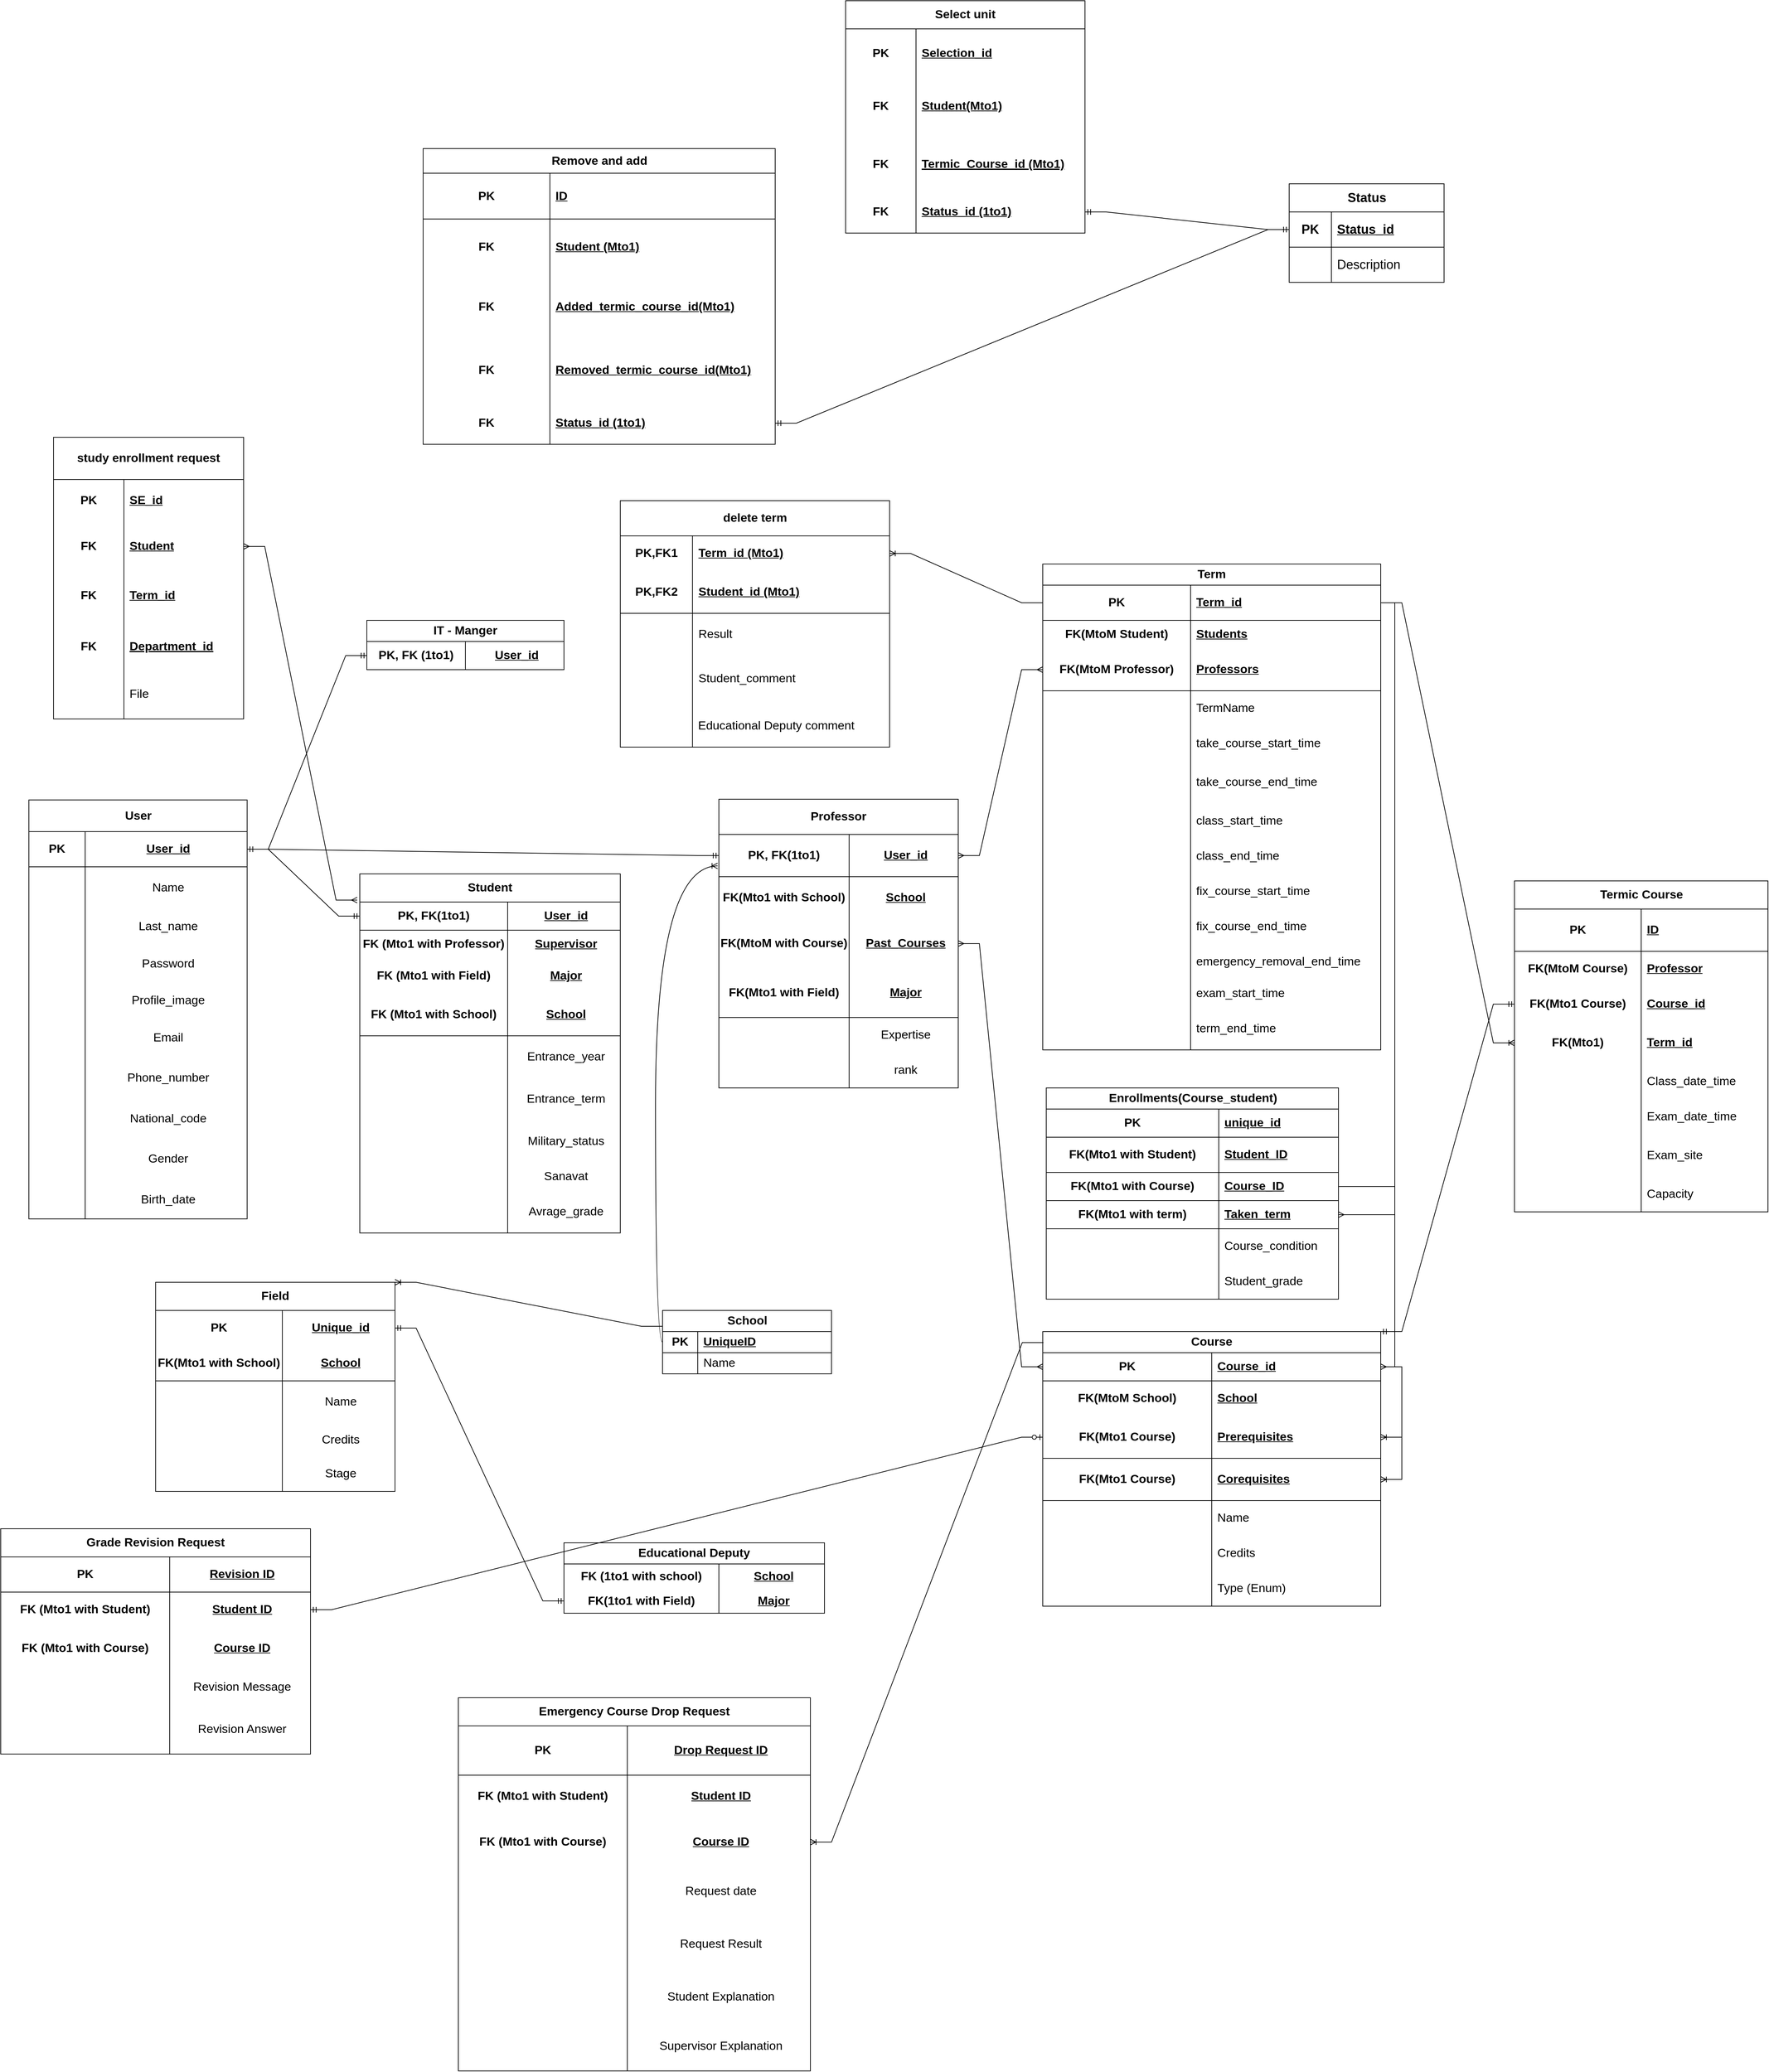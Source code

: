 <mxfile version="22.0.8" type="device">
  <diagram name="Page-1" id="7ykQqm1KrUZKdQSwvkGB">
    <mxGraphModel dx="3430" dy="2230" grid="1" gridSize="10" guides="1" tooltips="1" connect="1" arrows="1" fold="1" page="1" pageScale="1" pageWidth="850" pageHeight="1100" math="0" shadow="0">
      <root>
        <mxCell id="0" />
        <mxCell id="1" parent="0" />
        <mxCell id="oiTHZw6a8BI90Ofq1Eke-1" value="Professor" style="shape=table;startSize=50;container=1;collapsible=1;childLayout=tableLayout;fixedRows=1;rowLines=0;fontStyle=1;align=center;resizeLast=1;html=1;whiteSpace=wrap;fontSize=17;" parent="1" vertex="1">
          <mxGeometry x="440" y="84" width="340" height="410" as="geometry" />
        </mxCell>
        <mxCell id="oiTHZw6a8BI90Ofq1Eke-2" value="" style="shape=tableRow;horizontal=0;startSize=0;swimlaneHead=0;swimlaneBody=0;fillColor=none;collapsible=0;dropTarget=0;points=[[0,0.5],[1,0.5]];portConstraint=eastwest;top=0;left=0;right=0;bottom=1;html=1;fontSize=17;" parent="oiTHZw6a8BI90Ofq1Eke-1" vertex="1">
          <mxGeometry y="50" width="340" height="60" as="geometry" />
        </mxCell>
        <mxCell id="oiTHZw6a8BI90Ofq1Eke-3" value="PK, FK(1to1)" style="shape=partialRectangle;connectable=0;fillColor=none;top=0;left=0;bottom=0;right=0;fontStyle=1;overflow=hidden;html=1;whiteSpace=wrap;fontSize=17;" parent="oiTHZw6a8BI90Ofq1Eke-2" vertex="1">
          <mxGeometry width="185" height="60" as="geometry">
            <mxRectangle width="185" height="60" as="alternateBounds" />
          </mxGeometry>
        </mxCell>
        <mxCell id="oiTHZw6a8BI90Ofq1Eke-4" value="User_id" style="shape=partialRectangle;connectable=0;fillColor=none;top=0;left=0;bottom=0;right=0;align=center;spacingLeft=6;fontStyle=5;overflow=hidden;html=1;whiteSpace=wrap;fontSize=17;" parent="oiTHZw6a8BI90Ofq1Eke-2" vertex="1">
          <mxGeometry x="185" width="155" height="60" as="geometry">
            <mxRectangle width="155" height="60" as="alternateBounds" />
          </mxGeometry>
        </mxCell>
        <mxCell id="oiTHZw6a8BI90Ofq1Eke-5" value="" style="shape=tableRow;horizontal=0;startSize=0;swimlaneHead=0;swimlaneBody=0;fillColor=none;collapsible=0;dropTarget=0;points=[[0,0.5],[1,0.5]];portConstraint=eastwest;top=0;left=0;right=0;bottom=0;html=1;fontSize=17;" parent="oiTHZw6a8BI90Ofq1Eke-1" vertex="1">
          <mxGeometry y="110" width="340" height="60" as="geometry" />
        </mxCell>
        <mxCell id="oiTHZw6a8BI90Ofq1Eke-6" value="FK(Mto1 with School)" style="shape=partialRectangle;connectable=0;fillColor=none;top=0;left=0;bottom=0;right=0;fontStyle=1;overflow=hidden;html=1;whiteSpace=wrap;fontSize=17;" parent="oiTHZw6a8BI90Ofq1Eke-5" vertex="1">
          <mxGeometry width="185" height="60" as="geometry">
            <mxRectangle width="185" height="60" as="alternateBounds" />
          </mxGeometry>
        </mxCell>
        <mxCell id="oiTHZw6a8BI90Ofq1Eke-7" value="School" style="shape=partialRectangle;connectable=0;fillColor=none;top=0;left=0;bottom=0;right=0;align=center;spacingLeft=6;fontStyle=5;overflow=hidden;html=1;whiteSpace=wrap;fontSize=17;" parent="oiTHZw6a8BI90Ofq1Eke-5" vertex="1">
          <mxGeometry x="185" width="155" height="60" as="geometry">
            <mxRectangle width="155" height="60" as="alternateBounds" />
          </mxGeometry>
        </mxCell>
        <mxCell id="oiTHZw6a8BI90Ofq1Eke-8" value="" style="shape=tableRow;horizontal=0;startSize=0;swimlaneHead=0;swimlaneBody=0;fillColor=none;collapsible=0;dropTarget=0;points=[[0,0.5],[1,0.5]];portConstraint=eastwest;top=0;left=0;right=0;bottom=0;html=1;fontSize=17;" parent="oiTHZw6a8BI90Ofq1Eke-1" vertex="1">
          <mxGeometry y="170" width="340" height="70" as="geometry" />
        </mxCell>
        <mxCell id="oiTHZw6a8BI90Ofq1Eke-9" value="FK(MtoM with Course)" style="shape=partialRectangle;connectable=0;fillColor=none;top=0;left=0;bottom=0;right=0;fontStyle=1;overflow=hidden;html=1;whiteSpace=wrap;fontSize=17;" parent="oiTHZw6a8BI90Ofq1Eke-8" vertex="1">
          <mxGeometry width="185" height="70" as="geometry">
            <mxRectangle width="185" height="70" as="alternateBounds" />
          </mxGeometry>
        </mxCell>
        <mxCell id="oiTHZw6a8BI90Ofq1Eke-10" value="Past_Courses" style="shape=partialRectangle;connectable=0;fillColor=none;top=0;left=0;bottom=0;right=0;align=center;spacingLeft=6;fontStyle=5;overflow=hidden;html=1;whiteSpace=wrap;fontSize=17;" parent="oiTHZw6a8BI90Ofq1Eke-8" vertex="1">
          <mxGeometry x="185" width="155" height="70" as="geometry">
            <mxRectangle width="155" height="70" as="alternateBounds" />
          </mxGeometry>
        </mxCell>
        <mxCell id="oiTHZw6a8BI90Ofq1Eke-11" value="" style="shape=tableRow;horizontal=0;startSize=0;swimlaneHead=0;swimlaneBody=0;fillColor=none;collapsible=0;dropTarget=0;points=[[0,0.5],[1,0.5]];portConstraint=eastwest;top=0;left=0;right=0;bottom=1;html=1;fontSize=17;" parent="oiTHZw6a8BI90Ofq1Eke-1" vertex="1">
          <mxGeometry y="240" width="340" height="70" as="geometry" />
        </mxCell>
        <mxCell id="oiTHZw6a8BI90Ofq1Eke-12" value="FK(Mto1 with Field)" style="shape=partialRectangle;connectable=0;fillColor=none;top=0;left=0;bottom=0;right=0;fontStyle=1;overflow=hidden;html=1;whiteSpace=wrap;fontSize=17;" parent="oiTHZw6a8BI90Ofq1Eke-11" vertex="1">
          <mxGeometry width="185" height="70" as="geometry">
            <mxRectangle width="185" height="70" as="alternateBounds" />
          </mxGeometry>
        </mxCell>
        <mxCell id="oiTHZw6a8BI90Ofq1Eke-13" value="Major" style="shape=partialRectangle;connectable=0;fillColor=none;top=0;left=0;bottom=0;right=0;align=center;spacingLeft=6;fontStyle=5;overflow=hidden;html=1;whiteSpace=wrap;fontSize=17;" parent="oiTHZw6a8BI90Ofq1Eke-11" vertex="1">
          <mxGeometry x="185" width="155" height="70" as="geometry">
            <mxRectangle width="155" height="70" as="alternateBounds" />
          </mxGeometry>
        </mxCell>
        <mxCell id="oiTHZw6a8BI90Ofq1Eke-14" value="" style="shape=tableRow;horizontal=0;startSize=0;swimlaneHead=0;swimlaneBody=0;fillColor=none;collapsible=0;dropTarget=0;points=[[0,0.5],[1,0.5]];portConstraint=eastwest;top=0;left=0;right=0;bottom=0;html=1;fontSize=17;" parent="oiTHZw6a8BI90Ofq1Eke-1" vertex="1">
          <mxGeometry y="310" width="340" height="50" as="geometry" />
        </mxCell>
        <mxCell id="oiTHZw6a8BI90Ofq1Eke-15" value="" style="shape=partialRectangle;connectable=0;fillColor=none;top=0;left=0;bottom=0;right=0;editable=1;overflow=hidden;html=1;whiteSpace=wrap;fontSize=17;" parent="oiTHZw6a8BI90Ofq1Eke-14" vertex="1">
          <mxGeometry width="185" height="50" as="geometry">
            <mxRectangle width="185" height="50" as="alternateBounds" />
          </mxGeometry>
        </mxCell>
        <mxCell id="oiTHZw6a8BI90Ofq1Eke-16" value="Expertise" style="shape=partialRectangle;connectable=0;fillColor=none;top=0;left=0;bottom=0;right=0;align=center;spacingLeft=6;overflow=hidden;html=1;whiteSpace=wrap;fontSize=17;" parent="oiTHZw6a8BI90Ofq1Eke-14" vertex="1">
          <mxGeometry x="185" width="155" height="50" as="geometry">
            <mxRectangle width="155" height="50" as="alternateBounds" />
          </mxGeometry>
        </mxCell>
        <mxCell id="oiTHZw6a8BI90Ofq1Eke-17" value="" style="shape=tableRow;horizontal=0;startSize=0;swimlaneHead=0;swimlaneBody=0;fillColor=none;collapsible=0;dropTarget=0;points=[[0,0.5],[1,0.5]];portConstraint=eastwest;top=0;left=0;right=0;bottom=0;html=1;fontSize=17;" parent="oiTHZw6a8BI90Ofq1Eke-1" vertex="1">
          <mxGeometry y="360" width="340" height="50" as="geometry" />
        </mxCell>
        <mxCell id="oiTHZw6a8BI90Ofq1Eke-18" value="" style="shape=partialRectangle;connectable=0;fillColor=none;top=0;left=0;bottom=0;right=0;editable=1;overflow=hidden;html=1;whiteSpace=wrap;fontSize=17;" parent="oiTHZw6a8BI90Ofq1Eke-17" vertex="1">
          <mxGeometry width="185" height="50" as="geometry">
            <mxRectangle width="185" height="50" as="alternateBounds" />
          </mxGeometry>
        </mxCell>
        <mxCell id="oiTHZw6a8BI90Ofq1Eke-19" value="rank" style="shape=partialRectangle;connectable=0;fillColor=none;top=0;left=0;bottom=0;right=0;align=center;spacingLeft=6;overflow=hidden;html=1;whiteSpace=wrap;fontSize=17;" parent="oiTHZw6a8BI90Ofq1Eke-17" vertex="1">
          <mxGeometry x="185" width="155" height="50" as="geometry">
            <mxRectangle width="155" height="50" as="alternateBounds" />
          </mxGeometry>
        </mxCell>
        <mxCell id="oiTHZw6a8BI90Ofq1Eke-20" value="Student" style="shape=table;startSize=40;container=1;collapsible=1;childLayout=tableLayout;fixedRows=1;rowLines=0;fontStyle=1;align=center;resizeLast=1;html=1;whiteSpace=wrap;fontSize=17;" parent="1" vertex="1">
          <mxGeometry x="-70" y="190" width="370" height="510" as="geometry" />
        </mxCell>
        <mxCell id="oiTHZw6a8BI90Ofq1Eke-21" value="" style="shape=tableRow;horizontal=0;startSize=0;swimlaneHead=0;swimlaneBody=0;fillColor=none;collapsible=0;dropTarget=0;points=[[0,0.5],[1,0.5]];portConstraint=eastwest;top=0;left=0;right=0;bottom=1;html=1;fontSize=17;" parent="oiTHZw6a8BI90Ofq1Eke-20" vertex="1">
          <mxGeometry y="40" width="370" height="40" as="geometry" />
        </mxCell>
        <mxCell id="oiTHZw6a8BI90Ofq1Eke-22" value="PK, FK(1to1)" style="shape=partialRectangle;connectable=0;fillColor=none;top=0;left=0;bottom=0;right=0;fontStyle=1;overflow=hidden;html=1;whiteSpace=wrap;fontSize=17;" parent="oiTHZw6a8BI90Ofq1Eke-21" vertex="1">
          <mxGeometry width="210" height="40" as="geometry">
            <mxRectangle width="210" height="40" as="alternateBounds" />
          </mxGeometry>
        </mxCell>
        <mxCell id="oiTHZw6a8BI90Ofq1Eke-23" value="User_id" style="shape=partialRectangle;connectable=0;fillColor=none;top=0;left=0;bottom=0;right=0;align=center;spacingLeft=6;fontStyle=5;overflow=hidden;html=1;whiteSpace=wrap;fontSize=17;" parent="oiTHZw6a8BI90Ofq1Eke-21" vertex="1">
          <mxGeometry x="210" width="160" height="40" as="geometry">
            <mxRectangle width="160" height="40" as="alternateBounds" />
          </mxGeometry>
        </mxCell>
        <mxCell id="oiTHZw6a8BI90Ofq1Eke-24" value="" style="shape=tableRow;horizontal=0;startSize=0;swimlaneHead=0;swimlaneBody=0;fillColor=none;collapsible=0;dropTarget=0;points=[[0,0.5],[1,0.5]];portConstraint=eastwest;top=0;left=0;right=0;bottom=0;html=1;fontSize=17;" parent="oiTHZw6a8BI90Ofq1Eke-20" vertex="1">
          <mxGeometry y="80" width="370" height="40" as="geometry" />
        </mxCell>
        <mxCell id="oiTHZw6a8BI90Ofq1Eke-25" value="FK (Mto1 with Professor)" style="shape=partialRectangle;connectable=0;fillColor=none;top=0;left=0;bottom=0;right=0;fontStyle=1;overflow=hidden;html=1;whiteSpace=wrap;fontSize=17;" parent="oiTHZw6a8BI90Ofq1Eke-24" vertex="1">
          <mxGeometry width="210" height="40" as="geometry">
            <mxRectangle width="210" height="40" as="alternateBounds" />
          </mxGeometry>
        </mxCell>
        <mxCell id="oiTHZw6a8BI90Ofq1Eke-26" value="Supervisor" style="shape=partialRectangle;connectable=0;fillColor=none;top=0;left=0;bottom=0;right=0;align=center;spacingLeft=6;fontStyle=5;overflow=hidden;html=1;whiteSpace=wrap;fontSize=17;" parent="oiTHZw6a8BI90Ofq1Eke-24" vertex="1">
          <mxGeometry x="210" width="160" height="40" as="geometry">
            <mxRectangle width="160" height="40" as="alternateBounds" />
          </mxGeometry>
        </mxCell>
        <mxCell id="oiTHZw6a8BI90Ofq1Eke-27" value="" style="shape=tableRow;horizontal=0;startSize=0;swimlaneHead=0;swimlaneBody=0;fillColor=none;collapsible=0;dropTarget=0;points=[[0,0.5],[1,0.5]];portConstraint=eastwest;top=0;left=0;right=0;bottom=0;fontSize=17;" parent="oiTHZw6a8BI90Ofq1Eke-20" vertex="1">
          <mxGeometry y="120" width="370" height="50" as="geometry" />
        </mxCell>
        <mxCell id="oiTHZw6a8BI90Ofq1Eke-28" value="&lt;b style=&quot;font-size: 17px;&quot;&gt;&lt;font style=&quot;font-size: 17px;&quot;&gt;FK (Mto1 with Field)&lt;/font&gt;&lt;/b&gt;" style="shape=partialRectangle;connectable=0;fillColor=none;top=0;left=0;bottom=0;right=0;fontStyle=0;overflow=hidden;whiteSpace=wrap;html=1;fontSize=17;" parent="oiTHZw6a8BI90Ofq1Eke-27" vertex="1">
          <mxGeometry width="210" height="50" as="geometry">
            <mxRectangle width="210" height="50" as="alternateBounds" />
          </mxGeometry>
        </mxCell>
        <mxCell id="oiTHZw6a8BI90Ofq1Eke-29" value="&lt;b style=&quot;font-size: 17px;&quot;&gt;&lt;u style=&quot;font-size: 17px;&quot;&gt;Major&lt;/u&gt;&lt;/b&gt;" style="shape=partialRectangle;connectable=0;fillColor=none;top=0;left=0;bottom=0;right=0;align=center;spacingLeft=6;fontStyle=0;overflow=hidden;whiteSpace=wrap;html=1;fontSize=17;" parent="oiTHZw6a8BI90Ofq1Eke-27" vertex="1">
          <mxGeometry x="210" width="160" height="50" as="geometry">
            <mxRectangle width="160" height="50" as="alternateBounds" />
          </mxGeometry>
        </mxCell>
        <mxCell id="oiTHZw6a8BI90Ofq1Eke-30" value="" style="shape=tableRow;horizontal=0;startSize=0;swimlaneHead=0;swimlaneBody=0;fillColor=none;collapsible=0;dropTarget=0;points=[[0,0.5],[1,0.5]];portConstraint=eastwest;top=0;left=0;right=0;bottom=1;html=1;fontSize=17;" parent="oiTHZw6a8BI90Ofq1Eke-20" vertex="1">
          <mxGeometry y="170" width="370" height="60" as="geometry" />
        </mxCell>
        <mxCell id="oiTHZw6a8BI90Ofq1Eke-31" value="FK (Mto1 with School)" style="shape=partialRectangle;connectable=0;fillColor=none;top=0;left=0;bottom=0;right=0;fontStyle=1;overflow=hidden;html=1;whiteSpace=wrap;fontSize=17;" parent="oiTHZw6a8BI90Ofq1Eke-30" vertex="1">
          <mxGeometry width="210" height="60" as="geometry">
            <mxRectangle width="210" height="60" as="alternateBounds" />
          </mxGeometry>
        </mxCell>
        <mxCell id="oiTHZw6a8BI90Ofq1Eke-32" value="School" style="shape=partialRectangle;connectable=0;fillColor=none;top=0;left=0;bottom=0;right=0;align=center;spacingLeft=6;fontStyle=5;overflow=hidden;html=1;whiteSpace=wrap;fontSize=17;" parent="oiTHZw6a8BI90Ofq1Eke-30" vertex="1">
          <mxGeometry x="210" width="160" height="60" as="geometry">
            <mxRectangle width="160" height="60" as="alternateBounds" />
          </mxGeometry>
        </mxCell>
        <mxCell id="oiTHZw6a8BI90Ofq1Eke-33" value="" style="shape=tableRow;horizontal=0;startSize=0;swimlaneHead=0;swimlaneBody=0;fillColor=none;collapsible=0;dropTarget=0;points=[[0,0.5],[1,0.5]];portConstraint=eastwest;top=0;left=0;right=0;bottom=0;html=1;fontSize=17;" parent="oiTHZw6a8BI90Ofq1Eke-20" vertex="1">
          <mxGeometry y="230" width="370" height="60" as="geometry" />
        </mxCell>
        <mxCell id="oiTHZw6a8BI90Ofq1Eke-34" value="" style="shape=partialRectangle;connectable=0;fillColor=none;top=0;left=0;bottom=0;right=0;editable=1;overflow=hidden;html=1;whiteSpace=wrap;fontSize=17;" parent="oiTHZw6a8BI90Ofq1Eke-33" vertex="1">
          <mxGeometry width="210" height="60" as="geometry">
            <mxRectangle width="210" height="60" as="alternateBounds" />
          </mxGeometry>
        </mxCell>
        <mxCell id="oiTHZw6a8BI90Ofq1Eke-35" value="Entrance_year" style="shape=partialRectangle;connectable=0;fillColor=none;top=0;left=0;bottom=0;right=0;align=center;spacingLeft=6;overflow=hidden;html=1;whiteSpace=wrap;fontSize=17;" parent="oiTHZw6a8BI90Ofq1Eke-33" vertex="1">
          <mxGeometry x="210" width="160" height="60" as="geometry">
            <mxRectangle width="160" height="60" as="alternateBounds" />
          </mxGeometry>
        </mxCell>
        <mxCell id="oiTHZw6a8BI90Ofq1Eke-36" value="" style="shape=tableRow;horizontal=0;startSize=0;swimlaneHead=0;swimlaneBody=0;fillColor=none;collapsible=0;dropTarget=0;points=[[0,0.5],[1,0.5]];portConstraint=eastwest;top=0;left=0;right=0;bottom=0;html=1;fontSize=17;" parent="oiTHZw6a8BI90Ofq1Eke-20" vertex="1">
          <mxGeometry y="290" width="370" height="60" as="geometry" />
        </mxCell>
        <mxCell id="oiTHZw6a8BI90Ofq1Eke-37" value="" style="shape=partialRectangle;connectable=0;fillColor=none;top=0;left=0;bottom=0;right=0;editable=1;overflow=hidden;html=1;whiteSpace=wrap;fontSize=17;" parent="oiTHZw6a8BI90Ofq1Eke-36" vertex="1">
          <mxGeometry width="210" height="60" as="geometry">
            <mxRectangle width="210" height="60" as="alternateBounds" />
          </mxGeometry>
        </mxCell>
        <mxCell id="oiTHZw6a8BI90Ofq1Eke-38" value="Entrance_term" style="shape=partialRectangle;connectable=0;fillColor=none;top=0;left=0;bottom=0;right=0;align=center;spacingLeft=6;overflow=hidden;html=1;whiteSpace=wrap;fontSize=17;" parent="oiTHZw6a8BI90Ofq1Eke-36" vertex="1">
          <mxGeometry x="210" width="160" height="60" as="geometry">
            <mxRectangle width="160" height="60" as="alternateBounds" />
          </mxGeometry>
        </mxCell>
        <mxCell id="oiTHZw6a8BI90Ofq1Eke-39" value="" style="shape=tableRow;horizontal=0;startSize=0;swimlaneHead=0;swimlaneBody=0;fillColor=none;collapsible=0;dropTarget=0;points=[[0,0.5],[1,0.5]];portConstraint=eastwest;top=0;left=0;right=0;bottom=0;html=1;fontSize=17;" parent="oiTHZw6a8BI90Ofq1Eke-20" vertex="1">
          <mxGeometry y="350" width="370" height="60" as="geometry" />
        </mxCell>
        <mxCell id="oiTHZw6a8BI90Ofq1Eke-40" value="" style="shape=partialRectangle;connectable=0;fillColor=none;top=0;left=0;bottom=0;right=0;editable=1;overflow=hidden;html=1;whiteSpace=wrap;fontSize=17;" parent="oiTHZw6a8BI90Ofq1Eke-39" vertex="1">
          <mxGeometry width="210" height="60" as="geometry">
            <mxRectangle width="210" height="60" as="alternateBounds" />
          </mxGeometry>
        </mxCell>
        <mxCell id="oiTHZw6a8BI90Ofq1Eke-41" value="Military_status" style="shape=partialRectangle;connectable=0;fillColor=none;top=0;left=0;bottom=0;right=0;align=center;spacingLeft=6;overflow=hidden;html=1;whiteSpace=wrap;fontSize=17;" parent="oiTHZw6a8BI90Ofq1Eke-39" vertex="1">
          <mxGeometry x="210" width="160" height="60" as="geometry">
            <mxRectangle width="160" height="60" as="alternateBounds" />
          </mxGeometry>
        </mxCell>
        <mxCell id="oiTHZw6a8BI90Ofq1Eke-42" value="" style="shape=tableRow;horizontal=0;startSize=0;swimlaneHead=0;swimlaneBody=0;fillColor=none;collapsible=0;dropTarget=0;points=[[0,0.5],[1,0.5]];portConstraint=eastwest;top=0;left=0;right=0;bottom=0;html=1;fontSize=17;" parent="oiTHZw6a8BI90Ofq1Eke-20" vertex="1">
          <mxGeometry y="410" width="370" height="40" as="geometry" />
        </mxCell>
        <mxCell id="oiTHZw6a8BI90Ofq1Eke-43" value="" style="shape=partialRectangle;connectable=0;fillColor=none;top=0;left=0;bottom=0;right=0;editable=1;overflow=hidden;html=1;whiteSpace=wrap;fontSize=17;" parent="oiTHZw6a8BI90Ofq1Eke-42" vertex="1">
          <mxGeometry width="210" height="40" as="geometry">
            <mxRectangle width="210" height="40" as="alternateBounds" />
          </mxGeometry>
        </mxCell>
        <mxCell id="oiTHZw6a8BI90Ofq1Eke-44" value="Sanavat" style="shape=partialRectangle;connectable=0;fillColor=none;top=0;left=0;bottom=0;right=0;align=center;spacingLeft=6;overflow=hidden;html=1;whiteSpace=wrap;fontSize=17;" parent="oiTHZw6a8BI90Ofq1Eke-42" vertex="1">
          <mxGeometry x="210" width="160" height="40" as="geometry">
            <mxRectangle width="160" height="40" as="alternateBounds" />
          </mxGeometry>
        </mxCell>
        <mxCell id="oiTHZw6a8BI90Ofq1Eke-45" value="" style="shape=tableRow;horizontal=0;startSize=0;swimlaneHead=0;swimlaneBody=0;fillColor=none;collapsible=0;dropTarget=0;points=[[0,0.5],[1,0.5]];portConstraint=eastwest;top=0;left=0;right=0;bottom=0;html=1;fontSize=17;" parent="oiTHZw6a8BI90Ofq1Eke-20" vertex="1">
          <mxGeometry y="450" width="370" height="60" as="geometry" />
        </mxCell>
        <mxCell id="oiTHZw6a8BI90Ofq1Eke-46" value="" style="shape=partialRectangle;connectable=0;fillColor=none;top=0;left=0;bottom=0;right=0;editable=1;overflow=hidden;html=1;whiteSpace=wrap;fontSize=17;" parent="oiTHZw6a8BI90Ofq1Eke-45" vertex="1">
          <mxGeometry width="210" height="60" as="geometry">
            <mxRectangle width="210" height="60" as="alternateBounds" />
          </mxGeometry>
        </mxCell>
        <mxCell id="oiTHZw6a8BI90Ofq1Eke-47" value="Avrage_grade" style="shape=partialRectangle;connectable=0;fillColor=none;top=0;left=0;bottom=0;right=0;align=center;spacingLeft=6;overflow=hidden;html=1;whiteSpace=wrap;fontSize=17;" parent="oiTHZw6a8BI90Ofq1Eke-45" vertex="1">
          <mxGeometry x="210" width="160" height="60" as="geometry">
            <mxRectangle width="160" height="60" as="alternateBounds" />
          </mxGeometry>
        </mxCell>
        <mxCell id="oiTHZw6a8BI90Ofq1Eke-48" value="&lt;p style=&quot;line-height: 120%; font-size: 17px;&quot;&gt;Field&lt;/p&gt;" style="shape=table;startSize=40;container=1;collapsible=1;childLayout=tableLayout;fixedRows=1;rowLines=0;fontStyle=1;align=center;resizeLast=1;html=1;whiteSpace=wrap;fontSize=17;" parent="1" vertex="1">
          <mxGeometry x="-360" y="770" width="340" height="297" as="geometry" />
        </mxCell>
        <mxCell id="oiTHZw6a8BI90Ofq1Eke-49" value="" style="shape=tableRow;horizontal=0;startSize=0;swimlaneHead=0;swimlaneBody=0;fillColor=none;collapsible=0;dropTarget=0;points=[[0,0.5],[1,0.5]];portConstraint=eastwest;top=0;left=0;right=0;bottom=0;html=1;fontSize=17;" parent="oiTHZw6a8BI90Ofq1Eke-48" vertex="1">
          <mxGeometry y="40" width="340" height="50" as="geometry" />
        </mxCell>
        <mxCell id="oiTHZw6a8BI90Ofq1Eke-50" value="PK" style="shape=partialRectangle;connectable=0;fillColor=none;top=0;left=0;bottom=0;right=0;fontStyle=1;overflow=hidden;html=1;whiteSpace=wrap;fontSize=17;container=1;" parent="oiTHZw6a8BI90Ofq1Eke-49" vertex="1">
          <mxGeometry width="180" height="50" as="geometry">
            <mxRectangle width="180" height="50" as="alternateBounds" />
          </mxGeometry>
        </mxCell>
        <mxCell id="oiTHZw6a8BI90Ofq1Eke-51" value="Unique_id" style="shape=partialRectangle;connectable=0;fillColor=none;top=0;left=0;bottom=0;right=0;align=center;spacingLeft=6;fontStyle=5;overflow=hidden;html=1;whiteSpace=wrap;fontSize=17;" parent="oiTHZw6a8BI90Ofq1Eke-49" vertex="1">
          <mxGeometry x="180" width="160" height="50" as="geometry">
            <mxRectangle width="160" height="50" as="alternateBounds" />
          </mxGeometry>
        </mxCell>
        <mxCell id="oiTHZw6a8BI90Ofq1Eke-52" value="" style="shape=tableRow;horizontal=0;startSize=0;swimlaneHead=0;swimlaneBody=0;fillColor=none;collapsible=0;dropTarget=0;points=[[0,0.5],[1,0.5]];portConstraint=eastwest;top=0;left=0;right=0;bottom=1;html=1;fontSize=17;" parent="oiTHZw6a8BI90Ofq1Eke-48" vertex="1">
          <mxGeometry y="90" width="340" height="50" as="geometry" />
        </mxCell>
        <mxCell id="oiTHZw6a8BI90Ofq1Eke-53" value="FK(Mto1 with School)" style="shape=partialRectangle;connectable=0;fillColor=none;top=0;left=0;bottom=0;right=0;fontStyle=1;overflow=hidden;html=1;whiteSpace=wrap;fontSize=17;" parent="oiTHZw6a8BI90Ofq1Eke-52" vertex="1">
          <mxGeometry width="180" height="50" as="geometry">
            <mxRectangle width="180" height="50" as="alternateBounds" />
          </mxGeometry>
        </mxCell>
        <mxCell id="oiTHZw6a8BI90Ofq1Eke-54" value="School" style="shape=partialRectangle;connectable=0;fillColor=none;top=0;left=0;bottom=0;right=0;align=center;spacingLeft=6;fontStyle=5;overflow=hidden;html=1;whiteSpace=wrap;fontSize=17;" parent="oiTHZw6a8BI90Ofq1Eke-52" vertex="1">
          <mxGeometry x="180" width="160" height="50" as="geometry">
            <mxRectangle width="160" height="50" as="alternateBounds" />
          </mxGeometry>
        </mxCell>
        <mxCell id="oiTHZw6a8BI90Ofq1Eke-55" value="" style="shape=tableRow;horizontal=0;startSize=0;swimlaneHead=0;swimlaneBody=0;fillColor=none;collapsible=0;dropTarget=0;points=[[0,0.5],[1,0.5]];portConstraint=eastwest;top=0;left=0;right=0;bottom=0;html=1;fontSize=17;" parent="oiTHZw6a8BI90Ofq1Eke-48" vertex="1">
          <mxGeometry y="140" width="340" height="60" as="geometry" />
        </mxCell>
        <mxCell id="oiTHZw6a8BI90Ofq1Eke-56" value="" style="shape=partialRectangle;connectable=0;fillColor=none;top=0;left=0;bottom=0;right=0;editable=1;overflow=hidden;html=1;whiteSpace=wrap;fontSize=17;" parent="oiTHZw6a8BI90Ofq1Eke-55" vertex="1">
          <mxGeometry width="180" height="60" as="geometry">
            <mxRectangle width="180" height="60" as="alternateBounds" />
          </mxGeometry>
        </mxCell>
        <mxCell id="oiTHZw6a8BI90Ofq1Eke-57" value="Name" style="shape=partialRectangle;connectable=0;fillColor=none;top=0;left=0;bottom=0;right=0;align=center;spacingLeft=6;overflow=hidden;html=1;whiteSpace=wrap;fontSize=17;" parent="oiTHZw6a8BI90Ofq1Eke-55" vertex="1">
          <mxGeometry x="180" width="160" height="60" as="geometry">
            <mxRectangle width="160" height="60" as="alternateBounds" />
          </mxGeometry>
        </mxCell>
        <mxCell id="oiTHZw6a8BI90Ofq1Eke-58" value="" style="shape=tableRow;horizontal=0;startSize=0;swimlaneHead=0;swimlaneBody=0;fillColor=none;collapsible=0;dropTarget=0;points=[[0,0.5],[1,0.5]];portConstraint=eastwest;top=0;left=0;right=0;bottom=0;html=1;fontSize=17;" parent="oiTHZw6a8BI90Ofq1Eke-48" vertex="1">
          <mxGeometry y="200" width="340" height="47" as="geometry" />
        </mxCell>
        <mxCell id="oiTHZw6a8BI90Ofq1Eke-59" value="" style="shape=partialRectangle;connectable=0;fillColor=none;top=0;left=0;bottom=0;right=0;editable=1;overflow=hidden;html=1;whiteSpace=wrap;fontSize=17;" parent="oiTHZw6a8BI90Ofq1Eke-58" vertex="1">
          <mxGeometry width="180" height="47" as="geometry">
            <mxRectangle width="180" height="47" as="alternateBounds" />
          </mxGeometry>
        </mxCell>
        <mxCell id="oiTHZw6a8BI90Ofq1Eke-60" value="Credits" style="shape=partialRectangle;connectable=0;fillColor=none;top=0;left=0;bottom=0;right=0;align=center;spacingLeft=6;overflow=hidden;html=1;whiteSpace=wrap;fontSize=17;" parent="oiTHZw6a8BI90Ofq1Eke-58" vertex="1">
          <mxGeometry x="180" width="160" height="47" as="geometry">
            <mxRectangle width="160" height="47" as="alternateBounds" />
          </mxGeometry>
        </mxCell>
        <mxCell id="oiTHZw6a8BI90Ofq1Eke-61" value="" style="shape=tableRow;horizontal=0;startSize=0;swimlaneHead=0;swimlaneBody=0;fillColor=none;collapsible=0;dropTarget=0;points=[[0,0.5],[1,0.5]];portConstraint=eastwest;top=0;left=0;right=0;bottom=0;html=1;fontSize=17;" parent="oiTHZw6a8BI90Ofq1Eke-48" vertex="1">
          <mxGeometry y="247" width="340" height="50" as="geometry" />
        </mxCell>
        <mxCell id="oiTHZw6a8BI90Ofq1Eke-62" value="" style="shape=partialRectangle;connectable=0;fillColor=none;top=0;left=0;bottom=0;right=0;editable=1;overflow=hidden;html=1;whiteSpace=wrap;fontSize=17;" parent="oiTHZw6a8BI90Ofq1Eke-61" vertex="1">
          <mxGeometry width="180" height="50" as="geometry">
            <mxRectangle width="180" height="50" as="alternateBounds" />
          </mxGeometry>
        </mxCell>
        <mxCell id="oiTHZw6a8BI90Ofq1Eke-63" value="Stage" style="shape=partialRectangle;connectable=0;fillColor=none;top=0;left=0;bottom=0;right=0;align=center;spacingLeft=6;overflow=hidden;html=1;whiteSpace=wrap;fontSize=17;" parent="oiTHZw6a8BI90Ofq1Eke-61" vertex="1">
          <mxGeometry x="180" width="160" height="50" as="geometry">
            <mxRectangle width="160" height="50" as="alternateBounds" />
          </mxGeometry>
        </mxCell>
        <mxCell id="oiTHZw6a8BI90Ofq1Eke-64" value="Educational Deputy" style="shape=table;startSize=30;container=1;collapsible=1;childLayout=tableLayout;fixedRows=1;rowLines=0;fontStyle=1;align=center;resizeLast=1;html=1;whiteSpace=wrap;fontSize=17;" parent="1" vertex="1">
          <mxGeometry x="220" y="1140" width="370" height="100" as="geometry" />
        </mxCell>
        <mxCell id="oiTHZw6a8BI90Ofq1Eke-65" value="" style="shape=tableRow;horizontal=0;startSize=0;swimlaneHead=0;swimlaneBody=0;fillColor=none;collapsible=0;dropTarget=0;points=[[0,0.5],[1,0.5]];portConstraint=eastwest;top=0;left=0;right=0;bottom=0;html=1;fontSize=17;" parent="oiTHZw6a8BI90Ofq1Eke-64" vertex="1">
          <mxGeometry y="30" width="370" height="35" as="geometry" />
        </mxCell>
        <mxCell id="oiTHZw6a8BI90Ofq1Eke-66" value="FK (1to1 with school)" style="shape=partialRectangle;connectable=0;fillColor=none;top=0;left=0;bottom=0;right=0;fontStyle=1;overflow=hidden;html=1;whiteSpace=wrap;fontSize=17;" parent="oiTHZw6a8BI90Ofq1Eke-65" vertex="1">
          <mxGeometry width="220" height="35" as="geometry">
            <mxRectangle width="220" height="35" as="alternateBounds" />
          </mxGeometry>
        </mxCell>
        <mxCell id="oiTHZw6a8BI90Ofq1Eke-67" value="School" style="shape=partialRectangle;connectable=0;fillColor=none;top=0;left=0;bottom=0;right=0;align=center;spacingLeft=6;fontStyle=5;overflow=hidden;html=1;whiteSpace=wrap;fontSize=17;" parent="oiTHZw6a8BI90Ofq1Eke-65" vertex="1">
          <mxGeometry x="220" width="150" height="35" as="geometry">
            <mxRectangle width="150" height="35" as="alternateBounds" />
          </mxGeometry>
        </mxCell>
        <mxCell id="oiTHZw6a8BI90Ofq1Eke-68" value="" style="shape=tableRow;horizontal=0;startSize=0;swimlaneHead=0;swimlaneBody=0;fillColor=none;collapsible=0;dropTarget=0;points=[[0,0.5],[1,0.5]];portConstraint=eastwest;top=0;left=0;right=0;bottom=1;html=1;fontSize=17;" parent="oiTHZw6a8BI90Ofq1Eke-64" vertex="1">
          <mxGeometry y="65" width="370" height="35" as="geometry" />
        </mxCell>
        <mxCell id="oiTHZw6a8BI90Ofq1Eke-69" value="FK(1to1 with Field)" style="shape=partialRectangle;connectable=0;fillColor=none;top=0;left=0;bottom=0;right=0;fontStyle=1;overflow=hidden;html=1;whiteSpace=wrap;fontSize=17;" parent="oiTHZw6a8BI90Ofq1Eke-68" vertex="1">
          <mxGeometry width="220" height="35" as="geometry">
            <mxRectangle width="220" height="35" as="alternateBounds" />
          </mxGeometry>
        </mxCell>
        <mxCell id="oiTHZw6a8BI90Ofq1Eke-70" value="&lt;b style=&quot;border-color: var(--border-color); font-size: 17px;&quot;&gt;&lt;u style=&quot;border-color: var(--border-color); font-size: 17px;&quot;&gt;Major&lt;/u&gt;&lt;/b&gt;" style="shape=partialRectangle;connectable=0;fillColor=none;top=0;left=0;bottom=0;right=0;align=center;spacingLeft=6;fontStyle=5;overflow=hidden;html=1;whiteSpace=wrap;fontSize=17;" parent="oiTHZw6a8BI90Ofq1Eke-68" vertex="1">
          <mxGeometry x="220" width="150" height="35" as="geometry">
            <mxRectangle width="150" height="35" as="alternateBounds" />
          </mxGeometry>
        </mxCell>
        <mxCell id="oiTHZw6a8BI90Ofq1Eke-71" value="&lt;span style=&quot;font-size: 17px;&quot;&gt;Course&lt;/span&gt;" style="shape=table;startSize=30;container=1;collapsible=1;childLayout=tableLayout;fixedRows=1;rowLines=0;fontStyle=1;align=center;resizeLast=1;html=1;whiteSpace=wrap;fontSize=17;" parent="1" vertex="1">
          <mxGeometry x="900" y="840" width="480" height="390" as="geometry" />
        </mxCell>
        <mxCell id="oiTHZw6a8BI90Ofq1Eke-72" value="" style="shape=tableRow;horizontal=0;startSize=0;swimlaneHead=0;swimlaneBody=0;fillColor=none;collapsible=0;dropTarget=0;points=[[0,0.5],[1,0.5]];portConstraint=eastwest;top=0;left=0;right=0;bottom=1;fontSize=17;" parent="oiTHZw6a8BI90Ofq1Eke-71" vertex="1">
          <mxGeometry y="30" width="480" height="40" as="geometry" />
        </mxCell>
        <mxCell id="oiTHZw6a8BI90Ofq1Eke-73" value="&lt;font style=&quot;font-size: 17px;&quot;&gt;PK&lt;/font&gt;" style="shape=partialRectangle;connectable=0;fillColor=none;top=0;left=0;bottom=0;right=0;fontStyle=1;overflow=hidden;whiteSpace=wrap;html=1;fontSize=17;" parent="oiTHZw6a8BI90Ofq1Eke-72" vertex="1">
          <mxGeometry width="240" height="40" as="geometry">
            <mxRectangle width="240" height="40" as="alternateBounds" />
          </mxGeometry>
        </mxCell>
        <mxCell id="oiTHZw6a8BI90Ofq1Eke-74" value="&lt;font style=&quot;font-size: 17px;&quot;&gt;Course_id&lt;/font&gt;" style="shape=partialRectangle;connectable=0;fillColor=none;top=0;left=0;bottom=0;right=0;align=left;spacingLeft=6;fontStyle=5;overflow=hidden;whiteSpace=wrap;html=1;fontSize=17;" parent="oiTHZw6a8BI90Ofq1Eke-72" vertex="1">
          <mxGeometry x="240" width="240" height="40" as="geometry">
            <mxRectangle width="240" height="40" as="alternateBounds" />
          </mxGeometry>
        </mxCell>
        <mxCell id="oiTHZw6a8BI90Ofq1Eke-75" value="" style="shape=tableRow;horizontal=0;startSize=0;swimlaneHead=0;swimlaneBody=0;fillColor=none;collapsible=0;dropTarget=0;points=[[0,0.5],[1,0.5]];portConstraint=eastwest;top=0;left=0;right=0;bottom=0;html=1;fontSize=17;" parent="oiTHZw6a8BI90Ofq1Eke-71" vertex="1">
          <mxGeometry y="70" width="480" height="50" as="geometry" />
        </mxCell>
        <mxCell id="oiTHZw6a8BI90Ofq1Eke-76" value="FK(MtoM School)" style="shape=partialRectangle;connectable=0;fillColor=none;top=0;left=0;bottom=0;right=0;fontStyle=1;overflow=hidden;html=1;whiteSpace=wrap;fontSize=17;" parent="oiTHZw6a8BI90Ofq1Eke-75" vertex="1">
          <mxGeometry width="240" height="50" as="geometry">
            <mxRectangle width="240" height="50" as="alternateBounds" />
          </mxGeometry>
        </mxCell>
        <mxCell id="oiTHZw6a8BI90Ofq1Eke-77" value="School" style="shape=partialRectangle;connectable=0;fillColor=none;top=0;left=0;bottom=0;right=0;align=left;spacingLeft=6;fontStyle=5;overflow=hidden;html=1;whiteSpace=wrap;fontSize=17;" parent="oiTHZw6a8BI90Ofq1Eke-75" vertex="1">
          <mxGeometry x="240" width="240" height="50" as="geometry">
            <mxRectangle width="240" height="50" as="alternateBounds" />
          </mxGeometry>
        </mxCell>
        <mxCell id="oiTHZw6a8BI90Ofq1Eke-78" value="" style="shape=tableRow;horizontal=0;startSize=0;swimlaneHead=0;swimlaneBody=0;fillColor=none;collapsible=0;dropTarget=0;points=[[0,0.5],[1,0.5]];portConstraint=eastwest;top=0;left=0;right=0;bottom=1;html=1;fontSize=17;" parent="oiTHZw6a8BI90Ofq1Eke-71" vertex="1">
          <mxGeometry y="120" width="480" height="60" as="geometry" />
        </mxCell>
        <mxCell id="oiTHZw6a8BI90Ofq1Eke-79" value="FK(Mto1 Course)" style="shape=partialRectangle;connectable=0;fillColor=none;top=0;left=0;bottom=0;right=0;fontStyle=1;overflow=hidden;html=1;whiteSpace=wrap;fontSize=17;" parent="oiTHZw6a8BI90Ofq1Eke-78" vertex="1">
          <mxGeometry width="240" height="60" as="geometry">
            <mxRectangle width="240" height="60" as="alternateBounds" />
          </mxGeometry>
        </mxCell>
        <mxCell id="oiTHZw6a8BI90Ofq1Eke-80" value="Prerequisites" style="shape=partialRectangle;connectable=0;fillColor=none;top=0;left=0;bottom=0;right=0;align=left;spacingLeft=6;fontStyle=5;overflow=hidden;html=1;whiteSpace=wrap;fontSize=17;" parent="oiTHZw6a8BI90Ofq1Eke-78" vertex="1">
          <mxGeometry x="240" width="240" height="60" as="geometry">
            <mxRectangle width="240" height="60" as="alternateBounds" />
          </mxGeometry>
        </mxCell>
        <mxCell id="oiTHZw6a8BI90Ofq1Eke-81" value="" style="shape=tableRow;horizontal=0;startSize=0;swimlaneHead=0;swimlaneBody=0;fillColor=none;collapsible=0;dropTarget=0;points=[[0,0.5],[1,0.5]];portConstraint=eastwest;top=0;left=0;right=0;bottom=1;html=1;fontSize=17;" parent="oiTHZw6a8BI90Ofq1Eke-71" vertex="1">
          <mxGeometry y="180" width="480" height="60" as="geometry" />
        </mxCell>
        <mxCell id="oiTHZw6a8BI90Ofq1Eke-82" value="FK(Mto1 Course)" style="shape=partialRectangle;connectable=0;fillColor=none;top=0;left=0;bottom=0;right=0;fontStyle=1;overflow=hidden;html=1;whiteSpace=wrap;fontSize=17;" parent="oiTHZw6a8BI90Ofq1Eke-81" vertex="1">
          <mxGeometry width="240" height="60" as="geometry">
            <mxRectangle width="240" height="60" as="alternateBounds" />
          </mxGeometry>
        </mxCell>
        <mxCell id="oiTHZw6a8BI90Ofq1Eke-83" value="Corequisites" style="shape=partialRectangle;connectable=0;fillColor=none;top=0;left=0;bottom=0;right=0;align=left;spacingLeft=6;fontStyle=5;overflow=hidden;html=1;whiteSpace=wrap;fontSize=17;" parent="oiTHZw6a8BI90Ofq1Eke-81" vertex="1">
          <mxGeometry x="240" width="240" height="60" as="geometry">
            <mxRectangle width="240" height="60" as="alternateBounds" />
          </mxGeometry>
        </mxCell>
        <mxCell id="oiTHZw6a8BI90Ofq1Eke-84" value="" style="shape=tableRow;horizontal=0;startSize=0;swimlaneHead=0;swimlaneBody=0;fillColor=none;collapsible=0;dropTarget=0;points=[[0,0.5],[1,0.5]];portConstraint=eastwest;top=0;left=0;right=0;bottom=0;html=1;fontSize=17;" parent="oiTHZw6a8BI90Ofq1Eke-71" vertex="1">
          <mxGeometry y="240" width="480" height="50" as="geometry" />
        </mxCell>
        <mxCell id="oiTHZw6a8BI90Ofq1Eke-85" value="" style="shape=partialRectangle;connectable=0;fillColor=none;top=0;left=0;bottom=0;right=0;editable=1;overflow=hidden;html=1;whiteSpace=wrap;fontSize=17;" parent="oiTHZw6a8BI90Ofq1Eke-84" vertex="1">
          <mxGeometry width="240" height="50" as="geometry">
            <mxRectangle width="240" height="50" as="alternateBounds" />
          </mxGeometry>
        </mxCell>
        <mxCell id="oiTHZw6a8BI90Ofq1Eke-86" value="Name" style="shape=partialRectangle;connectable=0;fillColor=none;top=0;left=0;bottom=0;right=0;align=left;spacingLeft=6;overflow=hidden;html=1;whiteSpace=wrap;fontSize=17;" parent="oiTHZw6a8BI90Ofq1Eke-84" vertex="1">
          <mxGeometry x="240" width="240" height="50" as="geometry">
            <mxRectangle width="240" height="50" as="alternateBounds" />
          </mxGeometry>
        </mxCell>
        <mxCell id="oiTHZw6a8BI90Ofq1Eke-87" value="" style="shape=tableRow;horizontal=0;startSize=0;swimlaneHead=0;swimlaneBody=0;fillColor=none;collapsible=0;dropTarget=0;points=[[0,0.5],[1,0.5]];portConstraint=eastwest;top=0;left=0;right=0;bottom=0;html=1;fontSize=17;" parent="oiTHZw6a8BI90Ofq1Eke-71" vertex="1">
          <mxGeometry y="290" width="480" height="50" as="geometry" />
        </mxCell>
        <mxCell id="oiTHZw6a8BI90Ofq1Eke-88" value="" style="shape=partialRectangle;connectable=0;fillColor=none;top=0;left=0;bottom=0;right=0;editable=1;overflow=hidden;html=1;whiteSpace=wrap;fontSize=17;" parent="oiTHZw6a8BI90Ofq1Eke-87" vertex="1">
          <mxGeometry width="240" height="50" as="geometry">
            <mxRectangle width="240" height="50" as="alternateBounds" />
          </mxGeometry>
        </mxCell>
        <mxCell id="oiTHZw6a8BI90Ofq1Eke-89" value="Credits" style="shape=partialRectangle;connectable=0;fillColor=none;top=0;left=0;bottom=0;right=0;align=left;spacingLeft=6;overflow=hidden;html=1;whiteSpace=wrap;fontSize=17;" parent="oiTHZw6a8BI90Ofq1Eke-87" vertex="1">
          <mxGeometry x="240" width="240" height="50" as="geometry">
            <mxRectangle width="240" height="50" as="alternateBounds" />
          </mxGeometry>
        </mxCell>
        <mxCell id="oiTHZw6a8BI90Ofq1Eke-90" value="" style="edgeStyle=entityRelationEdgeStyle;fontSize=17;html=1;endArrow=ERoneToMany;rounded=0;exitX=1;exitY=0.5;exitDx=0;exitDy=0;entryX=1;entryY=0.5;entryDx=0;entryDy=0;" parent="oiTHZw6a8BI90Ofq1Eke-71" source="oiTHZw6a8BI90Ofq1Eke-72" target="oiTHZw6a8BI90Ofq1Eke-78" edge="1">
          <mxGeometry width="100" height="100" relative="1" as="geometry">
            <mxPoint x="540" y="150" as="sourcePoint" />
            <mxPoint x="640" y="50" as="targetPoint" />
          </mxGeometry>
        </mxCell>
        <mxCell id="MB9ObGxGcaxl4uOhNXRl-2" value="" style="shape=tableRow;horizontal=0;startSize=0;swimlaneHead=0;swimlaneBody=0;fillColor=none;collapsible=0;dropTarget=0;points=[[0,0.5],[1,0.5]];portConstraint=eastwest;top=0;left=0;right=0;bottom=0;html=1;fontSize=17;" parent="oiTHZw6a8BI90Ofq1Eke-71" vertex="1">
          <mxGeometry y="340" width="480" height="50" as="geometry" />
        </mxCell>
        <mxCell id="MB9ObGxGcaxl4uOhNXRl-3" value="" style="shape=partialRectangle;connectable=0;fillColor=none;top=0;left=0;bottom=0;right=0;editable=1;overflow=hidden;html=1;whiteSpace=wrap;fontSize=17;" parent="MB9ObGxGcaxl4uOhNXRl-2" vertex="1">
          <mxGeometry width="240" height="50" as="geometry">
            <mxRectangle width="240" height="50" as="alternateBounds" />
          </mxGeometry>
        </mxCell>
        <mxCell id="MB9ObGxGcaxl4uOhNXRl-4" value="Type (Enum)" style="shape=partialRectangle;connectable=0;fillColor=none;top=0;left=0;bottom=0;right=0;align=left;spacingLeft=6;overflow=hidden;html=1;whiteSpace=wrap;fontSize=17;" parent="MB9ObGxGcaxl4uOhNXRl-2" vertex="1">
          <mxGeometry x="240" width="240" height="50" as="geometry">
            <mxRectangle width="240" height="50" as="alternateBounds" />
          </mxGeometry>
        </mxCell>
        <mxCell id="oiTHZw6a8BI90Ofq1Eke-91" value="&lt;font style=&quot;font-size: 17px;&quot;&gt;Termic Course&lt;/font&gt;" style="shape=table;startSize=40;container=1;collapsible=1;childLayout=tableLayout;fixedRows=1;rowLines=0;fontStyle=1;align=center;resizeLast=1;html=1;fontSize=17;" parent="1" vertex="1">
          <mxGeometry x="1570" y="200" width="360" height="470" as="geometry" />
        </mxCell>
        <mxCell id="oiTHZw6a8BI90Ofq1Eke-92" value="" style="shape=tableRow;horizontal=0;startSize=0;swimlaneHead=0;swimlaneBody=0;fillColor=none;collapsible=0;dropTarget=0;points=[[0,0.5],[1,0.5]];portConstraint=eastwest;top=0;left=0;right=0;bottom=1;fontSize=17;" parent="oiTHZw6a8BI90Ofq1Eke-91" vertex="1">
          <mxGeometry y="40" width="360" height="60" as="geometry" />
        </mxCell>
        <mxCell id="oiTHZw6a8BI90Ofq1Eke-93" value="PK" style="shape=partialRectangle;connectable=0;fillColor=none;top=0;left=0;bottom=0;right=0;fontStyle=1;overflow=hidden;whiteSpace=wrap;html=1;fontSize=17;" parent="oiTHZw6a8BI90Ofq1Eke-92" vertex="1">
          <mxGeometry width="180" height="60" as="geometry">
            <mxRectangle width="180" height="60" as="alternateBounds" />
          </mxGeometry>
        </mxCell>
        <mxCell id="oiTHZw6a8BI90Ofq1Eke-94" value="ID" style="shape=partialRectangle;connectable=0;fillColor=none;top=0;left=0;bottom=0;right=0;align=left;spacingLeft=6;fontStyle=5;overflow=hidden;whiteSpace=wrap;html=1;fontSize=17;" parent="oiTHZw6a8BI90Ofq1Eke-92" vertex="1">
          <mxGeometry x="180" width="180" height="60" as="geometry">
            <mxRectangle width="180" height="60" as="alternateBounds" />
          </mxGeometry>
        </mxCell>
        <mxCell id="oiTHZw6a8BI90Ofq1Eke-95" value="" style="shape=tableRow;horizontal=0;startSize=0;swimlaneHead=0;swimlaneBody=0;fillColor=none;collapsible=0;dropTarget=0;points=[[0,0.5],[1,0.5]];portConstraint=eastwest;top=0;left=0;right=0;bottom=0;fontSize=17;" parent="oiTHZw6a8BI90Ofq1Eke-91" vertex="1">
          <mxGeometry y="100" width="360" height="50" as="geometry" />
        </mxCell>
        <mxCell id="oiTHZw6a8BI90Ofq1Eke-96" value="&lt;b style=&quot;font-size: 17px;&quot;&gt;FK(MtoM Course)&lt;/b&gt;" style="shape=partialRectangle;connectable=0;fillColor=none;top=0;left=0;bottom=0;right=0;editable=1;overflow=hidden;whiteSpace=wrap;html=1;fontSize=17;" parent="oiTHZw6a8BI90Ofq1Eke-95" vertex="1">
          <mxGeometry width="180" height="50" as="geometry">
            <mxRectangle width="180" height="50" as="alternateBounds" />
          </mxGeometry>
        </mxCell>
        <mxCell id="oiTHZw6a8BI90Ofq1Eke-97" value="&lt;b style=&quot;font-size: 17px;&quot;&gt;&lt;u style=&quot;font-size: 17px;&quot;&gt;Professor&lt;/u&gt;&lt;/b&gt;" style="shape=partialRectangle;connectable=0;fillColor=none;top=0;left=0;bottom=0;right=0;align=left;spacingLeft=6;overflow=hidden;whiteSpace=wrap;html=1;fontSize=17;" parent="oiTHZw6a8BI90Ofq1Eke-95" vertex="1">
          <mxGeometry x="180" width="180" height="50" as="geometry">
            <mxRectangle width="180" height="50" as="alternateBounds" />
          </mxGeometry>
        </mxCell>
        <mxCell id="oiTHZw6a8BI90Ofq1Eke-98" value="" style="shape=tableRow;horizontal=0;startSize=0;swimlaneHead=0;swimlaneBody=0;fillColor=none;collapsible=0;dropTarget=0;points=[[0,0.5],[1,0.5]];portConstraint=eastwest;top=0;left=0;right=0;bottom=0;fontSize=17;" parent="oiTHZw6a8BI90Ofq1Eke-91" vertex="1">
          <mxGeometry y="150" width="360" height="50" as="geometry" />
        </mxCell>
        <mxCell id="oiTHZw6a8BI90Ofq1Eke-99" value="&lt;b style=&quot;font-size: 17px;&quot;&gt;FK(Mto1 Course)&lt;/b&gt;" style="shape=partialRectangle;connectable=0;fillColor=none;top=0;left=0;bottom=0;right=0;editable=1;overflow=hidden;whiteSpace=wrap;html=1;fontSize=17;" parent="oiTHZw6a8BI90Ofq1Eke-98" vertex="1">
          <mxGeometry width="180" height="50" as="geometry">
            <mxRectangle width="180" height="50" as="alternateBounds" />
          </mxGeometry>
        </mxCell>
        <mxCell id="oiTHZw6a8BI90Ofq1Eke-100" value="&lt;b style=&quot;font-size: 17px;&quot;&gt;&lt;u style=&quot;font-size: 17px;&quot;&gt;Course_id&lt;/u&gt;&lt;/b&gt;" style="shape=partialRectangle;connectable=0;fillColor=none;top=0;left=0;bottom=0;right=0;align=left;spacingLeft=6;overflow=hidden;whiteSpace=wrap;html=1;fontSize=17;" parent="oiTHZw6a8BI90Ofq1Eke-98" vertex="1">
          <mxGeometry x="180" width="180" height="50" as="geometry">
            <mxRectangle width="180" height="50" as="alternateBounds" />
          </mxGeometry>
        </mxCell>
        <mxCell id="oiTHZw6a8BI90Ofq1Eke-113" value="" style="shape=tableRow;horizontal=0;startSize=0;swimlaneHead=0;swimlaneBody=0;fillColor=none;collapsible=0;dropTarget=0;points=[[0,0.5],[1,0.5]];portConstraint=eastwest;top=0;left=0;right=0;bottom=0;fontSize=17;" parent="oiTHZw6a8BI90Ofq1Eke-91" vertex="1">
          <mxGeometry y="200" width="360" height="60" as="geometry" />
        </mxCell>
        <mxCell id="oiTHZw6a8BI90Ofq1Eke-114" value="&lt;b style=&quot;font-size: 17px;&quot;&gt;FK(Mto1)&lt;/b&gt;" style="shape=partialRectangle;connectable=0;fillColor=none;top=0;left=0;bottom=0;right=0;editable=1;overflow=hidden;whiteSpace=wrap;html=1;fontSize=17;" parent="oiTHZw6a8BI90Ofq1Eke-113" vertex="1">
          <mxGeometry width="180" height="60" as="geometry">
            <mxRectangle width="180" height="60" as="alternateBounds" />
          </mxGeometry>
        </mxCell>
        <mxCell id="oiTHZw6a8BI90Ofq1Eke-115" value="&lt;b style=&quot;font-size: 17px;&quot;&gt;&lt;u style=&quot;font-size: 17px;&quot;&gt;Term_id&lt;/u&gt;&lt;/b&gt;" style="shape=partialRectangle;connectable=0;fillColor=none;top=0;left=0;bottom=0;right=0;align=left;spacingLeft=6;overflow=hidden;whiteSpace=wrap;html=1;fontSize=17;" parent="oiTHZw6a8BI90Ofq1Eke-113" vertex="1">
          <mxGeometry x="180" width="180" height="60" as="geometry">
            <mxRectangle width="180" height="60" as="alternateBounds" />
          </mxGeometry>
        </mxCell>
        <mxCell id="oiTHZw6a8BI90Ofq1Eke-101" value="" style="shape=tableRow;horizontal=0;startSize=0;swimlaneHead=0;swimlaneBody=0;fillColor=none;collapsible=0;dropTarget=0;points=[[0,0.5],[1,0.5]];portConstraint=eastwest;top=0;left=0;right=0;bottom=0;fontSize=17;verticalAlign=middle;" parent="oiTHZw6a8BI90Ofq1Eke-91" vertex="1">
          <mxGeometry y="260" width="360" height="50" as="geometry" />
        </mxCell>
        <mxCell id="oiTHZw6a8BI90Ofq1Eke-102" value="" style="shape=partialRectangle;connectable=0;fillColor=none;top=0;left=0;bottom=0;right=0;editable=1;overflow=hidden;whiteSpace=wrap;html=1;fontSize=17;" parent="oiTHZw6a8BI90Ofq1Eke-101" vertex="1">
          <mxGeometry width="180" height="50" as="geometry">
            <mxRectangle width="180" height="50" as="alternateBounds" />
          </mxGeometry>
        </mxCell>
        <mxCell id="oiTHZw6a8BI90Ofq1Eke-103" value="Class_date_time" style="shape=partialRectangle;connectable=0;fillColor=none;top=0;left=0;bottom=0;right=0;align=left;spacingLeft=6;overflow=hidden;whiteSpace=wrap;html=1;fontSize=17;" parent="oiTHZw6a8BI90Ofq1Eke-101" vertex="1">
          <mxGeometry x="180" width="180" height="50" as="geometry">
            <mxRectangle width="180" height="50" as="alternateBounds" />
          </mxGeometry>
        </mxCell>
        <mxCell id="oiTHZw6a8BI90Ofq1Eke-104" value="" style="shape=tableRow;horizontal=0;startSize=0;swimlaneHead=0;swimlaneBody=0;fillColor=none;collapsible=0;dropTarget=0;points=[[0,0.5],[1,0.5]];portConstraint=eastwest;top=0;left=0;right=0;bottom=0;fontSize=17;" parent="oiTHZw6a8BI90Ofq1Eke-91" vertex="1">
          <mxGeometry y="310" width="360" height="50" as="geometry" />
        </mxCell>
        <mxCell id="oiTHZw6a8BI90Ofq1Eke-105" value="" style="shape=partialRectangle;connectable=0;fillColor=none;top=0;left=0;bottom=0;right=0;editable=1;overflow=hidden;whiteSpace=wrap;html=1;fontSize=17;" parent="oiTHZw6a8BI90Ofq1Eke-104" vertex="1">
          <mxGeometry width="180" height="50" as="geometry">
            <mxRectangle width="180" height="50" as="alternateBounds" />
          </mxGeometry>
        </mxCell>
        <mxCell id="oiTHZw6a8BI90Ofq1Eke-106" value="Exam_date_time" style="shape=partialRectangle;connectable=0;fillColor=none;top=0;left=0;bottom=0;right=0;align=left;spacingLeft=6;overflow=hidden;whiteSpace=wrap;html=1;fontSize=17;" parent="oiTHZw6a8BI90Ofq1Eke-104" vertex="1">
          <mxGeometry x="180" width="180" height="50" as="geometry">
            <mxRectangle width="180" height="50" as="alternateBounds" />
          </mxGeometry>
        </mxCell>
        <mxCell id="oiTHZw6a8BI90Ofq1Eke-107" value="" style="shape=tableRow;horizontal=0;startSize=0;swimlaneHead=0;swimlaneBody=0;fillColor=none;collapsible=0;dropTarget=0;points=[[0,0.5],[1,0.5]];portConstraint=eastwest;top=0;left=0;right=0;bottom=0;fontSize=17;" parent="oiTHZw6a8BI90Ofq1Eke-91" vertex="1">
          <mxGeometry y="360" width="360" height="60" as="geometry" />
        </mxCell>
        <mxCell id="oiTHZw6a8BI90Ofq1Eke-108" value="" style="shape=partialRectangle;connectable=0;fillColor=none;top=0;left=0;bottom=0;right=0;editable=1;overflow=hidden;whiteSpace=wrap;html=1;fontSize=17;" parent="oiTHZw6a8BI90Ofq1Eke-107" vertex="1">
          <mxGeometry width="180" height="60" as="geometry">
            <mxRectangle width="180" height="60" as="alternateBounds" />
          </mxGeometry>
        </mxCell>
        <mxCell id="oiTHZw6a8BI90Ofq1Eke-109" value="Exam_site" style="shape=partialRectangle;connectable=0;fillColor=none;top=0;left=0;bottom=0;right=0;align=left;spacingLeft=6;overflow=hidden;whiteSpace=wrap;html=1;fontSize=17;" parent="oiTHZw6a8BI90Ofq1Eke-107" vertex="1">
          <mxGeometry x="180" width="180" height="60" as="geometry">
            <mxRectangle width="180" height="60" as="alternateBounds" />
          </mxGeometry>
        </mxCell>
        <mxCell id="oiTHZw6a8BI90Ofq1Eke-110" value="" style="shape=tableRow;horizontal=0;startSize=0;swimlaneHead=0;swimlaneBody=0;fillColor=none;collapsible=0;dropTarget=0;points=[[0,0.5],[1,0.5]];portConstraint=eastwest;top=0;left=0;right=0;bottom=0;fontSize=17;" parent="oiTHZw6a8BI90Ofq1Eke-91" vertex="1">
          <mxGeometry y="420" width="360" height="50" as="geometry" />
        </mxCell>
        <mxCell id="oiTHZw6a8BI90Ofq1Eke-111" value="" style="shape=partialRectangle;connectable=0;fillColor=none;top=0;left=0;bottom=0;right=0;editable=1;overflow=hidden;whiteSpace=wrap;html=1;fontSize=17;" parent="oiTHZw6a8BI90Ofq1Eke-110" vertex="1">
          <mxGeometry width="180" height="50" as="geometry">
            <mxRectangle width="180" height="50" as="alternateBounds" />
          </mxGeometry>
        </mxCell>
        <mxCell id="oiTHZw6a8BI90Ofq1Eke-112" value="Capacity" style="shape=partialRectangle;connectable=0;fillColor=none;top=0;left=0;bottom=0;right=0;align=left;spacingLeft=6;overflow=hidden;whiteSpace=wrap;html=1;fontSize=17;" parent="oiTHZw6a8BI90Ofq1Eke-110" vertex="1">
          <mxGeometry x="180" width="180" height="50" as="geometry">
            <mxRectangle width="180" height="50" as="alternateBounds" />
          </mxGeometry>
        </mxCell>
        <mxCell id="oiTHZw6a8BI90Ofq1Eke-116" value="" style="edgeStyle=entityRelationEdgeStyle;fontSize=17;html=1;endArrow=ERmandOne;startArrow=ERmandOne;rounded=0;entryX=0;entryY=0.5;entryDx=0;entryDy=0;exitX=1;exitY=0;exitDx=0;exitDy=0;" parent="1" source="oiTHZw6a8BI90Ofq1Eke-71" target="oiTHZw6a8BI90Ofq1Eke-98" edge="1">
          <mxGeometry width="100" height="100" relative="1" as="geometry">
            <mxPoint x="1180" y="703" as="sourcePoint" />
            <mxPoint x="360" y="800" as="targetPoint" />
          </mxGeometry>
        </mxCell>
        <mxCell id="oiTHZw6a8BI90Ofq1Eke-117" value="" style="edgeStyle=entityRelationEdgeStyle;fontSize=17;html=1;endArrow=ERoneToMany;rounded=0;entryX=1;entryY=0.5;entryDx=0;entryDy=0;exitX=1;exitY=0.5;exitDx=0;exitDy=0;" parent="1" source="oiTHZw6a8BI90Ofq1Eke-72" target="oiTHZw6a8BI90Ofq1Eke-81" edge="1">
          <mxGeometry width="100" height="100" relative="1" as="geometry">
            <mxPoint x="310" y="1005" as="sourcePoint" />
            <mxPoint x="310" y="765" as="targetPoint" />
            <Array as="points">
              <mxPoint x="245" y="755" />
              <mxPoint x="135" y="785" />
              <mxPoint x="290" y="725" />
            </Array>
          </mxGeometry>
        </mxCell>
        <mxCell id="oiTHZw6a8BI90Ofq1Eke-118" value="" style="edgeStyle=entityRelationEdgeStyle;fontSize=17;html=1;endArrow=ERmandOne;startArrow=ERmandOne;rounded=0;entryX=1;entryY=0.5;entryDx=0;entryDy=0;exitX=0;exitY=0.5;exitDx=0;exitDy=0;" parent="1" source="oiTHZw6a8BI90Ofq1Eke-21" target="oiTHZw6a8BI90Ofq1Eke-327" edge="1">
          <mxGeometry width="100" height="100" relative="1" as="geometry">
            <mxPoint x="260" y="360" as="sourcePoint" />
            <mxPoint x="360" y="260" as="targetPoint" />
          </mxGeometry>
        </mxCell>
        <mxCell id="oiTHZw6a8BI90Ofq1Eke-119" value="" style="edgeStyle=entityRelationEdgeStyle;fontSize=17;html=1;endArrow=ERmandOne;startArrow=ERmandOne;rounded=0;entryX=1;entryY=0.5;entryDx=0;entryDy=0;exitX=0;exitY=0.5;exitDx=0;exitDy=0;" parent="1" source="oiTHZw6a8BI90Ofq1Eke-2" target="oiTHZw6a8BI90Ofq1Eke-327" edge="1">
          <mxGeometry width="100" height="100" relative="1" as="geometry">
            <mxPoint x="280" y="530" as="sourcePoint" />
            <mxPoint x="380" y="430" as="targetPoint" />
          </mxGeometry>
        </mxCell>
        <mxCell id="oiTHZw6a8BI90Ofq1Eke-120" value="IT - Manger" style="shape=table;startSize=30;container=1;collapsible=1;childLayout=tableLayout;fixedRows=1;rowLines=0;fontStyle=1;align=center;resizeLast=1;html=1;whiteSpace=wrap;fontSize=17;" parent="1" vertex="1">
          <mxGeometry x="-60" y="-170" width="280" height="70" as="geometry" />
        </mxCell>
        <mxCell id="oiTHZw6a8BI90Ofq1Eke-121" value="" style="shape=tableRow;horizontal=0;startSize=0;swimlaneHead=0;swimlaneBody=0;fillColor=none;collapsible=0;dropTarget=0;points=[[0,0.5],[1,0.5]];portConstraint=eastwest;top=0;left=0;right=0;bottom=0;html=1;fontSize=17;" parent="oiTHZw6a8BI90Ofq1Eke-120" vertex="1">
          <mxGeometry y="30" width="280" height="40" as="geometry" />
        </mxCell>
        <mxCell id="oiTHZw6a8BI90Ofq1Eke-122" value="PK, FK (1to1)" style="shape=partialRectangle;connectable=0;fillColor=none;top=0;left=0;bottom=0;right=0;fontStyle=1;overflow=hidden;html=1;whiteSpace=wrap;fontSize=17;" parent="oiTHZw6a8BI90Ofq1Eke-121" vertex="1">
          <mxGeometry width="140.0" height="40" as="geometry">
            <mxRectangle width="140.0" height="40" as="alternateBounds" />
          </mxGeometry>
        </mxCell>
        <mxCell id="oiTHZw6a8BI90Ofq1Eke-123" value="User_id" style="shape=partialRectangle;connectable=0;fillColor=none;top=0;left=0;bottom=0;right=0;align=center;spacingLeft=6;fontStyle=5;overflow=hidden;html=1;whiteSpace=wrap;fontSize=17;" parent="oiTHZw6a8BI90Ofq1Eke-121" vertex="1">
          <mxGeometry x="140.0" width="140.0" height="40" as="geometry">
            <mxRectangle width="140.0" height="40" as="alternateBounds" />
          </mxGeometry>
        </mxCell>
        <mxCell id="oiTHZw6a8BI90Ofq1Eke-124" value="" style="edgeStyle=entityRelationEdgeStyle;fontSize=17;html=1;endArrow=ERmandOne;startArrow=ERmandOne;rounded=0;exitX=1;exitY=0.5;exitDx=0;exitDy=0;entryX=0;entryY=0.5;entryDx=0;entryDy=0;strokeColor=default;" parent="1" source="oiTHZw6a8BI90Ofq1Eke-327" target="oiTHZw6a8BI90Ofq1Eke-121" edge="1">
          <mxGeometry width="100" height="100" relative="1" as="geometry">
            <mxPoint x="280" y="400" as="sourcePoint" />
            <mxPoint x="380" y="300" as="targetPoint" />
            <Array as="points">
              <mxPoint x="60" y="-20" />
            </Array>
          </mxGeometry>
        </mxCell>
        <mxCell id="oiTHZw6a8BI90Ofq1Eke-125" value="School" style="shape=table;startSize=30;container=1;collapsible=1;childLayout=tableLayout;fixedRows=1;rowLines=0;fontStyle=1;align=center;resizeLast=1;html=1;fontSize=17;" parent="1" vertex="1">
          <mxGeometry x="360" y="810" width="240" height="90" as="geometry" />
        </mxCell>
        <mxCell id="oiTHZw6a8BI90Ofq1Eke-126" value="" style="shape=tableRow;horizontal=0;startSize=0;swimlaneHead=0;swimlaneBody=0;fillColor=none;collapsible=0;dropTarget=0;points=[[0,0.5],[1,0.5]];portConstraint=eastwest;top=0;left=0;right=0;bottom=1;fontSize=17;" parent="oiTHZw6a8BI90Ofq1Eke-125" vertex="1">
          <mxGeometry y="30" width="240" height="30" as="geometry" />
        </mxCell>
        <mxCell id="oiTHZw6a8BI90Ofq1Eke-127" value="PK" style="shape=partialRectangle;connectable=0;fillColor=none;top=0;left=0;bottom=0;right=0;fontStyle=1;overflow=hidden;whiteSpace=wrap;html=1;fontSize=17;" parent="oiTHZw6a8BI90Ofq1Eke-126" vertex="1">
          <mxGeometry width="50" height="30" as="geometry">
            <mxRectangle width="50" height="30" as="alternateBounds" />
          </mxGeometry>
        </mxCell>
        <mxCell id="oiTHZw6a8BI90Ofq1Eke-128" value="UniqueID" style="shape=partialRectangle;connectable=0;fillColor=none;top=0;left=0;bottom=0;right=0;align=left;spacingLeft=6;fontStyle=5;overflow=hidden;whiteSpace=wrap;html=1;fontSize=17;" parent="oiTHZw6a8BI90Ofq1Eke-126" vertex="1">
          <mxGeometry x="50" width="190" height="30" as="geometry">
            <mxRectangle width="190" height="30" as="alternateBounds" />
          </mxGeometry>
        </mxCell>
        <mxCell id="oiTHZw6a8BI90Ofq1Eke-129" value="" style="shape=tableRow;horizontal=0;startSize=0;swimlaneHead=0;swimlaneBody=0;fillColor=none;collapsible=0;dropTarget=0;points=[[0,0.5],[1,0.5]];portConstraint=eastwest;top=0;left=0;right=0;bottom=0;fontSize=17;" parent="oiTHZw6a8BI90Ofq1Eke-125" vertex="1">
          <mxGeometry y="60" width="240" height="30" as="geometry" />
        </mxCell>
        <mxCell id="oiTHZw6a8BI90Ofq1Eke-130" value="" style="shape=partialRectangle;connectable=0;fillColor=none;top=0;left=0;bottom=0;right=0;editable=1;overflow=hidden;whiteSpace=wrap;html=1;fontSize=17;" parent="oiTHZw6a8BI90Ofq1Eke-129" vertex="1">
          <mxGeometry width="50" height="30" as="geometry">
            <mxRectangle width="50" height="30" as="alternateBounds" />
          </mxGeometry>
        </mxCell>
        <mxCell id="oiTHZw6a8BI90Ofq1Eke-131" value="Name" style="shape=partialRectangle;connectable=0;fillColor=none;top=0;left=0;bottom=0;right=0;align=left;spacingLeft=6;overflow=hidden;whiteSpace=wrap;html=1;fontSize=17;" parent="oiTHZw6a8BI90Ofq1Eke-129" vertex="1">
          <mxGeometry x="50" width="190" height="30" as="geometry">
            <mxRectangle width="190" height="30" as="alternateBounds" />
          </mxGeometry>
        </mxCell>
        <mxCell id="oiTHZw6a8BI90Ofq1Eke-132" value="" style="edgeStyle=entityRelationEdgeStyle;fontSize=17;html=1;endArrow=ERoneToMany;rounded=0;entryX=1;entryY=0;entryDx=0;entryDy=0;exitX=0;exitY=0.25;exitDx=0;exitDy=0;" parent="1" source="oiTHZw6a8BI90Ofq1Eke-125" target="oiTHZw6a8BI90Ofq1Eke-48" edge="1">
          <mxGeometry width="100" height="100" relative="1" as="geometry">
            <mxPoint x="450" y="659" as="sourcePoint" />
            <mxPoint x="-260" y="610" as="targetPoint" />
          </mxGeometry>
        </mxCell>
        <mxCell id="oiTHZw6a8BI90Ofq1Eke-134" value="" style="edgeStyle=entityRelationEdgeStyle;fontSize=17;html=1;endArrow=ERmandOne;startArrow=ERmandOne;rounded=0;exitX=1;exitY=0.5;exitDx=0;exitDy=0;entryX=0;entryY=0.5;entryDx=0;entryDy=0;" parent="1" source="oiTHZw6a8BI90Ofq1Eke-49" target="oiTHZw6a8BI90Ofq1Eke-68" edge="1">
          <mxGeometry width="100" height="100" relative="1" as="geometry">
            <mxPoint x="280" y="820" as="sourcePoint" />
            <mxPoint x="380" y="720" as="targetPoint" />
          </mxGeometry>
        </mxCell>
        <mxCell id="oiTHZw6a8BI90Ofq1Eke-135" value="Enrollments(Course_student)" style="shape=table;startSize=30;container=1;collapsible=1;childLayout=tableLayout;fixedRows=1;rowLines=0;fontStyle=1;align=center;resizeLast=1;html=1;fontSize=17;" parent="1" vertex="1">
          <mxGeometry x="905" y="494" width="415" height="300" as="geometry" />
        </mxCell>
        <mxCell id="oiTHZw6a8BI90Ofq1Eke-136" value="" style="shape=tableRow;horizontal=0;startSize=0;swimlaneHead=0;swimlaneBody=0;fillColor=none;collapsible=0;dropTarget=0;points=[[0,0.5],[1,0.5]];portConstraint=eastwest;top=0;left=0;right=0;bottom=1;fontSize=17;" parent="oiTHZw6a8BI90Ofq1Eke-135" vertex="1">
          <mxGeometry y="30" width="415" height="40" as="geometry" />
        </mxCell>
        <mxCell id="oiTHZw6a8BI90Ofq1Eke-137" value="PK" style="shape=partialRectangle;connectable=0;fillColor=none;top=0;left=0;bottom=0;right=0;fontStyle=1;overflow=hidden;whiteSpace=wrap;html=1;fontSize=17;" parent="oiTHZw6a8BI90Ofq1Eke-136" vertex="1">
          <mxGeometry width="245" height="40" as="geometry">
            <mxRectangle width="245" height="40" as="alternateBounds" />
          </mxGeometry>
        </mxCell>
        <mxCell id="oiTHZw6a8BI90Ofq1Eke-138" value="unique_id" style="shape=partialRectangle;connectable=0;fillColor=none;top=0;left=0;bottom=0;right=0;align=left;spacingLeft=6;fontStyle=5;overflow=hidden;whiteSpace=wrap;html=1;fontSize=17;" parent="oiTHZw6a8BI90Ofq1Eke-136" vertex="1">
          <mxGeometry x="245" width="170" height="40" as="geometry">
            <mxRectangle width="170" height="40" as="alternateBounds" />
          </mxGeometry>
        </mxCell>
        <mxCell id="oiTHZw6a8BI90Ofq1Eke-139" value="" style="shape=tableRow;horizontal=0;startSize=0;swimlaneHead=0;swimlaneBody=0;fillColor=none;collapsible=0;dropTarget=0;points=[[0,0.5],[1,0.5]];portConstraint=eastwest;top=0;left=0;right=0;bottom=1;fontSize=17;" parent="oiTHZw6a8BI90Ofq1Eke-135" vertex="1">
          <mxGeometry y="70" width="415" height="50" as="geometry" />
        </mxCell>
        <mxCell id="oiTHZw6a8BI90Ofq1Eke-140" value="FK(Mto1 with Student)" style="shape=partialRectangle;connectable=0;fillColor=none;top=0;left=0;bottom=0;right=0;fontStyle=1;overflow=hidden;whiteSpace=wrap;html=1;fontSize=17;" parent="oiTHZw6a8BI90Ofq1Eke-139" vertex="1">
          <mxGeometry width="245" height="50" as="geometry">
            <mxRectangle width="245" height="50" as="alternateBounds" />
          </mxGeometry>
        </mxCell>
        <mxCell id="oiTHZw6a8BI90Ofq1Eke-141" value="Student_ID" style="shape=partialRectangle;connectable=0;fillColor=none;top=0;left=0;bottom=0;right=0;align=left;spacingLeft=6;fontStyle=5;overflow=hidden;whiteSpace=wrap;html=1;fontSize=17;" parent="oiTHZw6a8BI90Ofq1Eke-139" vertex="1">
          <mxGeometry x="245" width="170" height="50" as="geometry">
            <mxRectangle width="170" height="50" as="alternateBounds" />
          </mxGeometry>
        </mxCell>
        <mxCell id="oiTHZw6a8BI90Ofq1Eke-142" value="" style="shape=tableRow;horizontal=0;startSize=0;swimlaneHead=0;swimlaneBody=0;fillColor=none;collapsible=0;dropTarget=0;points=[[0,0.5],[1,0.5]];portConstraint=eastwest;top=0;left=0;right=0;bottom=1;fontSize=17;" parent="oiTHZw6a8BI90Ofq1Eke-135" vertex="1">
          <mxGeometry y="120" width="415" height="40" as="geometry" />
        </mxCell>
        <mxCell id="oiTHZw6a8BI90Ofq1Eke-143" value="FK(Mto1 with Course)" style="shape=partialRectangle;connectable=0;fillColor=none;top=0;left=0;bottom=0;right=0;fontStyle=1;overflow=hidden;whiteSpace=wrap;html=1;fontSize=17;" parent="oiTHZw6a8BI90Ofq1Eke-142" vertex="1">
          <mxGeometry width="245" height="40" as="geometry">
            <mxRectangle width="245" height="40" as="alternateBounds" />
          </mxGeometry>
        </mxCell>
        <mxCell id="oiTHZw6a8BI90Ofq1Eke-144" value="Course_ID" style="shape=partialRectangle;connectable=0;fillColor=none;top=0;left=0;bottom=0;right=0;align=left;spacingLeft=6;fontStyle=5;overflow=hidden;whiteSpace=wrap;html=1;fontSize=17;" parent="oiTHZw6a8BI90Ofq1Eke-142" vertex="1">
          <mxGeometry x="245" width="170" height="40" as="geometry">
            <mxRectangle width="170" height="40" as="alternateBounds" />
          </mxGeometry>
        </mxCell>
        <mxCell id="oiTHZw6a8BI90Ofq1Eke-145" value="" style="shape=tableRow;horizontal=0;startSize=0;swimlaneHead=0;swimlaneBody=0;fillColor=none;collapsible=0;dropTarget=0;points=[[0,0.5],[1,0.5]];portConstraint=eastwest;top=0;left=0;right=0;bottom=1;fontSize=17;" parent="oiTHZw6a8BI90Ofq1Eke-135" vertex="1">
          <mxGeometry y="160" width="415" height="40" as="geometry" />
        </mxCell>
        <mxCell id="oiTHZw6a8BI90Ofq1Eke-146" value="FK(Mto1 with term)" style="shape=partialRectangle;connectable=0;fillColor=none;top=0;left=0;bottom=0;right=0;fontStyle=1;overflow=hidden;whiteSpace=wrap;html=1;fontSize=17;" parent="oiTHZw6a8BI90Ofq1Eke-145" vertex="1">
          <mxGeometry width="245" height="40" as="geometry">
            <mxRectangle width="245" height="40" as="alternateBounds" />
          </mxGeometry>
        </mxCell>
        <mxCell id="oiTHZw6a8BI90Ofq1Eke-147" value="Taken_term" style="shape=partialRectangle;connectable=0;fillColor=none;top=0;left=0;bottom=0;right=0;align=left;spacingLeft=6;fontStyle=5;overflow=hidden;whiteSpace=wrap;html=1;fontSize=17;" parent="oiTHZw6a8BI90Ofq1Eke-145" vertex="1">
          <mxGeometry x="245" width="170" height="40" as="geometry">
            <mxRectangle width="170" height="40" as="alternateBounds" />
          </mxGeometry>
        </mxCell>
        <mxCell id="oiTHZw6a8BI90Ofq1Eke-148" value="" style="shape=tableRow;horizontal=0;startSize=0;swimlaneHead=0;swimlaneBody=0;fillColor=none;collapsible=0;dropTarget=0;points=[[0,0.5],[1,0.5]];portConstraint=eastwest;top=0;left=0;right=0;bottom=0;fontSize=17;" parent="oiTHZw6a8BI90Ofq1Eke-135" vertex="1">
          <mxGeometry y="200" width="415" height="50" as="geometry" />
        </mxCell>
        <mxCell id="oiTHZw6a8BI90Ofq1Eke-149" value="" style="shape=partialRectangle;connectable=0;fillColor=none;top=0;left=0;bottom=0;right=0;editable=1;overflow=hidden;whiteSpace=wrap;html=1;fontSize=17;" parent="oiTHZw6a8BI90Ofq1Eke-148" vertex="1">
          <mxGeometry width="245" height="50" as="geometry">
            <mxRectangle width="245" height="50" as="alternateBounds" />
          </mxGeometry>
        </mxCell>
        <mxCell id="oiTHZw6a8BI90Ofq1Eke-150" value="Course_condition" style="shape=partialRectangle;connectable=0;fillColor=none;top=0;left=0;bottom=0;right=0;align=left;spacingLeft=6;overflow=hidden;whiteSpace=wrap;html=1;fontSize=17;" parent="oiTHZw6a8BI90Ofq1Eke-148" vertex="1">
          <mxGeometry x="245" width="170" height="50" as="geometry">
            <mxRectangle width="170" height="50" as="alternateBounds" />
          </mxGeometry>
        </mxCell>
        <mxCell id="oiTHZw6a8BI90Ofq1Eke-151" value="" style="shape=tableRow;horizontal=0;startSize=0;swimlaneHead=0;swimlaneBody=0;fillColor=none;collapsible=0;dropTarget=0;points=[[0,0.5],[1,0.5]];portConstraint=eastwest;top=0;left=0;right=0;bottom=0;fontSize=17;" parent="oiTHZw6a8BI90Ofq1Eke-135" vertex="1">
          <mxGeometry y="250" width="415" height="50" as="geometry" />
        </mxCell>
        <mxCell id="oiTHZw6a8BI90Ofq1Eke-152" value="" style="shape=partialRectangle;connectable=0;fillColor=none;top=0;left=0;bottom=0;right=0;editable=1;overflow=hidden;whiteSpace=wrap;html=1;fontSize=17;" parent="oiTHZw6a8BI90Ofq1Eke-151" vertex="1">
          <mxGeometry width="245" height="50" as="geometry">
            <mxRectangle width="245" height="50" as="alternateBounds" />
          </mxGeometry>
        </mxCell>
        <mxCell id="oiTHZw6a8BI90Ofq1Eke-153" value="Student_grade" style="shape=partialRectangle;connectable=0;fillColor=none;top=0;left=0;bottom=0;right=0;align=left;spacingLeft=6;overflow=hidden;whiteSpace=wrap;html=1;fontSize=17;" parent="oiTHZw6a8BI90Ofq1Eke-151" vertex="1">
          <mxGeometry x="245" width="170" height="50" as="geometry">
            <mxRectangle width="170" height="50" as="alternateBounds" />
          </mxGeometry>
        </mxCell>
        <mxCell id="oiTHZw6a8BI90Ofq1Eke-154" value="" style="fontSize=17;html=1;endArrow=ERoneToMany;rounded=0;entryX=-0.005;entryY=0.744;entryDx=0;entryDy=0;movable=1;resizable=1;rotatable=1;deletable=1;editable=1;locked=0;connectable=1;strokeColor=default;edgeStyle=orthogonalEdgeStyle;elbow=vertical;exitX=0;exitY=0.5;exitDx=0;exitDy=0;curved=1;entryPerimeter=0;" parent="1" source="oiTHZw6a8BI90Ofq1Eke-126" target="oiTHZw6a8BI90Ofq1Eke-2" edge="1">
          <mxGeometry width="100" height="100" relative="1" as="geometry">
            <mxPoint x="300" y="817.5" as="sourcePoint" />
            <mxPoint x="390" y="180" as="targetPoint" />
          </mxGeometry>
        </mxCell>
        <mxCell id="oiTHZw6a8BI90Ofq1Eke-155" value="" style="edgeStyle=entityRelationEdgeStyle;fontSize=17;html=1;endArrow=ERmany;startArrow=ERmany;rounded=0;entryX=0;entryY=0.5;entryDx=0;entryDy=0;exitX=1;exitY=0.5;exitDx=0;exitDy=0;" parent="1" source="oiTHZw6a8BI90Ofq1Eke-8" target="oiTHZw6a8BI90Ofq1Eke-72" edge="1">
          <mxGeometry width="100" height="100" relative="1" as="geometry">
            <mxPoint x="650" y="580" as="sourcePoint" />
            <mxPoint x="750" y="480" as="targetPoint" />
            <Array as="points">
              <mxPoint x="540" y="340" />
            </Array>
          </mxGeometry>
        </mxCell>
        <mxCell id="oiTHZw6a8BI90Ofq1Eke-156" value="&lt;span style=&quot;font-size: 17px;&quot;&gt;Term&lt;/span&gt;" style="shape=table;startSize=30;container=1;collapsible=1;childLayout=tableLayout;fixedRows=1;rowLines=0;fontStyle=1;align=center;resizeLast=1;html=1;whiteSpace=wrap;fontSize=17;" parent="1" vertex="1">
          <mxGeometry x="900" y="-250" width="480" height="690" as="geometry" />
        </mxCell>
        <mxCell id="oiTHZw6a8BI90Ofq1Eke-157" value="" style="shape=tableRow;horizontal=0;startSize=0;swimlaneHead=0;swimlaneBody=0;fillColor=none;collapsible=0;dropTarget=0;points=[[0,0.5],[1,0.5]];portConstraint=eastwest;top=0;left=0;right=0;bottom=1;fontSize=17;" parent="oiTHZw6a8BI90Ofq1Eke-156" vertex="1">
          <mxGeometry y="30" width="480" height="50" as="geometry" />
        </mxCell>
        <mxCell id="oiTHZw6a8BI90Ofq1Eke-158" value="&lt;font style=&quot;font-size: 17px;&quot;&gt;PK&lt;/font&gt;" style="shape=partialRectangle;connectable=0;fillColor=none;top=0;left=0;bottom=0;right=0;fontStyle=1;overflow=hidden;whiteSpace=wrap;html=1;fontSize=17;" parent="oiTHZw6a8BI90Ofq1Eke-157" vertex="1">
          <mxGeometry width="210" height="50" as="geometry">
            <mxRectangle width="210" height="50" as="alternateBounds" />
          </mxGeometry>
        </mxCell>
        <mxCell id="oiTHZw6a8BI90Ofq1Eke-159" value="&lt;font style=&quot;font-size: 17px;&quot;&gt;Term_id&lt;/font&gt;" style="shape=partialRectangle;connectable=0;fillColor=none;top=0;left=0;bottom=0;right=0;align=left;spacingLeft=6;fontStyle=5;overflow=hidden;whiteSpace=wrap;html=1;fontSize=17;" parent="oiTHZw6a8BI90Ofq1Eke-157" vertex="1">
          <mxGeometry x="210" width="270" height="50" as="geometry">
            <mxRectangle width="270" height="50" as="alternateBounds" />
          </mxGeometry>
        </mxCell>
        <mxCell id="oiTHZw6a8BI90Ofq1Eke-160" value="" style="shape=tableRow;horizontal=0;startSize=0;swimlaneHead=0;swimlaneBody=0;fillColor=none;collapsible=0;dropTarget=0;points=[[0,0.5],[1,0.5]];portConstraint=eastwest;top=0;left=0;right=0;bottom=0;html=1;fontSize=17;" parent="oiTHZw6a8BI90Ofq1Eke-156" vertex="1">
          <mxGeometry y="80" width="480" height="40" as="geometry" />
        </mxCell>
        <mxCell id="oiTHZw6a8BI90Ofq1Eke-161" value="FK(MtoM Student)" style="shape=partialRectangle;connectable=0;fillColor=none;top=0;left=0;bottom=0;right=0;fontStyle=1;overflow=hidden;html=1;whiteSpace=wrap;fontSize=17;" parent="oiTHZw6a8BI90Ofq1Eke-160" vertex="1">
          <mxGeometry width="210" height="40" as="geometry">
            <mxRectangle width="210" height="40" as="alternateBounds" />
          </mxGeometry>
        </mxCell>
        <mxCell id="oiTHZw6a8BI90Ofq1Eke-162" value="Students" style="shape=partialRectangle;connectable=0;fillColor=none;top=0;left=0;bottom=0;right=0;align=left;spacingLeft=6;fontStyle=5;overflow=hidden;html=1;whiteSpace=wrap;fontSize=17;" parent="oiTHZw6a8BI90Ofq1Eke-160" vertex="1">
          <mxGeometry x="210" width="270" height="40" as="geometry">
            <mxRectangle width="270" height="40" as="alternateBounds" />
          </mxGeometry>
        </mxCell>
        <mxCell id="oiTHZw6a8BI90Ofq1Eke-163" value="" style="shape=tableRow;horizontal=0;startSize=0;swimlaneHead=0;swimlaneBody=0;fillColor=none;collapsible=0;dropTarget=0;points=[[0,0.5],[1,0.5]];portConstraint=eastwest;top=0;left=0;right=0;bottom=1;html=1;fontSize=17;" parent="oiTHZw6a8BI90Ofq1Eke-156" vertex="1">
          <mxGeometry y="120" width="480" height="60" as="geometry" />
        </mxCell>
        <mxCell id="oiTHZw6a8BI90Ofq1Eke-164" value="FK(MtoM Professor)" style="shape=partialRectangle;connectable=0;fillColor=none;top=0;left=0;bottom=0;right=0;fontStyle=1;overflow=hidden;html=1;whiteSpace=wrap;fontSize=17;" parent="oiTHZw6a8BI90Ofq1Eke-163" vertex="1">
          <mxGeometry width="210" height="60" as="geometry">
            <mxRectangle width="210" height="60" as="alternateBounds" />
          </mxGeometry>
        </mxCell>
        <mxCell id="oiTHZw6a8BI90Ofq1Eke-165" value="Professors" style="shape=partialRectangle;connectable=0;fillColor=none;top=0;left=0;bottom=0;right=0;align=left;spacingLeft=6;fontStyle=5;overflow=hidden;html=1;whiteSpace=wrap;fontSize=17;" parent="oiTHZw6a8BI90Ofq1Eke-163" vertex="1">
          <mxGeometry x="210" width="270" height="60" as="geometry">
            <mxRectangle width="270" height="60" as="alternateBounds" />
          </mxGeometry>
        </mxCell>
        <mxCell id="oiTHZw6a8BI90Ofq1Eke-169" value="" style="shape=tableRow;horizontal=0;startSize=0;swimlaneHead=0;swimlaneBody=0;fillColor=none;collapsible=0;dropTarget=0;points=[[0,0.5],[1,0.5]];portConstraint=eastwest;top=0;left=0;right=0;bottom=0;html=1;fontSize=17;" parent="oiTHZw6a8BI90Ofq1Eke-156" vertex="1">
          <mxGeometry y="180" width="480" height="50" as="geometry" />
        </mxCell>
        <mxCell id="oiTHZw6a8BI90Ofq1Eke-170" value="" style="shape=partialRectangle;connectable=0;fillColor=none;top=0;left=0;bottom=0;right=0;editable=1;overflow=hidden;html=1;whiteSpace=wrap;fontSize=17;" parent="oiTHZw6a8BI90Ofq1Eke-169" vertex="1">
          <mxGeometry width="210" height="50" as="geometry">
            <mxRectangle width="210" height="50" as="alternateBounds" />
          </mxGeometry>
        </mxCell>
        <mxCell id="oiTHZw6a8BI90Ofq1Eke-171" value="TermName" style="shape=partialRectangle;connectable=0;fillColor=none;top=0;left=0;bottom=0;right=0;align=left;spacingLeft=6;overflow=hidden;html=1;whiteSpace=wrap;fontSize=17;" parent="oiTHZw6a8BI90Ofq1Eke-169" vertex="1">
          <mxGeometry x="210" width="270" height="50" as="geometry">
            <mxRectangle width="270" height="50" as="alternateBounds" />
          </mxGeometry>
        </mxCell>
        <mxCell id="oiTHZw6a8BI90Ofq1Eke-172" value="" style="shape=tableRow;horizontal=0;startSize=0;swimlaneHead=0;swimlaneBody=0;fillColor=none;collapsible=0;dropTarget=0;points=[[0,0.5],[1,0.5]];portConstraint=eastwest;top=0;left=0;right=0;bottom=0;html=1;fontSize=17;" parent="oiTHZw6a8BI90Ofq1Eke-156" vertex="1">
          <mxGeometry y="230" width="480" height="50" as="geometry" />
        </mxCell>
        <mxCell id="oiTHZw6a8BI90Ofq1Eke-173" value="" style="shape=partialRectangle;connectable=0;fillColor=none;top=0;left=0;bottom=0;right=0;editable=1;overflow=hidden;html=1;whiteSpace=wrap;fontSize=17;" parent="oiTHZw6a8BI90Ofq1Eke-172" vertex="1">
          <mxGeometry width="210" height="50" as="geometry">
            <mxRectangle width="210" height="50" as="alternateBounds" />
          </mxGeometry>
        </mxCell>
        <mxCell id="oiTHZw6a8BI90Ofq1Eke-174" value="take_course_start_time" style="shape=partialRectangle;connectable=0;fillColor=none;top=0;left=0;bottom=0;right=0;align=left;spacingLeft=6;overflow=hidden;html=1;whiteSpace=wrap;fontSize=17;" parent="oiTHZw6a8BI90Ofq1Eke-172" vertex="1">
          <mxGeometry x="210" width="270" height="50" as="geometry">
            <mxRectangle width="270" height="50" as="alternateBounds" />
          </mxGeometry>
        </mxCell>
        <mxCell id="oiTHZw6a8BI90Ofq1Eke-175" value="" style="shape=tableRow;horizontal=0;startSize=0;swimlaneHead=0;swimlaneBody=0;fillColor=none;collapsible=0;dropTarget=0;points=[[0,0.5],[1,0.5]];portConstraint=eastwest;top=0;left=0;right=0;bottom=0;html=1;fontSize=17;" parent="oiTHZw6a8BI90Ofq1Eke-156" vertex="1">
          <mxGeometry y="280" width="480" height="60" as="geometry" />
        </mxCell>
        <mxCell id="oiTHZw6a8BI90Ofq1Eke-176" value="" style="shape=partialRectangle;connectable=0;fillColor=none;top=0;left=0;bottom=0;right=0;editable=1;overflow=hidden;html=1;whiteSpace=wrap;fontSize=17;" parent="oiTHZw6a8BI90Ofq1Eke-175" vertex="1">
          <mxGeometry width="210" height="60" as="geometry">
            <mxRectangle width="210" height="60" as="alternateBounds" />
          </mxGeometry>
        </mxCell>
        <mxCell id="oiTHZw6a8BI90Ofq1Eke-177" value="take_course_end_time" style="shape=partialRectangle;connectable=0;fillColor=none;top=0;left=0;bottom=0;right=0;align=left;spacingLeft=6;overflow=hidden;html=1;whiteSpace=wrap;fontSize=17;" parent="oiTHZw6a8BI90Ofq1Eke-175" vertex="1">
          <mxGeometry x="210" width="270" height="60" as="geometry">
            <mxRectangle width="270" height="60" as="alternateBounds" />
          </mxGeometry>
        </mxCell>
        <mxCell id="oiTHZw6a8BI90Ofq1Eke-178" value="" style="shape=tableRow;horizontal=0;startSize=0;swimlaneHead=0;swimlaneBody=0;fillColor=none;collapsible=0;dropTarget=0;points=[[0,0.5],[1,0.5]];portConstraint=eastwest;top=0;left=0;right=0;bottom=0;html=1;fontSize=17;" parent="oiTHZw6a8BI90Ofq1Eke-156" vertex="1">
          <mxGeometry y="340" width="480" height="50" as="geometry" />
        </mxCell>
        <mxCell id="oiTHZw6a8BI90Ofq1Eke-179" value="" style="shape=partialRectangle;connectable=0;fillColor=none;top=0;left=0;bottom=0;right=0;editable=1;overflow=hidden;html=1;whiteSpace=wrap;fontSize=17;" parent="oiTHZw6a8BI90Ofq1Eke-178" vertex="1">
          <mxGeometry width="210" height="50" as="geometry">
            <mxRectangle width="210" height="50" as="alternateBounds" />
          </mxGeometry>
        </mxCell>
        <mxCell id="oiTHZw6a8BI90Ofq1Eke-180" value="class_start_time" style="shape=partialRectangle;connectable=0;fillColor=none;top=0;left=0;bottom=0;right=0;align=left;spacingLeft=6;overflow=hidden;html=1;whiteSpace=wrap;fontSize=17;" parent="oiTHZw6a8BI90Ofq1Eke-178" vertex="1">
          <mxGeometry x="210" width="270" height="50" as="geometry">
            <mxRectangle width="270" height="50" as="alternateBounds" />
          </mxGeometry>
        </mxCell>
        <mxCell id="oiTHZw6a8BI90Ofq1Eke-181" value="" style="shape=tableRow;horizontal=0;startSize=0;swimlaneHead=0;swimlaneBody=0;fillColor=none;collapsible=0;dropTarget=0;points=[[0,0.5],[1,0.5]];portConstraint=eastwest;top=0;left=0;right=0;bottom=0;html=1;fontSize=17;" parent="oiTHZw6a8BI90Ofq1Eke-156" vertex="1">
          <mxGeometry y="390" width="480" height="50" as="geometry" />
        </mxCell>
        <mxCell id="oiTHZw6a8BI90Ofq1Eke-182" value="" style="shape=partialRectangle;connectable=0;fillColor=none;top=0;left=0;bottom=0;right=0;editable=1;overflow=hidden;html=1;whiteSpace=wrap;fontSize=17;" parent="oiTHZw6a8BI90Ofq1Eke-181" vertex="1">
          <mxGeometry width="210" height="50" as="geometry">
            <mxRectangle width="210" height="50" as="alternateBounds" />
          </mxGeometry>
        </mxCell>
        <mxCell id="oiTHZw6a8BI90Ofq1Eke-183" value="class_end_time" style="shape=partialRectangle;connectable=0;fillColor=none;top=0;left=0;bottom=0;right=0;align=left;spacingLeft=6;overflow=hidden;html=1;whiteSpace=wrap;fontSize=17;" parent="oiTHZw6a8BI90Ofq1Eke-181" vertex="1">
          <mxGeometry x="210" width="270" height="50" as="geometry">
            <mxRectangle width="270" height="50" as="alternateBounds" />
          </mxGeometry>
        </mxCell>
        <mxCell id="oiTHZw6a8BI90Ofq1Eke-184" value="" style="shape=tableRow;horizontal=0;startSize=0;swimlaneHead=0;swimlaneBody=0;fillColor=none;collapsible=0;dropTarget=0;points=[[0,0.5],[1,0.5]];portConstraint=eastwest;top=0;left=0;right=0;bottom=0;html=1;fontSize=17;" parent="oiTHZw6a8BI90Ofq1Eke-156" vertex="1">
          <mxGeometry y="440" width="480" height="50" as="geometry" />
        </mxCell>
        <mxCell id="oiTHZw6a8BI90Ofq1Eke-185" value="" style="shape=partialRectangle;connectable=0;fillColor=none;top=0;left=0;bottom=0;right=0;editable=1;overflow=hidden;html=1;whiteSpace=wrap;fontSize=17;" parent="oiTHZw6a8BI90Ofq1Eke-184" vertex="1">
          <mxGeometry width="210" height="50" as="geometry">
            <mxRectangle width="210" height="50" as="alternateBounds" />
          </mxGeometry>
        </mxCell>
        <mxCell id="oiTHZw6a8BI90Ofq1Eke-186" value="fix_course_start_time" style="shape=partialRectangle;connectable=0;fillColor=none;top=0;left=0;bottom=0;right=0;align=left;spacingLeft=6;overflow=hidden;html=1;whiteSpace=wrap;fontSize=17;" parent="oiTHZw6a8BI90Ofq1Eke-184" vertex="1">
          <mxGeometry x="210" width="270" height="50" as="geometry">
            <mxRectangle width="270" height="50" as="alternateBounds" />
          </mxGeometry>
        </mxCell>
        <mxCell id="oiTHZw6a8BI90Ofq1Eke-187" value="" style="shape=tableRow;horizontal=0;startSize=0;swimlaneHead=0;swimlaneBody=0;fillColor=none;collapsible=0;dropTarget=0;points=[[0,0.5],[1,0.5]];portConstraint=eastwest;top=0;left=0;right=0;bottom=0;html=1;fontSize=17;" parent="oiTHZw6a8BI90Ofq1Eke-156" vertex="1">
          <mxGeometry y="490" width="480" height="50" as="geometry" />
        </mxCell>
        <mxCell id="oiTHZw6a8BI90Ofq1Eke-188" value="" style="shape=partialRectangle;connectable=0;fillColor=none;top=0;left=0;bottom=0;right=0;editable=1;overflow=hidden;html=1;whiteSpace=wrap;fontSize=17;" parent="oiTHZw6a8BI90Ofq1Eke-187" vertex="1">
          <mxGeometry width="210" height="50" as="geometry">
            <mxRectangle width="210" height="50" as="alternateBounds" />
          </mxGeometry>
        </mxCell>
        <mxCell id="oiTHZw6a8BI90Ofq1Eke-189" value="fix_course_end_time" style="shape=partialRectangle;connectable=0;fillColor=none;top=0;left=0;bottom=0;right=0;align=left;spacingLeft=6;overflow=hidden;html=1;whiteSpace=wrap;fontSize=17;" parent="oiTHZw6a8BI90Ofq1Eke-187" vertex="1">
          <mxGeometry x="210" width="270" height="50" as="geometry">
            <mxRectangle width="270" height="50" as="alternateBounds" />
          </mxGeometry>
        </mxCell>
        <mxCell id="oiTHZw6a8BI90Ofq1Eke-190" value="" style="shape=tableRow;horizontal=0;startSize=0;swimlaneHead=0;swimlaneBody=0;fillColor=none;collapsible=0;dropTarget=0;points=[[0,0.5],[1,0.5]];portConstraint=eastwest;top=0;left=0;right=0;bottom=0;html=1;fontSize=17;" parent="oiTHZw6a8BI90Ofq1Eke-156" vertex="1">
          <mxGeometry y="540" width="480" height="50" as="geometry" />
        </mxCell>
        <mxCell id="oiTHZw6a8BI90Ofq1Eke-191" value="" style="shape=partialRectangle;connectable=0;fillColor=none;top=0;left=0;bottom=0;right=0;editable=1;overflow=hidden;html=1;whiteSpace=wrap;fontSize=17;" parent="oiTHZw6a8BI90Ofq1Eke-190" vertex="1">
          <mxGeometry width="210" height="50" as="geometry">
            <mxRectangle width="210" height="50" as="alternateBounds" />
          </mxGeometry>
        </mxCell>
        <mxCell id="oiTHZw6a8BI90Ofq1Eke-192" value="emergency_removal_end_time" style="shape=partialRectangle;connectable=0;fillColor=none;top=0;left=0;bottom=0;right=0;align=left;spacingLeft=6;overflow=hidden;html=1;whiteSpace=wrap;fontSize=17;" parent="oiTHZw6a8BI90Ofq1Eke-190" vertex="1">
          <mxGeometry x="210" width="270" height="50" as="geometry">
            <mxRectangle width="270" height="50" as="alternateBounds" />
          </mxGeometry>
        </mxCell>
        <mxCell id="oiTHZw6a8BI90Ofq1Eke-193" value="" style="shape=tableRow;horizontal=0;startSize=0;swimlaneHead=0;swimlaneBody=0;fillColor=none;collapsible=0;dropTarget=0;points=[[0,0.5],[1,0.5]];portConstraint=eastwest;top=0;left=0;right=0;bottom=0;html=1;fontSize=17;" parent="oiTHZw6a8BI90Ofq1Eke-156" vertex="1">
          <mxGeometry y="590" width="480" height="40" as="geometry" />
        </mxCell>
        <mxCell id="oiTHZw6a8BI90Ofq1Eke-194" value="" style="shape=partialRectangle;connectable=0;fillColor=none;top=0;left=0;bottom=0;right=0;editable=1;overflow=hidden;html=1;whiteSpace=wrap;fontSize=17;" parent="oiTHZw6a8BI90Ofq1Eke-193" vertex="1">
          <mxGeometry width="210" height="40" as="geometry">
            <mxRectangle width="210" height="40" as="alternateBounds" />
          </mxGeometry>
        </mxCell>
        <mxCell id="oiTHZw6a8BI90Ofq1Eke-195" value="exam_start_time" style="shape=partialRectangle;connectable=0;fillColor=none;top=0;left=0;bottom=0;right=0;align=left;spacingLeft=6;overflow=hidden;html=1;whiteSpace=wrap;fontSize=17;" parent="oiTHZw6a8BI90Ofq1Eke-193" vertex="1">
          <mxGeometry x="210" width="270" height="40" as="geometry">
            <mxRectangle width="270" height="40" as="alternateBounds" />
          </mxGeometry>
        </mxCell>
        <mxCell id="oiTHZw6a8BI90Ofq1Eke-196" value="" style="shape=tableRow;horizontal=0;startSize=0;swimlaneHead=0;swimlaneBody=0;fillColor=none;collapsible=0;dropTarget=0;points=[[0,0.5],[1,0.5]];portConstraint=eastwest;top=0;left=0;right=0;bottom=0;html=1;fontSize=17;" parent="oiTHZw6a8BI90Ofq1Eke-156" vertex="1">
          <mxGeometry y="630" width="480" height="60" as="geometry" />
        </mxCell>
        <mxCell id="oiTHZw6a8BI90Ofq1Eke-197" value="" style="shape=partialRectangle;connectable=0;fillColor=none;top=0;left=0;bottom=0;right=0;editable=1;overflow=hidden;html=1;whiteSpace=wrap;fontSize=17;" parent="oiTHZw6a8BI90Ofq1Eke-196" vertex="1">
          <mxGeometry width="210" height="60" as="geometry">
            <mxRectangle width="210" height="60" as="alternateBounds" />
          </mxGeometry>
        </mxCell>
        <mxCell id="oiTHZw6a8BI90Ofq1Eke-198" value="term_end_time" style="shape=partialRectangle;connectable=0;fillColor=none;top=0;left=0;bottom=0;right=0;align=left;spacingLeft=6;overflow=hidden;html=1;whiteSpace=wrap;fontSize=17;" parent="oiTHZw6a8BI90Ofq1Eke-196" vertex="1">
          <mxGeometry x="210" width="270" height="60" as="geometry">
            <mxRectangle width="270" height="60" as="alternateBounds" />
          </mxGeometry>
        </mxCell>
        <mxCell id="oiTHZw6a8BI90Ofq1Eke-200" value="" style="edgeStyle=entityRelationEdgeStyle;fontSize=17;html=1;endArrow=ERmany;startArrow=ERmany;rounded=0;entryX=0;entryY=0.5;entryDx=0;entryDy=0;exitX=1;exitY=0.5;exitDx=0;exitDy=0;" parent="1" source="oiTHZw6a8BI90Ofq1Eke-2" target="oiTHZw6a8BI90Ofq1Eke-163" edge="1">
          <mxGeometry width="100" height="100" relative="1" as="geometry">
            <mxPoint x="770" y="270" as="sourcePoint" />
            <mxPoint x="870" y="170" as="targetPoint" />
          </mxGeometry>
        </mxCell>
        <mxCell id="oiTHZw6a8BI90Ofq1Eke-203" style="edgeStyle=orthogonalEdgeStyle;rounded=0;orthogonalLoop=1;jettySize=auto;html=1;exitX=1;exitY=0.5;exitDx=0;exitDy=0;entryX=1;entryY=0.5;entryDx=0;entryDy=0;endArrow=ERmany;endFill=0;fontSize=17;" parent="1" source="oiTHZw6a8BI90Ofq1Eke-142" target="oiTHZw6a8BI90Ofq1Eke-72" edge="1">
          <mxGeometry relative="1" as="geometry" />
        </mxCell>
        <mxCell id="oiTHZw6a8BI90Ofq1Eke-204" style="edgeStyle=orthogonalEdgeStyle;rounded=0;orthogonalLoop=1;jettySize=auto;html=1;exitX=1;exitY=0.5;exitDx=0;exitDy=0;entryX=1;entryY=0.5;entryDx=0;entryDy=0;endArrow=ERmany;endFill=0;fontSize=17;" parent="1" source="oiTHZw6a8BI90Ofq1Eke-157" target="oiTHZw6a8BI90Ofq1Eke-145" edge="1">
          <mxGeometry relative="1" as="geometry" />
        </mxCell>
        <mxCell id="oiTHZw6a8BI90Ofq1Eke-206" value="study enrollment request" style="shape=table;startSize=60;container=1;collapsible=1;childLayout=tableLayout;fixedRows=1;rowLines=0;fontStyle=1;align=center;resizeLast=1;html=1;whiteSpace=wrap;fontSize=17;" parent="1" vertex="1">
          <mxGeometry x="-505" y="-430" width="270" height="400" as="geometry">
            <mxRectangle x="370" y="-390" width="150" height="30" as="alternateBounds" />
          </mxGeometry>
        </mxCell>
        <mxCell id="oiTHZw6a8BI90Ofq1Eke-207" value="" style="shape=tableRow;horizontal=0;startSize=0;swimlaneHead=0;swimlaneBody=0;fillColor=none;collapsible=0;dropTarget=0;points=[[0,0.5],[1,0.5]];portConstraint=eastwest;top=0;left=0;right=0;bottom=0;html=1;fontSize=17;" parent="oiTHZw6a8BI90Ofq1Eke-206" vertex="1">
          <mxGeometry y="60" width="270" height="60" as="geometry" />
        </mxCell>
        <mxCell id="oiTHZw6a8BI90Ofq1Eke-208" value="PK" style="shape=partialRectangle;connectable=0;fillColor=none;top=0;left=0;bottom=0;right=0;fontStyle=1;overflow=hidden;html=1;whiteSpace=wrap;fontSize=17;" parent="oiTHZw6a8BI90Ofq1Eke-207" vertex="1">
          <mxGeometry width="100.0" height="60" as="geometry">
            <mxRectangle width="100.0" height="60" as="alternateBounds" />
          </mxGeometry>
        </mxCell>
        <mxCell id="oiTHZw6a8BI90Ofq1Eke-209" value="SE_id" style="shape=partialRectangle;connectable=0;fillColor=none;top=0;left=0;bottom=0;right=0;align=left;spacingLeft=6;fontStyle=5;overflow=hidden;html=1;whiteSpace=wrap;fontSize=17;" parent="oiTHZw6a8BI90Ofq1Eke-207" vertex="1">
          <mxGeometry x="100.0" width="170.0" height="60" as="geometry">
            <mxRectangle width="170.0" height="60" as="alternateBounds" />
          </mxGeometry>
        </mxCell>
        <mxCell id="oiTHZw6a8BI90Ofq1Eke-213" value="" style="shape=tableRow;horizontal=0;startSize=0;swimlaneHead=0;swimlaneBody=0;fillColor=none;collapsible=0;dropTarget=0;points=[[0,0.5],[1,0.5]];portConstraint=eastwest;top=0;left=0;right=0;bottom=0;fontSize=17;" parent="oiTHZw6a8BI90Ofq1Eke-206" vertex="1">
          <mxGeometry y="120" width="270" height="70" as="geometry" />
        </mxCell>
        <mxCell id="oiTHZw6a8BI90Ofq1Eke-214" value="&lt;b&gt;FK&lt;/b&gt;" style="shape=partialRectangle;connectable=0;fillColor=none;top=0;left=0;bottom=0;right=0;fontStyle=0;overflow=hidden;whiteSpace=wrap;html=1;fontSize=17;" parent="oiTHZw6a8BI90Ofq1Eke-213" vertex="1">
          <mxGeometry width="100.0" height="70" as="geometry">
            <mxRectangle width="100.0" height="70" as="alternateBounds" />
          </mxGeometry>
        </mxCell>
        <mxCell id="oiTHZw6a8BI90Ofq1Eke-215" value="&lt;b&gt;&lt;u&gt;Student&lt;/u&gt;&lt;/b&gt;" style="shape=partialRectangle;connectable=1;fillColor=none;top=0;left=0;bottom=0;right=0;align=left;spacingLeft=6;fontStyle=0;overflow=hidden;whiteSpace=wrap;html=1;movable=1;resizable=1;rotatable=1;deletable=1;editable=1;locked=0;fontSize=17;" parent="oiTHZw6a8BI90Ofq1Eke-213" vertex="1">
          <mxGeometry x="100.0" width="170.0" height="70" as="geometry">
            <mxRectangle width="170.0" height="70" as="alternateBounds" />
          </mxGeometry>
        </mxCell>
        <mxCell id="oiTHZw6a8BI90Ofq1Eke-219" value="" style="shape=tableRow;horizontal=0;startSize=0;swimlaneHead=0;swimlaneBody=0;fillColor=none;collapsible=0;dropTarget=0;points=[[0,0.5],[1,0.5]];portConstraint=eastwest;top=0;left=0;right=0;bottom=0;html=1;fontSize=17;" parent="oiTHZw6a8BI90Ofq1Eke-206" vertex="1">
          <mxGeometry y="190" width="270" height="70" as="geometry" />
        </mxCell>
        <mxCell id="oiTHZw6a8BI90Ofq1Eke-220" value="&lt;b&gt;FK&lt;/b&gt;" style="shape=partialRectangle;connectable=0;fillColor=none;top=0;left=0;bottom=0;right=0;editable=1;overflow=hidden;html=1;whiteSpace=wrap;fontSize=17;" parent="oiTHZw6a8BI90Ofq1Eke-219" vertex="1">
          <mxGeometry width="100.0" height="70" as="geometry">
            <mxRectangle width="100.0" height="70" as="alternateBounds" />
          </mxGeometry>
        </mxCell>
        <mxCell id="oiTHZw6a8BI90Ofq1Eke-221" value="&lt;u&gt;&lt;b&gt;Term_id&lt;/b&gt;&lt;/u&gt;" style="shape=partialRectangle;connectable=0;fillColor=none;top=0;left=0;bottom=0;right=0;align=left;spacingLeft=6;overflow=hidden;html=1;whiteSpace=wrap;fontSize=17;" parent="oiTHZw6a8BI90Ofq1Eke-219" vertex="1">
          <mxGeometry x="100.0" width="170.0" height="70" as="geometry">
            <mxRectangle width="170.0" height="70" as="alternateBounds" />
          </mxGeometry>
        </mxCell>
        <mxCell id="oiTHZw6a8BI90Ofq1Eke-222" value="" style="shape=tableRow;horizontal=0;startSize=0;swimlaneHead=0;swimlaneBody=0;fillColor=none;collapsible=0;dropTarget=0;points=[[0,0.5],[1,0.5]];portConstraint=eastwest;top=0;left=0;right=0;bottom=0;fontSize=17;" parent="oiTHZw6a8BI90Ofq1Eke-206" vertex="1">
          <mxGeometry y="260" width="270" height="70" as="geometry" />
        </mxCell>
        <mxCell id="oiTHZw6a8BI90Ofq1Eke-223" value="FK" style="shape=partialRectangle;connectable=0;fillColor=none;top=0;left=0;bottom=0;right=0;editable=1;overflow=hidden;fontSize=17;fontStyle=1" parent="oiTHZw6a8BI90Ofq1Eke-222" vertex="1">
          <mxGeometry width="100.0" height="70" as="geometry">
            <mxRectangle width="100.0" height="70" as="alternateBounds" />
          </mxGeometry>
        </mxCell>
        <mxCell id="oiTHZw6a8BI90Ofq1Eke-224" value="Department_id" style="shape=partialRectangle;connectable=0;fillColor=none;top=0;left=0;bottom=0;right=0;align=left;spacingLeft=6;overflow=hidden;fontSize=17;fontStyle=5" parent="oiTHZw6a8BI90Ofq1Eke-222" vertex="1">
          <mxGeometry x="100.0" width="170.0" height="70" as="geometry">
            <mxRectangle width="170.0" height="70" as="alternateBounds" />
          </mxGeometry>
        </mxCell>
        <mxCell id="oiTHZw6a8BI90Ofq1Eke-216" value="" style="shape=tableRow;horizontal=0;startSize=0;swimlaneHead=0;swimlaneBody=0;fillColor=none;collapsible=0;dropTarget=0;points=[[0,0.5],[1,0.5]];portConstraint=eastwest;top=0;left=0;right=0;bottom=0;html=1;fontSize=17;" parent="oiTHZw6a8BI90Ofq1Eke-206" vertex="1">
          <mxGeometry y="330" width="270" height="70" as="geometry" />
        </mxCell>
        <mxCell id="oiTHZw6a8BI90Ofq1Eke-217" value="" style="shape=partialRectangle;connectable=0;fillColor=none;top=0;left=0;bottom=0;right=0;editable=1;overflow=hidden;html=1;whiteSpace=wrap;fontSize=17;" parent="oiTHZw6a8BI90Ofq1Eke-216" vertex="1">
          <mxGeometry width="100.0" height="70" as="geometry">
            <mxRectangle width="100.0" height="70" as="alternateBounds" />
          </mxGeometry>
        </mxCell>
        <mxCell id="oiTHZw6a8BI90Ofq1Eke-218" value="File" style="shape=partialRectangle;connectable=0;fillColor=none;top=0;left=0;bottom=0;right=0;align=left;spacingLeft=6;overflow=hidden;html=1;whiteSpace=wrap;fontSize=17;" parent="oiTHZw6a8BI90Ofq1Eke-216" vertex="1">
          <mxGeometry x="100.0" width="170.0" height="70" as="geometry">
            <mxRectangle width="170.0" height="70" as="alternateBounds" />
          </mxGeometry>
        </mxCell>
        <mxCell id="oiTHZw6a8BI90Ofq1Eke-226" value="delete term" style="shape=table;startSize=50;container=1;collapsible=1;childLayout=tableLayout;fixedRows=1;rowLines=0;fontStyle=1;align=center;resizeLast=1;html=1;whiteSpace=wrap;fontSize=17;" parent="1" vertex="1">
          <mxGeometry x="300" y="-340" width="382.5" height="350" as="geometry" />
        </mxCell>
        <mxCell id="oiTHZw6a8BI90Ofq1Eke-227" value="" style="shape=tableRow;horizontal=0;startSize=0;swimlaneHead=0;swimlaneBody=0;fillColor=none;collapsible=0;dropTarget=0;points=[[0,0.5],[1,0.5]];portConstraint=eastwest;top=0;left=0;right=0;bottom=0;html=1;fontSize=17;" parent="oiTHZw6a8BI90Ofq1Eke-226" vertex="1">
          <mxGeometry y="50" width="382.5" height="50" as="geometry" />
        </mxCell>
        <mxCell id="oiTHZw6a8BI90Ofq1Eke-228" value="PK,FK1" style="shape=partialRectangle;connectable=0;fillColor=none;top=0;left=0;bottom=0;right=0;fontStyle=1;overflow=hidden;html=1;whiteSpace=wrap;fontSize=17;" parent="oiTHZw6a8BI90Ofq1Eke-227" vertex="1">
          <mxGeometry width="102.5" height="50" as="geometry">
            <mxRectangle width="102.5" height="50" as="alternateBounds" />
          </mxGeometry>
        </mxCell>
        <mxCell id="oiTHZw6a8BI90Ofq1Eke-229" value="Term_id (Mto1)" style="shape=partialRectangle;connectable=0;fillColor=none;top=0;left=0;bottom=0;right=0;align=left;spacingLeft=6;fontStyle=5;overflow=hidden;html=1;whiteSpace=wrap;fontSize=17;" parent="oiTHZw6a8BI90Ofq1Eke-227" vertex="1">
          <mxGeometry x="102.5" width="280" height="50" as="geometry">
            <mxRectangle width="280" height="50" as="alternateBounds" />
          </mxGeometry>
        </mxCell>
        <mxCell id="oiTHZw6a8BI90Ofq1Eke-230" value="" style="shape=tableRow;horizontal=0;startSize=0;swimlaneHead=0;swimlaneBody=0;fillColor=none;collapsible=0;dropTarget=0;points=[[0,0.5],[1,0.5]];portConstraint=eastwest;top=0;left=0;right=0;bottom=1;html=1;fontSize=17;" parent="oiTHZw6a8BI90Ofq1Eke-226" vertex="1">
          <mxGeometry y="100" width="382.5" height="60" as="geometry" />
        </mxCell>
        <mxCell id="oiTHZw6a8BI90Ofq1Eke-231" value="PK,FK2" style="shape=partialRectangle;connectable=0;fillColor=none;top=0;left=0;bottom=0;right=0;fontStyle=1;overflow=hidden;html=1;whiteSpace=wrap;fontSize=17;" parent="oiTHZw6a8BI90Ofq1Eke-230" vertex="1">
          <mxGeometry width="102.5" height="60" as="geometry">
            <mxRectangle width="102.5" height="60" as="alternateBounds" />
          </mxGeometry>
        </mxCell>
        <mxCell id="oiTHZw6a8BI90Ofq1Eke-232" value="Student_id (Mto1)" style="shape=partialRectangle;connectable=0;fillColor=none;top=0;left=0;bottom=0;right=0;align=left;spacingLeft=6;fontStyle=5;overflow=hidden;html=1;whiteSpace=wrap;fontSize=17;" parent="oiTHZw6a8BI90Ofq1Eke-230" vertex="1">
          <mxGeometry x="102.5" width="280" height="60" as="geometry">
            <mxRectangle width="280" height="60" as="alternateBounds" />
          </mxGeometry>
        </mxCell>
        <mxCell id="oiTHZw6a8BI90Ofq1Eke-233" value="" style="shape=tableRow;horizontal=0;startSize=0;swimlaneHead=0;swimlaneBody=0;fillColor=none;collapsible=0;dropTarget=0;points=[[0,0.5],[1,0.5]];portConstraint=eastwest;top=0;left=0;right=0;bottom=0;html=1;fontSize=17;" parent="oiTHZw6a8BI90Ofq1Eke-226" vertex="1">
          <mxGeometry y="160" width="382.5" height="60" as="geometry" />
        </mxCell>
        <mxCell id="oiTHZw6a8BI90Ofq1Eke-234" value="" style="shape=partialRectangle;connectable=0;fillColor=none;top=0;left=0;bottom=0;right=0;editable=1;overflow=hidden;html=1;whiteSpace=wrap;fontSize=17;" parent="oiTHZw6a8BI90Ofq1Eke-233" vertex="1">
          <mxGeometry width="102.5" height="60" as="geometry">
            <mxRectangle width="102.5" height="60" as="alternateBounds" />
          </mxGeometry>
        </mxCell>
        <mxCell id="oiTHZw6a8BI90Ofq1Eke-235" value="Result" style="shape=partialRectangle;connectable=0;fillColor=none;top=0;left=0;bottom=0;right=0;align=left;spacingLeft=6;overflow=hidden;html=1;whiteSpace=wrap;fontSize=17;" parent="oiTHZw6a8BI90Ofq1Eke-233" vertex="1">
          <mxGeometry x="102.5" width="280" height="60" as="geometry">
            <mxRectangle width="280" height="60" as="alternateBounds" />
          </mxGeometry>
        </mxCell>
        <mxCell id="oiTHZw6a8BI90Ofq1Eke-236" value="" style="shape=tableRow;horizontal=0;startSize=0;swimlaneHead=0;swimlaneBody=0;fillColor=none;collapsible=0;dropTarget=0;points=[[0,0.5],[1,0.5]];portConstraint=eastwest;top=0;left=0;right=0;bottom=0;html=1;fontSize=17;" parent="oiTHZw6a8BI90Ofq1Eke-226" vertex="1">
          <mxGeometry y="220" width="382.5" height="65" as="geometry" />
        </mxCell>
        <mxCell id="oiTHZw6a8BI90Ofq1Eke-237" value="" style="shape=partialRectangle;connectable=0;fillColor=none;top=0;left=0;bottom=0;right=0;editable=1;overflow=hidden;html=1;whiteSpace=wrap;fontSize=17;" parent="oiTHZw6a8BI90Ofq1Eke-236" vertex="1">
          <mxGeometry width="102.5" height="65" as="geometry">
            <mxRectangle width="102.5" height="65" as="alternateBounds" />
          </mxGeometry>
        </mxCell>
        <mxCell id="oiTHZw6a8BI90Ofq1Eke-238" value="Student_comment&amp;nbsp;" style="shape=partialRectangle;connectable=0;fillColor=none;top=0;left=0;bottom=0;right=0;align=left;spacingLeft=6;overflow=hidden;html=1;whiteSpace=wrap;fontSize=17;" parent="oiTHZw6a8BI90Ofq1Eke-236" vertex="1">
          <mxGeometry x="102.5" width="280" height="65" as="geometry">
            <mxRectangle width="280" height="65" as="alternateBounds" />
          </mxGeometry>
        </mxCell>
        <mxCell id="oiTHZw6a8BI90Ofq1Eke-239" value="" style="shape=tableRow;horizontal=0;startSize=0;swimlaneHead=0;swimlaneBody=0;fillColor=none;collapsible=0;dropTarget=0;points=[[0,0.5],[1,0.5]];portConstraint=eastwest;top=0;left=0;right=0;bottom=0;fontSize=17;" parent="oiTHZw6a8BI90Ofq1Eke-226" vertex="1">
          <mxGeometry y="285" width="382.5" height="65" as="geometry" />
        </mxCell>
        <mxCell id="oiTHZw6a8BI90Ofq1Eke-240" value="" style="shape=partialRectangle;connectable=0;fillColor=none;top=0;left=0;bottom=0;right=0;editable=1;overflow=hidden;fontSize=17;" parent="oiTHZw6a8BI90Ofq1Eke-239" vertex="1">
          <mxGeometry width="102.5" height="65" as="geometry">
            <mxRectangle width="102.5" height="65" as="alternateBounds" />
          </mxGeometry>
        </mxCell>
        <mxCell id="oiTHZw6a8BI90Ofq1Eke-241" value="Educational Deputy comment" style="shape=partialRectangle;connectable=0;fillColor=none;top=0;left=0;bottom=0;right=0;align=left;spacingLeft=6;overflow=hidden;fontSize=17;" parent="oiTHZw6a8BI90Ofq1Eke-239" vertex="1">
          <mxGeometry x="102.5" width="280" height="65" as="geometry">
            <mxRectangle width="280" height="65" as="alternateBounds" />
          </mxGeometry>
        </mxCell>
        <mxCell id="oiTHZw6a8BI90Ofq1Eke-242" value="Select unit" style="shape=table;startSize=40;container=1;collapsible=1;childLayout=tableLayout;fixedRows=1;rowLines=0;fontStyle=1;align=center;resizeLast=1;html=1;whiteSpace=wrap;fontSize=17;" parent="1" vertex="1">
          <mxGeometry x="620" y="-1050" width="340" height="330" as="geometry">
            <mxRectangle x="370" y="-390" width="150" height="30" as="alternateBounds" />
          </mxGeometry>
        </mxCell>
        <mxCell id="oiTHZw6a8BI90Ofq1Eke-243" value="" style="shape=tableRow;horizontal=0;startSize=0;swimlaneHead=0;swimlaneBody=0;fillColor=none;collapsible=0;dropTarget=0;points=[[0,0.5],[1,0.5]];portConstraint=eastwest;top=0;left=0;right=0;bottom=0;html=1;fontSize=17;" parent="oiTHZw6a8BI90Ofq1Eke-242" vertex="1">
          <mxGeometry y="40" width="340" height="70" as="geometry" />
        </mxCell>
        <mxCell id="oiTHZw6a8BI90Ofq1Eke-244" value="PK" style="shape=partialRectangle;connectable=0;fillColor=none;top=0;left=0;bottom=0;right=0;fontStyle=1;overflow=hidden;html=1;whiteSpace=wrap;fontSize=17;" parent="oiTHZw6a8BI90Ofq1Eke-243" vertex="1">
          <mxGeometry width="100" height="70" as="geometry">
            <mxRectangle width="100" height="70" as="alternateBounds" />
          </mxGeometry>
        </mxCell>
        <mxCell id="oiTHZw6a8BI90Ofq1Eke-245" value="Selection_id" style="shape=partialRectangle;connectable=0;fillColor=none;top=0;left=0;bottom=0;right=0;align=left;spacingLeft=6;fontStyle=5;overflow=hidden;html=1;whiteSpace=wrap;fontSize=17;" parent="oiTHZw6a8BI90Ofq1Eke-243" vertex="1">
          <mxGeometry x="100" width="240" height="70" as="geometry">
            <mxRectangle width="240" height="70" as="alternateBounds" />
          </mxGeometry>
        </mxCell>
        <mxCell id="MB9ObGxGcaxl4uOhNXRl-6" value="" style="shape=tableRow;horizontal=0;startSize=0;swimlaneHead=0;swimlaneBody=0;fillColor=none;collapsible=0;dropTarget=0;points=[[0,0.5],[1,0.5]];portConstraint=eastwest;top=0;left=0;right=0;bottom=0;html=1;fontSize=17;" parent="oiTHZw6a8BI90Ofq1Eke-242" vertex="1">
          <mxGeometry y="110" width="340" height="80" as="geometry" />
        </mxCell>
        <mxCell id="MB9ObGxGcaxl4uOhNXRl-7" value="&lt;b&gt;FK&lt;/b&gt;" style="shape=partialRectangle;connectable=0;fillColor=none;top=0;left=0;bottom=0;right=0;editable=1;overflow=hidden;html=1;whiteSpace=wrap;fontSize=17;" parent="MB9ObGxGcaxl4uOhNXRl-6" vertex="1">
          <mxGeometry width="100" height="80" as="geometry">
            <mxRectangle width="100" height="80" as="alternateBounds" />
          </mxGeometry>
        </mxCell>
        <mxCell id="MB9ObGxGcaxl4uOhNXRl-8" value="&lt;u&gt;&lt;b&gt;Student(Mto1)&lt;/b&gt;&lt;/u&gt;" style="shape=partialRectangle;connectable=0;fillColor=none;top=0;left=0;bottom=0;right=0;align=left;spacingLeft=6;overflow=hidden;html=1;whiteSpace=wrap;fontSize=17;" parent="MB9ObGxGcaxl4uOhNXRl-6" vertex="1">
          <mxGeometry x="100" width="240" height="80" as="geometry">
            <mxRectangle width="240" height="80" as="alternateBounds" />
          </mxGeometry>
        </mxCell>
        <mxCell id="oiTHZw6a8BI90Ofq1Eke-258" value="" style="shape=tableRow;horizontal=0;startSize=0;swimlaneHead=0;swimlaneBody=0;fillColor=none;collapsible=0;dropTarget=0;points=[[0,0.5],[1,0.5]];portConstraint=eastwest;top=0;left=0;right=0;bottom=0;verticalAlign=middle;fontSize=17;" parent="oiTHZw6a8BI90Ofq1Eke-242" vertex="1">
          <mxGeometry y="190" width="340" height="80" as="geometry" />
        </mxCell>
        <mxCell id="oiTHZw6a8BI90Ofq1Eke-259" value="FK" style="shape=partialRectangle;connectable=0;fillColor=none;top=0;left=0;bottom=0;right=0;editable=1;overflow=hidden;fontSize=17;fontStyle=1" parent="oiTHZw6a8BI90Ofq1Eke-258" vertex="1">
          <mxGeometry width="100" height="80" as="geometry">
            <mxRectangle width="100" height="80" as="alternateBounds" />
          </mxGeometry>
        </mxCell>
        <mxCell id="oiTHZw6a8BI90Ofq1Eke-260" value="Termic_Course_id (Mto1)" style="shape=partialRectangle;connectable=0;fillColor=none;top=0;left=0;bottom=0;right=0;align=left;spacingLeft=6;overflow=hidden;fontSize=17;fontStyle=5" parent="oiTHZw6a8BI90Ofq1Eke-258" vertex="1">
          <mxGeometry x="100" width="240" height="80" as="geometry">
            <mxRectangle width="240" height="80" as="alternateBounds" />
          </mxGeometry>
        </mxCell>
        <mxCell id="MB9ObGxGcaxl4uOhNXRl-9" value="" style="shape=tableRow;horizontal=0;startSize=0;swimlaneHead=0;swimlaneBody=0;fillColor=none;collapsible=0;dropTarget=0;points=[[0,0.5],[1,0.5]];portConstraint=eastwest;top=0;left=0;right=0;bottom=0;html=1;fontSize=17;" parent="oiTHZw6a8BI90Ofq1Eke-242" vertex="1">
          <mxGeometry y="270" width="340" height="60" as="geometry" />
        </mxCell>
        <mxCell id="MB9ObGxGcaxl4uOhNXRl-10" value="&lt;b&gt;FK&lt;/b&gt;" style="shape=partialRectangle;connectable=0;fillColor=none;top=0;left=0;bottom=0;right=0;editable=1;overflow=hidden;html=1;whiteSpace=wrap;fontSize=17;" parent="MB9ObGxGcaxl4uOhNXRl-9" vertex="1">
          <mxGeometry width="100" height="60" as="geometry">
            <mxRectangle width="100" height="60" as="alternateBounds" />
          </mxGeometry>
        </mxCell>
        <mxCell id="MB9ObGxGcaxl4uOhNXRl-11" value="&lt;b&gt;&lt;u&gt;Status_id (1to1)&lt;/u&gt;&lt;/b&gt;" style="shape=partialRectangle;connectable=0;fillColor=none;top=0;left=0;bottom=0;right=0;align=left;spacingLeft=6;overflow=hidden;html=1;whiteSpace=wrap;fontSize=17;" parent="MB9ObGxGcaxl4uOhNXRl-9" vertex="1">
          <mxGeometry x="100" width="240" height="60" as="geometry">
            <mxRectangle width="240" height="60" as="alternateBounds" />
          </mxGeometry>
        </mxCell>
        <mxCell id="oiTHZw6a8BI90Ofq1Eke-261" value="" style="shape=tableRow;horizontal=0;startSize=0;swimlaneHead=0;swimlaneBody=0;fillColor=none;collapsible=0;dropTarget=0;points=[[0,0.5],[1,0.5]];portConstraint=eastwest;top=0;left=0;right=0;bottom=0;html=1;fontSize=17;" parent="1" vertex="1">
          <mxGeometry x="530" y="-580" width="210" height="30" as="geometry" />
        </mxCell>
        <mxCell id="oiTHZw6a8BI90Ofq1Eke-262" value="" style="shape=partialRectangle;connectable=0;fillColor=none;top=0;left=0;bottom=0;right=0;editable=1;overflow=hidden;html=1;whiteSpace=wrap;fontSize=17;" parent="oiTHZw6a8BI90Ofq1Eke-261" vertex="1">
          <mxGeometry width="70" height="30" as="geometry">
            <mxRectangle width="70" height="30" as="alternateBounds" />
          </mxGeometry>
        </mxCell>
        <mxCell id="oiTHZw6a8BI90Ofq1Eke-263" value="&lt;font style=&quot;font-size: 17px;&quot;&gt;Remove and add&lt;/font&gt;" style="shape=table;startSize=35;container=1;collapsible=1;childLayout=tableLayout;fixedRows=1;rowLines=0;fontStyle=1;align=center;resizeLast=1;html=1;fontSize=17;" parent="1" vertex="1">
          <mxGeometry x="20" y="-840" width="500" height="420" as="geometry" />
        </mxCell>
        <mxCell id="oiTHZw6a8BI90Ofq1Eke-264" value="" style="shape=tableRow;horizontal=0;startSize=0;swimlaneHead=0;swimlaneBody=0;fillColor=none;collapsible=0;dropTarget=0;points=[[0,0.5],[1,0.5]];portConstraint=eastwest;top=0;left=0;right=0;bottom=1;fontSize=17;" parent="oiTHZw6a8BI90Ofq1Eke-263" vertex="1">
          <mxGeometry y="35" width="500" height="65" as="geometry" />
        </mxCell>
        <mxCell id="oiTHZw6a8BI90Ofq1Eke-265" value="PK" style="shape=partialRectangle;connectable=0;fillColor=none;top=0;left=0;bottom=0;right=0;fontStyle=1;overflow=hidden;whiteSpace=wrap;html=1;fontSize=17;" parent="oiTHZw6a8BI90Ofq1Eke-264" vertex="1">
          <mxGeometry width="180" height="65" as="geometry">
            <mxRectangle width="180" height="65" as="alternateBounds" />
          </mxGeometry>
        </mxCell>
        <mxCell id="oiTHZw6a8BI90Ofq1Eke-266" value="ID" style="shape=partialRectangle;connectable=0;fillColor=none;top=0;left=0;bottom=0;right=0;align=left;spacingLeft=6;fontStyle=5;overflow=hidden;whiteSpace=wrap;html=1;fontSize=17;strokeColor=inherit;" parent="oiTHZw6a8BI90Ofq1Eke-264" vertex="1">
          <mxGeometry x="180" width="320" height="65" as="geometry">
            <mxRectangle width="320" height="65" as="alternateBounds" />
          </mxGeometry>
        </mxCell>
        <mxCell id="oiTHZw6a8BI90Ofq1Eke-276" value="" style="shape=tableRow;horizontal=0;startSize=0;swimlaneHead=0;swimlaneBody=0;fillColor=none;collapsible=0;dropTarget=0;points=[[0,0.5],[1,0.5]];portConstraint=eastwest;top=0;left=0;right=0;bottom=0;fontSize=17;" parent="oiTHZw6a8BI90Ofq1Eke-263" vertex="1">
          <mxGeometry y="100" width="500" height="80" as="geometry" />
        </mxCell>
        <mxCell id="oiTHZw6a8BI90Ofq1Eke-277" value="&lt;b&gt;FK&lt;/b&gt;" style="shape=partialRectangle;connectable=0;fillColor=none;top=0;left=0;bottom=0;right=0;editable=1;overflow=hidden;whiteSpace=wrap;html=1;fontSize=17;" parent="oiTHZw6a8BI90Ofq1Eke-276" vertex="1">
          <mxGeometry width="180" height="80" as="geometry">
            <mxRectangle width="180" height="80" as="alternateBounds" />
          </mxGeometry>
        </mxCell>
        <mxCell id="oiTHZw6a8BI90Ofq1Eke-278" value="&lt;u&gt;&lt;b&gt;Student (Mto1)&lt;/b&gt;&lt;/u&gt;" style="shape=partialRectangle;connectable=0;fillColor=none;top=0;left=0;bottom=0;right=0;align=left;spacingLeft=6;overflow=hidden;whiteSpace=wrap;html=1;fontSize=17;" parent="oiTHZw6a8BI90Ofq1Eke-276" vertex="1">
          <mxGeometry x="180" width="320" height="80" as="geometry">
            <mxRectangle width="320" height="80" as="alternateBounds" />
          </mxGeometry>
        </mxCell>
        <mxCell id="oiTHZw6a8BI90Ofq1Eke-267" value="" style="shape=tableRow;horizontal=0;startSize=0;swimlaneHead=0;swimlaneBody=0;fillColor=none;collapsible=0;dropTarget=0;points=[[0,0.5],[1,0.5]];portConstraint=eastwest;top=0;left=0;right=0;bottom=0;fontSize=17;" parent="oiTHZw6a8BI90Ofq1Eke-263" vertex="1">
          <mxGeometry y="180" width="500" height="90" as="geometry" />
        </mxCell>
        <mxCell id="oiTHZw6a8BI90Ofq1Eke-268" value="&lt;b&gt;FK&lt;/b&gt;" style="shape=partialRectangle;connectable=0;fillColor=none;top=0;left=0;bottom=0;right=0;editable=1;overflow=hidden;whiteSpace=wrap;html=1;fontSize=17;" parent="oiTHZw6a8BI90Ofq1Eke-267" vertex="1">
          <mxGeometry width="180" height="90" as="geometry">
            <mxRectangle width="180" height="90" as="alternateBounds" />
          </mxGeometry>
        </mxCell>
        <mxCell id="oiTHZw6a8BI90Ofq1Eke-269" value="&lt;u&gt;&lt;b&gt;Added_termic_course_id(Mto1)&lt;/b&gt;&lt;/u&gt;" style="shape=partialRectangle;connectable=0;fillColor=none;top=0;left=0;bottom=0;right=0;align=left;spacingLeft=6;overflow=hidden;whiteSpace=wrap;html=1;fontSize=17;strokeColor=inherit;" parent="oiTHZw6a8BI90Ofq1Eke-267" vertex="1">
          <mxGeometry x="180" width="320" height="90" as="geometry">
            <mxRectangle width="320" height="90" as="alternateBounds" />
          </mxGeometry>
        </mxCell>
        <mxCell id="MB9ObGxGcaxl4uOhNXRl-19" value="" style="shape=tableRow;horizontal=0;startSize=0;swimlaneHead=0;swimlaneBody=0;fillColor=none;collapsible=0;dropTarget=0;points=[[0,0.5],[1,0.5]];portConstraint=eastwest;top=0;left=0;right=0;bottom=0;fontSize=17;" parent="oiTHZw6a8BI90Ofq1Eke-263" vertex="1">
          <mxGeometry y="270" width="500" height="90" as="geometry" />
        </mxCell>
        <mxCell id="MB9ObGxGcaxl4uOhNXRl-20" value="&lt;b&gt;FK&lt;/b&gt;" style="shape=partialRectangle;connectable=0;fillColor=none;top=0;left=0;bottom=0;right=0;editable=1;overflow=hidden;whiteSpace=wrap;html=1;fontSize=17;" parent="MB9ObGxGcaxl4uOhNXRl-19" vertex="1">
          <mxGeometry width="180" height="90" as="geometry">
            <mxRectangle width="180" height="90" as="alternateBounds" />
          </mxGeometry>
        </mxCell>
        <mxCell id="MB9ObGxGcaxl4uOhNXRl-21" value="&lt;u&gt;&lt;b&gt;Removed_termic_course_id(Mto1)&lt;/b&gt;&lt;/u&gt;" style="shape=partialRectangle;connectable=0;fillColor=none;top=0;left=0;bottom=0;right=0;align=left;spacingLeft=6;overflow=hidden;whiteSpace=wrap;html=1;fontSize=17;strokeColor=inherit;" parent="MB9ObGxGcaxl4uOhNXRl-19" vertex="1">
          <mxGeometry x="180" width="320" height="90" as="geometry">
            <mxRectangle width="320" height="90" as="alternateBounds" />
          </mxGeometry>
        </mxCell>
        <mxCell id="oiTHZw6a8BI90Ofq1Eke-273" value="" style="shape=tableRow;horizontal=0;startSize=0;swimlaneHead=0;swimlaneBody=0;fillColor=none;collapsible=0;dropTarget=0;points=[[0,0.5],[1,0.5]];portConstraint=eastwest;top=0;left=0;right=0;bottom=0;fontSize=17;verticalAlign=middle;" parent="oiTHZw6a8BI90Ofq1Eke-263" vertex="1">
          <mxGeometry y="360" width="500" height="60" as="geometry" />
        </mxCell>
        <mxCell id="oiTHZw6a8BI90Ofq1Eke-274" value="&lt;b&gt;FK&lt;/b&gt;" style="shape=partialRectangle;connectable=0;fillColor=none;top=0;left=0;bottom=0;right=0;editable=1;overflow=hidden;whiteSpace=wrap;html=1;fontSize=17;" parent="oiTHZw6a8BI90Ofq1Eke-273" vertex="1">
          <mxGeometry width="180" height="60" as="geometry">
            <mxRectangle width="180" height="60" as="alternateBounds" />
          </mxGeometry>
        </mxCell>
        <mxCell id="oiTHZw6a8BI90Ofq1Eke-275" value="&lt;b style=&quot;border-color: var(--border-color);&quot;&gt;&lt;u style=&quot;border-color: var(--border-color);&quot;&gt;Status_id (1to1)&lt;/u&gt;&lt;/b&gt;" style="shape=partialRectangle;connectable=0;fillColor=none;top=0;left=0;bottom=0;right=0;align=left;spacingLeft=6;overflow=hidden;whiteSpace=wrap;html=1;fontSize=17;" parent="oiTHZw6a8BI90Ofq1Eke-273" vertex="1">
          <mxGeometry x="180" width="320" height="60" as="geometry">
            <mxRectangle width="320" height="60" as="alternateBounds" />
          </mxGeometry>
        </mxCell>
        <mxCell id="oiTHZw6a8BI90Ofq1Eke-279" value="Grade Revision Request" style="shape=table;startSize=40;container=1;collapsible=1;childLayout=tableLayout;fixedRows=1;rowLines=0;fontStyle=1;align=center;resizeLast=1;html=1;whiteSpace=wrap;fontSize=17;" parent="1" vertex="1">
          <mxGeometry x="-580" y="1120" width="440" height="320" as="geometry" />
        </mxCell>
        <mxCell id="oiTHZw6a8BI90Ofq1Eke-280" value="" style="shape=tableRow;horizontal=0;startSize=0;swimlaneHead=0;swimlaneBody=0;fillColor=none;collapsible=0;dropTarget=0;points=[[0,0.5],[1,0.5]];portConstraint=eastwest;top=0;left=0;right=0;bottom=1;html=1;fontSize=17;" parent="oiTHZw6a8BI90Ofq1Eke-279" vertex="1">
          <mxGeometry y="40" width="440" height="50" as="geometry" />
        </mxCell>
        <mxCell id="oiTHZw6a8BI90Ofq1Eke-281" value="PK" style="shape=partialRectangle;connectable=0;fillColor=none;top=0;left=0;bottom=0;right=0;fontStyle=1;overflow=hidden;html=1;whiteSpace=wrap;fontSize=17;" parent="oiTHZw6a8BI90Ofq1Eke-280" vertex="1">
          <mxGeometry width="240" height="50" as="geometry">
            <mxRectangle width="240" height="50" as="alternateBounds" />
          </mxGeometry>
        </mxCell>
        <mxCell id="oiTHZw6a8BI90Ofq1Eke-282" value="Revision ID" style="shape=partialRectangle;connectable=0;fillColor=none;top=0;left=0;bottom=0;right=0;align=center;spacingLeft=6;fontStyle=5;overflow=hidden;html=1;whiteSpace=wrap;fontSize=17;" parent="oiTHZw6a8BI90Ofq1Eke-280" vertex="1">
          <mxGeometry x="240" width="200" height="50" as="geometry">
            <mxRectangle width="200" height="50" as="alternateBounds" />
          </mxGeometry>
        </mxCell>
        <mxCell id="oiTHZw6a8BI90Ofq1Eke-283" value="" style="shape=tableRow;horizontal=0;startSize=0;swimlaneHead=0;swimlaneBody=0;fillColor=none;collapsible=0;dropTarget=0;points=[[0,0.5],[1,0.5]];portConstraint=eastwest;top=0;left=0;right=0;bottom=0;html=1;fontSize=17;" parent="oiTHZw6a8BI90Ofq1Eke-279" vertex="1">
          <mxGeometry y="90" width="440" height="50" as="geometry" />
        </mxCell>
        <mxCell id="oiTHZw6a8BI90Ofq1Eke-284" value="FK (Mto1 with Student)" style="shape=partialRectangle;connectable=0;fillColor=none;top=0;left=0;bottom=0;right=0;fontStyle=1;overflow=hidden;html=1;whiteSpace=wrap;fontSize=17;" parent="oiTHZw6a8BI90Ofq1Eke-283" vertex="1">
          <mxGeometry width="240" height="50" as="geometry">
            <mxRectangle width="240" height="50" as="alternateBounds" />
          </mxGeometry>
        </mxCell>
        <mxCell id="oiTHZw6a8BI90Ofq1Eke-285" value="Student ID" style="shape=partialRectangle;connectable=0;fillColor=none;top=0;left=0;bottom=0;right=0;align=center;spacingLeft=6;fontStyle=5;overflow=hidden;html=1;whiteSpace=wrap;fontSize=17;" parent="oiTHZw6a8BI90Ofq1Eke-283" vertex="1">
          <mxGeometry x="240" width="200" height="50" as="geometry">
            <mxRectangle width="200" height="50" as="alternateBounds" />
          </mxGeometry>
        </mxCell>
        <mxCell id="oiTHZw6a8BI90Ofq1Eke-286" value="" style="shape=tableRow;horizontal=0;startSize=0;swimlaneHead=0;swimlaneBody=0;fillColor=none;collapsible=0;dropTarget=0;points=[[0,0.5],[1,0.5]];portConstraint=eastwest;top=0;left=0;right=0;bottom=0;fontSize=17;" parent="oiTHZw6a8BI90Ofq1Eke-279" vertex="1">
          <mxGeometry y="140" width="440" height="60" as="geometry" />
        </mxCell>
        <mxCell id="oiTHZw6a8BI90Ofq1Eke-287" value="&lt;b style=&quot;font-size: 17px;&quot;&gt;&lt;font style=&quot;font-size: 17px;&quot;&gt;FK (Mto1 with Course)&lt;/font&gt;&lt;/b&gt;" style="shape=partialRectangle;connectable=0;fillColor=none;top=0;left=0;bottom=0;right=0;fontStyle=0;overflow=hidden;whiteSpace=wrap;html=1;fontSize=17;" parent="oiTHZw6a8BI90Ofq1Eke-286" vertex="1">
          <mxGeometry width="240" height="60" as="geometry">
            <mxRectangle width="240" height="60" as="alternateBounds" />
          </mxGeometry>
        </mxCell>
        <mxCell id="oiTHZw6a8BI90Ofq1Eke-288" value="&lt;b style=&quot;font-size: 17px;&quot;&gt;&lt;u style=&quot;font-size: 17px;&quot;&gt;Course ID&lt;br style=&quot;font-size: 17px;&quot;&gt;&lt;/u&gt;&lt;/b&gt;" style="shape=partialRectangle;connectable=0;fillColor=none;top=0;left=0;bottom=0;right=0;align=center;spacingLeft=6;fontStyle=0;overflow=hidden;whiteSpace=wrap;html=1;fontSize=17;" parent="oiTHZw6a8BI90Ofq1Eke-286" vertex="1">
          <mxGeometry x="240" width="200" height="60" as="geometry">
            <mxRectangle width="200" height="60" as="alternateBounds" />
          </mxGeometry>
        </mxCell>
        <mxCell id="oiTHZw6a8BI90Ofq1Eke-292" value="" style="shape=tableRow;horizontal=0;startSize=0;swimlaneHead=0;swimlaneBody=0;fillColor=none;collapsible=0;dropTarget=0;points=[[0,0.5],[1,0.5]];portConstraint=eastwest;top=0;left=0;right=0;bottom=0;html=1;fontSize=17;" parent="oiTHZw6a8BI90Ofq1Eke-279" vertex="1">
          <mxGeometry y="200" width="440" height="50" as="geometry" />
        </mxCell>
        <mxCell id="oiTHZw6a8BI90Ofq1Eke-293" value="" style="shape=partialRectangle;connectable=0;fillColor=none;top=0;left=0;bottom=0;right=0;editable=1;overflow=hidden;html=1;whiteSpace=wrap;fontSize=17;" parent="oiTHZw6a8BI90Ofq1Eke-292" vertex="1">
          <mxGeometry width="240" height="50" as="geometry">
            <mxRectangle width="240" height="50" as="alternateBounds" />
          </mxGeometry>
        </mxCell>
        <mxCell id="oiTHZw6a8BI90Ofq1Eke-294" value="Revision Message" style="shape=partialRectangle;connectable=0;fillColor=none;top=0;left=0;bottom=0;right=0;align=center;spacingLeft=6;overflow=hidden;html=1;whiteSpace=wrap;fontSize=17;" parent="oiTHZw6a8BI90Ofq1Eke-292" vertex="1">
          <mxGeometry x="240" width="200" height="50" as="geometry">
            <mxRectangle width="200" height="50" as="alternateBounds" />
          </mxGeometry>
        </mxCell>
        <mxCell id="oiTHZw6a8BI90Ofq1Eke-295" value="" style="shape=tableRow;horizontal=0;startSize=0;swimlaneHead=0;swimlaneBody=0;fillColor=none;collapsible=0;dropTarget=0;points=[[0,0.5],[1,0.5]];portConstraint=eastwest;top=0;left=0;right=0;bottom=0;html=1;fontSize=17;" parent="oiTHZw6a8BI90Ofq1Eke-279" vertex="1">
          <mxGeometry y="250" width="440" height="70" as="geometry" />
        </mxCell>
        <mxCell id="oiTHZw6a8BI90Ofq1Eke-296" value="" style="shape=partialRectangle;connectable=0;fillColor=none;top=0;left=0;bottom=0;right=0;editable=1;overflow=hidden;html=1;whiteSpace=wrap;fontSize=17;" parent="oiTHZw6a8BI90Ofq1Eke-295" vertex="1">
          <mxGeometry width="240" height="70" as="geometry">
            <mxRectangle width="240" height="70" as="alternateBounds" />
          </mxGeometry>
        </mxCell>
        <mxCell id="oiTHZw6a8BI90Ofq1Eke-297" value="Revision Answer" style="shape=partialRectangle;connectable=0;fillColor=none;top=0;left=0;bottom=0;right=0;align=center;spacingLeft=6;overflow=hidden;html=1;whiteSpace=wrap;fontSize=17;" parent="oiTHZw6a8BI90Ofq1Eke-295" vertex="1">
          <mxGeometry x="240" width="200" height="70" as="geometry">
            <mxRectangle width="200" height="70" as="alternateBounds" />
          </mxGeometry>
        </mxCell>
        <mxCell id="oiTHZw6a8BI90Ofq1Eke-298" value="Emergency Course Drop Request" style="shape=table;startSize=40;container=1;collapsible=1;childLayout=tableLayout;fixedRows=1;rowLines=0;fontStyle=1;align=center;resizeLast=1;html=1;whiteSpace=wrap;fontSize=17;" parent="1" vertex="1">
          <mxGeometry x="70" y="1360" width="500" height="530" as="geometry" />
        </mxCell>
        <mxCell id="oiTHZw6a8BI90Ofq1Eke-299" value="" style="shape=tableRow;horizontal=0;startSize=0;swimlaneHead=0;swimlaneBody=0;fillColor=none;collapsible=0;dropTarget=0;points=[[0,0.5],[1,0.5]];portConstraint=eastwest;top=0;left=0;right=0;bottom=1;html=1;fontSize=17;" parent="oiTHZw6a8BI90Ofq1Eke-298" vertex="1">
          <mxGeometry y="40" width="500" height="70" as="geometry" />
        </mxCell>
        <mxCell id="oiTHZw6a8BI90Ofq1Eke-300" value="PK" style="shape=partialRectangle;connectable=0;fillColor=none;top=0;left=0;bottom=0;right=0;fontStyle=1;overflow=hidden;html=1;whiteSpace=wrap;fontSize=17;" parent="oiTHZw6a8BI90Ofq1Eke-299" vertex="1">
          <mxGeometry width="240" height="70" as="geometry">
            <mxRectangle width="240" height="70" as="alternateBounds" />
          </mxGeometry>
        </mxCell>
        <mxCell id="oiTHZw6a8BI90Ofq1Eke-301" value="Drop Request ID" style="shape=partialRectangle;connectable=0;fillColor=none;top=0;left=0;bottom=0;right=0;align=center;spacingLeft=6;fontStyle=5;overflow=hidden;html=1;whiteSpace=wrap;fontSize=17;" parent="oiTHZw6a8BI90Ofq1Eke-299" vertex="1">
          <mxGeometry x="240" width="260" height="70" as="geometry">
            <mxRectangle width="260" height="70" as="alternateBounds" />
          </mxGeometry>
        </mxCell>
        <mxCell id="oiTHZw6a8BI90Ofq1Eke-302" value="" style="shape=tableRow;horizontal=0;startSize=0;swimlaneHead=0;swimlaneBody=0;fillColor=none;collapsible=0;dropTarget=0;points=[[0,0.5],[1,0.5]];portConstraint=eastwest;top=0;left=0;right=0;bottom=0;html=1;fontSize=17;" parent="oiTHZw6a8BI90Ofq1Eke-298" vertex="1">
          <mxGeometry y="110" width="500" height="60" as="geometry" />
        </mxCell>
        <mxCell id="oiTHZw6a8BI90Ofq1Eke-303" value="FK (Mto1 with Student)" style="shape=partialRectangle;connectable=0;fillColor=none;top=0;left=0;bottom=0;right=0;fontStyle=1;overflow=hidden;html=1;whiteSpace=wrap;fontSize=17;" parent="oiTHZw6a8BI90Ofq1Eke-302" vertex="1">
          <mxGeometry width="240" height="60" as="geometry">
            <mxRectangle width="240" height="60" as="alternateBounds" />
          </mxGeometry>
        </mxCell>
        <mxCell id="oiTHZw6a8BI90Ofq1Eke-304" value="Student ID" style="shape=partialRectangle;connectable=0;fillColor=none;top=0;left=0;bottom=0;right=0;align=center;spacingLeft=6;fontStyle=5;overflow=hidden;html=1;whiteSpace=wrap;fontSize=17;" parent="oiTHZw6a8BI90Ofq1Eke-302" vertex="1">
          <mxGeometry x="240" width="260" height="60" as="geometry">
            <mxRectangle width="260" height="60" as="alternateBounds" />
          </mxGeometry>
        </mxCell>
        <mxCell id="oiTHZw6a8BI90Ofq1Eke-305" value="" style="shape=tableRow;horizontal=0;startSize=0;swimlaneHead=0;swimlaneBody=0;fillColor=none;collapsible=0;dropTarget=0;points=[[0,0.5],[1,0.5]];portConstraint=eastwest;top=0;left=0;right=0;bottom=0;fontSize=17;" parent="oiTHZw6a8BI90Ofq1Eke-298" vertex="1">
          <mxGeometry y="170" width="500" height="70" as="geometry" />
        </mxCell>
        <mxCell id="oiTHZw6a8BI90Ofq1Eke-306" value="&lt;b style=&quot;font-size: 17px;&quot;&gt;&lt;font style=&quot;font-size: 17px;&quot;&gt;FK (Mto1 with Course)&lt;/font&gt;&lt;/b&gt;" style="shape=partialRectangle;connectable=0;fillColor=none;top=0;left=0;bottom=0;right=0;fontStyle=0;overflow=hidden;whiteSpace=wrap;html=1;fontSize=17;" parent="oiTHZw6a8BI90Ofq1Eke-305" vertex="1">
          <mxGeometry width="240" height="70" as="geometry">
            <mxRectangle width="240" height="70" as="alternateBounds" />
          </mxGeometry>
        </mxCell>
        <mxCell id="oiTHZw6a8BI90Ofq1Eke-307" value="&lt;b style=&quot;font-size: 17px;&quot;&gt;&lt;u style=&quot;font-size: 17px;&quot;&gt;Course ID&lt;br style=&quot;font-size: 17px;&quot;&gt;&lt;/u&gt;&lt;/b&gt;" style="shape=partialRectangle;connectable=0;fillColor=none;top=0;left=0;bottom=0;right=0;align=center;spacingLeft=6;fontStyle=0;overflow=hidden;whiteSpace=wrap;html=1;fontSize=17;" parent="oiTHZw6a8BI90Ofq1Eke-305" vertex="1">
          <mxGeometry x="240" width="260" height="70" as="geometry">
            <mxRectangle width="260" height="70" as="alternateBounds" />
          </mxGeometry>
        </mxCell>
        <mxCell id="oiTHZw6a8BI90Ofq1Eke-311" value="" style="shape=tableRow;horizontal=0;startSize=0;swimlaneHead=0;swimlaneBody=0;fillColor=none;collapsible=0;dropTarget=0;points=[[0,0.5],[1,0.5]];portConstraint=eastwest;top=0;left=0;right=0;bottom=0;html=1;fontSize=17;" parent="oiTHZw6a8BI90Ofq1Eke-298" vertex="1">
          <mxGeometry y="240" width="500" height="70" as="geometry" />
        </mxCell>
        <mxCell id="oiTHZw6a8BI90Ofq1Eke-312" value="" style="shape=partialRectangle;connectable=0;fillColor=none;top=0;left=0;bottom=0;right=0;editable=1;overflow=hidden;html=1;whiteSpace=wrap;fontSize=17;" parent="oiTHZw6a8BI90Ofq1Eke-311" vertex="1">
          <mxGeometry width="240" height="70" as="geometry">
            <mxRectangle width="240" height="70" as="alternateBounds" />
          </mxGeometry>
        </mxCell>
        <mxCell id="oiTHZw6a8BI90Ofq1Eke-313" value="Request date" style="shape=partialRectangle;connectable=0;fillColor=none;top=0;left=0;bottom=0;right=0;align=center;spacingLeft=6;overflow=hidden;html=1;whiteSpace=wrap;fontSize=17;" parent="oiTHZw6a8BI90Ofq1Eke-311" vertex="1">
          <mxGeometry x="240" width="260" height="70" as="geometry">
            <mxRectangle width="260" height="70" as="alternateBounds" />
          </mxGeometry>
        </mxCell>
        <mxCell id="oiTHZw6a8BI90Ofq1Eke-314" value="" style="shape=tableRow;horizontal=0;startSize=0;swimlaneHead=0;swimlaneBody=0;fillColor=none;collapsible=0;dropTarget=0;points=[[0,0.5],[1,0.5]];portConstraint=eastwest;top=0;left=0;right=0;bottom=0;html=1;fontSize=17;" parent="oiTHZw6a8BI90Ofq1Eke-298" vertex="1">
          <mxGeometry y="310" width="500" height="80" as="geometry" />
        </mxCell>
        <mxCell id="oiTHZw6a8BI90Ofq1Eke-315" value="" style="shape=partialRectangle;connectable=0;fillColor=none;top=0;left=0;bottom=0;right=0;editable=1;overflow=hidden;html=1;whiteSpace=wrap;fontSize=17;" parent="oiTHZw6a8BI90Ofq1Eke-314" vertex="1">
          <mxGeometry width="240" height="80" as="geometry">
            <mxRectangle width="240" height="80" as="alternateBounds" />
          </mxGeometry>
        </mxCell>
        <mxCell id="oiTHZw6a8BI90Ofq1Eke-316" value="Request Result" style="shape=partialRectangle;connectable=0;fillColor=none;top=0;left=0;bottom=0;right=0;align=center;spacingLeft=6;overflow=hidden;html=1;whiteSpace=wrap;fontSize=17;" parent="oiTHZw6a8BI90Ofq1Eke-314" vertex="1">
          <mxGeometry x="240" width="260" height="80" as="geometry">
            <mxRectangle width="260" height="80" as="alternateBounds" />
          </mxGeometry>
        </mxCell>
        <mxCell id="oiTHZw6a8BI90Ofq1Eke-317" value="" style="shape=tableRow;horizontal=0;startSize=0;swimlaneHead=0;swimlaneBody=0;fillColor=none;collapsible=0;dropTarget=0;points=[[0,0.5],[1,0.5]];portConstraint=eastwest;top=0;left=0;right=0;bottom=0;html=1;fontSize=17;" parent="oiTHZw6a8BI90Ofq1Eke-298" vertex="1">
          <mxGeometry y="390" width="500" height="70" as="geometry" />
        </mxCell>
        <mxCell id="oiTHZw6a8BI90Ofq1Eke-318" value="" style="shape=partialRectangle;connectable=0;fillColor=none;top=0;left=0;bottom=0;right=0;editable=1;overflow=hidden;html=1;whiteSpace=wrap;fontSize=17;" parent="oiTHZw6a8BI90Ofq1Eke-317" vertex="1">
          <mxGeometry width="240" height="70" as="geometry">
            <mxRectangle width="240" height="70" as="alternateBounds" />
          </mxGeometry>
        </mxCell>
        <mxCell id="oiTHZw6a8BI90Ofq1Eke-319" value="Student Explanation" style="shape=partialRectangle;connectable=0;fillColor=none;top=0;left=0;bottom=0;right=0;align=center;spacingLeft=6;overflow=hidden;html=1;whiteSpace=wrap;fontSize=17;" parent="oiTHZw6a8BI90Ofq1Eke-317" vertex="1">
          <mxGeometry x="240" width="260" height="70" as="geometry">
            <mxRectangle width="260" height="70" as="alternateBounds" />
          </mxGeometry>
        </mxCell>
        <mxCell id="oiTHZw6a8BI90Ofq1Eke-320" value="" style="shape=tableRow;horizontal=0;startSize=0;swimlaneHead=0;swimlaneBody=0;fillColor=none;collapsible=0;dropTarget=0;points=[[0,0.5],[1,0.5]];portConstraint=eastwest;top=0;left=0;right=0;bottom=0;html=1;fontSize=17;" parent="oiTHZw6a8BI90Ofq1Eke-298" vertex="1">
          <mxGeometry y="460" width="500" height="70" as="geometry" />
        </mxCell>
        <mxCell id="oiTHZw6a8BI90Ofq1Eke-321" value="" style="shape=partialRectangle;connectable=0;fillColor=none;top=0;left=0;bottom=0;right=0;editable=1;overflow=hidden;html=1;whiteSpace=wrap;fontSize=17;" parent="oiTHZw6a8BI90Ofq1Eke-320" vertex="1">
          <mxGeometry width="240" height="70" as="geometry">
            <mxRectangle width="240" height="70" as="alternateBounds" />
          </mxGeometry>
        </mxCell>
        <mxCell id="oiTHZw6a8BI90Ofq1Eke-322" value="Supervisor Explanation" style="shape=partialRectangle;connectable=0;fillColor=none;top=0;left=0;bottom=0;right=0;align=center;spacingLeft=6;overflow=hidden;html=1;whiteSpace=wrap;fontSize=17;" parent="oiTHZw6a8BI90Ofq1Eke-320" vertex="1">
          <mxGeometry x="240" width="260" height="70" as="geometry">
            <mxRectangle width="260" height="70" as="alternateBounds" />
          </mxGeometry>
        </mxCell>
        <mxCell id="oiTHZw6a8BI90Ofq1Eke-324" value="" style="edgeStyle=entityRelationEdgeStyle;fontSize=17;html=1;endArrow=ERzeroToOne;startArrow=ERmandOne;rounded=0;exitX=1;exitY=0.5;exitDx=0;exitDy=0;entryX=0;entryY=0.5;entryDx=0;entryDy=0;" parent="1" source="oiTHZw6a8BI90Ofq1Eke-283" target="oiTHZw6a8BI90Ofq1Eke-78" edge="1">
          <mxGeometry width="100" height="100" relative="1" as="geometry">
            <mxPoint x="240" y="1010" as="sourcePoint" />
            <mxPoint x="340" y="910" as="targetPoint" />
          </mxGeometry>
        </mxCell>
        <mxCell id="oiTHZw6a8BI90Ofq1Eke-326" value="User" style="shape=table;startSize=45;container=1;collapsible=1;childLayout=tableLayout;fixedRows=1;rowLines=0;fontStyle=1;align=center;resizeLast=1;html=1;fontSize=17;spacing=2;spacingTop=0;textDirection=ltr;verticalAlign=middle;" parent="1" vertex="1">
          <mxGeometry x="-540" y="85" width="310" height="595" as="geometry" />
        </mxCell>
        <mxCell id="oiTHZw6a8BI90Ofq1Eke-327" value="" style="shape=tableRow;horizontal=0;startSize=0;swimlaneHead=0;swimlaneBody=0;fillColor=none;collapsible=0;dropTarget=0;points=[[0,0.5],[1,0.5]];portConstraint=eastwest;top=0;left=0;right=0;bottom=1;fontSize=17;" parent="oiTHZw6a8BI90Ofq1Eke-326" vertex="1">
          <mxGeometry y="45" width="310" height="50" as="geometry" />
        </mxCell>
        <mxCell id="oiTHZw6a8BI90Ofq1Eke-328" value="PK" style="shape=partialRectangle;connectable=0;fillColor=none;top=0;left=0;bottom=0;right=0;fontStyle=1;overflow=hidden;whiteSpace=wrap;html=1;fontSize=17;" parent="oiTHZw6a8BI90Ofq1Eke-327" vertex="1">
          <mxGeometry width="80.0" height="50" as="geometry">
            <mxRectangle width="80.0" height="50" as="alternateBounds" />
          </mxGeometry>
        </mxCell>
        <mxCell id="oiTHZw6a8BI90Ofq1Eke-329" value="User_id" style="shape=partialRectangle;connectable=0;fillColor=none;top=0;left=0;bottom=0;right=0;align=center;spacingLeft=6;fontStyle=5;overflow=hidden;whiteSpace=wrap;html=1;fontSize=17;" parent="oiTHZw6a8BI90Ofq1Eke-327" vertex="1">
          <mxGeometry x="80.0" width="230.0" height="50" as="geometry">
            <mxRectangle width="230.0" height="50" as="alternateBounds" />
          </mxGeometry>
        </mxCell>
        <mxCell id="oiTHZw6a8BI90Ofq1Eke-330" value="" style="shape=tableRow;horizontal=0;startSize=0;swimlaneHead=0;swimlaneBody=0;fillColor=none;collapsible=0;dropTarget=0;points=[[0,0.5],[1,0.5]];portConstraint=eastwest;top=0;left=0;right=0;bottom=0;fontSize=17;" parent="oiTHZw6a8BI90Ofq1Eke-326" vertex="1">
          <mxGeometry y="95" width="310" height="60" as="geometry" />
        </mxCell>
        <mxCell id="oiTHZw6a8BI90Ofq1Eke-331" value="" style="shape=partialRectangle;connectable=0;fillColor=none;top=0;left=0;bottom=0;right=0;editable=1;overflow=hidden;whiteSpace=wrap;html=1;fontSize=17;" parent="oiTHZw6a8BI90Ofq1Eke-330" vertex="1">
          <mxGeometry width="80.0" height="60" as="geometry">
            <mxRectangle width="80.0" height="60" as="alternateBounds" />
          </mxGeometry>
        </mxCell>
        <mxCell id="oiTHZw6a8BI90Ofq1Eke-332" value="Name" style="shape=partialRectangle;connectable=0;fillColor=none;top=0;left=0;bottom=0;right=0;align=center;spacingLeft=6;overflow=hidden;whiteSpace=wrap;html=1;fontSize=17;" parent="oiTHZw6a8BI90Ofq1Eke-330" vertex="1">
          <mxGeometry x="80.0" width="230.0" height="60" as="geometry">
            <mxRectangle width="230.0" height="60" as="alternateBounds" />
          </mxGeometry>
        </mxCell>
        <mxCell id="oiTHZw6a8BI90Ofq1Eke-333" value="" style="shape=tableRow;horizontal=0;startSize=0;swimlaneHead=0;swimlaneBody=0;fillColor=none;collapsible=0;dropTarget=0;points=[[0,0.5],[1,0.5]];portConstraint=eastwest;top=0;left=0;right=0;bottom=0;fontSize=17;" parent="oiTHZw6a8BI90Ofq1Eke-326" vertex="1">
          <mxGeometry y="155" width="310" height="50" as="geometry" />
        </mxCell>
        <mxCell id="oiTHZw6a8BI90Ofq1Eke-334" value="" style="shape=partialRectangle;connectable=0;fillColor=none;top=0;left=0;bottom=0;right=0;editable=1;overflow=hidden;whiteSpace=wrap;html=1;fontSize=17;" parent="oiTHZw6a8BI90Ofq1Eke-333" vertex="1">
          <mxGeometry width="80.0" height="50" as="geometry">
            <mxRectangle width="80.0" height="50" as="alternateBounds" />
          </mxGeometry>
        </mxCell>
        <mxCell id="oiTHZw6a8BI90Ofq1Eke-335" value="Last_name" style="shape=partialRectangle;connectable=0;fillColor=none;top=0;left=0;bottom=0;right=0;align=center;spacingLeft=6;overflow=hidden;whiteSpace=wrap;html=1;fontSize=17;" parent="oiTHZw6a8BI90Ofq1Eke-333" vertex="1">
          <mxGeometry x="80.0" width="230.0" height="50" as="geometry">
            <mxRectangle width="230.0" height="50" as="alternateBounds" />
          </mxGeometry>
        </mxCell>
        <mxCell id="oiTHZw6a8BI90Ofq1Eke-336" value="" style="shape=tableRow;horizontal=0;startSize=0;swimlaneHead=0;swimlaneBody=0;fillColor=none;collapsible=0;dropTarget=0;points=[[0,0.5],[1,0.5]];portConstraint=eastwest;top=0;left=0;right=0;bottom=0;fontSize=17;" parent="oiTHZw6a8BI90Ofq1Eke-326" vertex="1">
          <mxGeometry y="205" width="310" height="55" as="geometry" />
        </mxCell>
        <mxCell id="oiTHZw6a8BI90Ofq1Eke-337" value="" style="shape=partialRectangle;connectable=0;fillColor=none;top=0;left=0;bottom=0;right=0;editable=1;overflow=hidden;whiteSpace=wrap;html=1;fontSize=17;" parent="oiTHZw6a8BI90Ofq1Eke-336" vertex="1">
          <mxGeometry width="80.0" height="55" as="geometry">
            <mxRectangle width="80.0" height="55" as="alternateBounds" />
          </mxGeometry>
        </mxCell>
        <mxCell id="oiTHZw6a8BI90Ofq1Eke-338" value="Password" style="shape=partialRectangle;connectable=0;fillColor=none;top=0;left=0;bottom=0;right=0;align=center;spacingLeft=6;overflow=hidden;whiteSpace=wrap;html=1;fontSize=17;" parent="oiTHZw6a8BI90Ofq1Eke-336" vertex="1">
          <mxGeometry x="80.0" width="230.0" height="55" as="geometry">
            <mxRectangle width="230.0" height="55" as="alternateBounds" />
          </mxGeometry>
        </mxCell>
        <mxCell id="oiTHZw6a8BI90Ofq1Eke-339" value="" style="shape=tableRow;horizontal=0;startSize=0;swimlaneHead=0;swimlaneBody=0;fillColor=none;collapsible=0;dropTarget=0;points=[[0,0.5],[1,0.5]];portConstraint=eastwest;top=0;left=0;right=0;bottom=0;fontSize=17;" parent="oiTHZw6a8BI90Ofq1Eke-326" vertex="1">
          <mxGeometry y="260" width="310" height="50" as="geometry" />
        </mxCell>
        <mxCell id="oiTHZw6a8BI90Ofq1Eke-340" value="" style="shape=partialRectangle;connectable=0;fillColor=none;top=0;left=0;bottom=0;right=0;editable=1;overflow=hidden;whiteSpace=wrap;html=1;fontSize=17;" parent="oiTHZw6a8BI90Ofq1Eke-339" vertex="1">
          <mxGeometry width="80.0" height="50" as="geometry">
            <mxRectangle width="80.0" height="50" as="alternateBounds" />
          </mxGeometry>
        </mxCell>
        <mxCell id="oiTHZw6a8BI90Ofq1Eke-341" value="Profile_image" style="shape=partialRectangle;connectable=0;fillColor=none;top=0;left=0;bottom=0;right=0;align=center;spacingLeft=6;overflow=hidden;whiteSpace=wrap;html=1;fontSize=17;" parent="oiTHZw6a8BI90Ofq1Eke-339" vertex="1">
          <mxGeometry x="80.0" width="230.0" height="50" as="geometry">
            <mxRectangle width="230.0" height="50" as="alternateBounds" />
          </mxGeometry>
        </mxCell>
        <mxCell id="oiTHZw6a8BI90Ofq1Eke-342" value="" style="shape=tableRow;horizontal=0;startSize=0;swimlaneHead=0;swimlaneBody=0;fillColor=none;collapsible=0;dropTarget=0;points=[[0,0.5],[1,0.5]];portConstraint=eastwest;top=0;left=0;right=0;bottom=0;fontSize=17;" parent="oiTHZw6a8BI90Ofq1Eke-326" vertex="1">
          <mxGeometry y="310" width="310" height="55" as="geometry" />
        </mxCell>
        <mxCell id="oiTHZw6a8BI90Ofq1Eke-343" value="" style="shape=partialRectangle;connectable=0;fillColor=none;top=0;left=0;bottom=0;right=0;editable=1;overflow=hidden;whiteSpace=wrap;html=1;fontSize=17;" parent="oiTHZw6a8BI90Ofq1Eke-342" vertex="1">
          <mxGeometry width="80.0" height="55" as="geometry">
            <mxRectangle width="80.0" height="55" as="alternateBounds" />
          </mxGeometry>
        </mxCell>
        <mxCell id="oiTHZw6a8BI90Ofq1Eke-344" value="Email" style="shape=partialRectangle;connectable=0;fillColor=none;top=0;left=0;bottom=0;right=0;align=center;spacingLeft=6;overflow=hidden;whiteSpace=wrap;html=1;fontSize=17;" parent="oiTHZw6a8BI90Ofq1Eke-342" vertex="1">
          <mxGeometry x="80.0" width="230.0" height="55" as="geometry">
            <mxRectangle width="230.0" height="55" as="alternateBounds" />
          </mxGeometry>
        </mxCell>
        <mxCell id="oiTHZw6a8BI90Ofq1Eke-345" value="" style="shape=tableRow;horizontal=0;startSize=0;swimlaneHead=0;swimlaneBody=0;fillColor=none;collapsible=0;dropTarget=0;points=[[0,0.5],[1,0.5]];portConstraint=eastwest;top=0;left=0;right=0;bottom=0;fontSize=17;" parent="oiTHZw6a8BI90Ofq1Eke-326" vertex="1">
          <mxGeometry y="365" width="310" height="60" as="geometry" />
        </mxCell>
        <mxCell id="oiTHZw6a8BI90Ofq1Eke-346" value="" style="shape=partialRectangle;connectable=0;fillColor=none;top=0;left=0;bottom=0;right=0;editable=1;overflow=hidden;whiteSpace=wrap;html=1;fontSize=17;" parent="oiTHZw6a8BI90Ofq1Eke-345" vertex="1">
          <mxGeometry width="80.0" height="60" as="geometry">
            <mxRectangle width="80.0" height="60" as="alternateBounds" />
          </mxGeometry>
        </mxCell>
        <mxCell id="oiTHZw6a8BI90Ofq1Eke-347" value="Phone_number" style="shape=partialRectangle;connectable=0;fillColor=none;top=0;left=0;bottom=0;right=0;align=center;spacingLeft=6;overflow=hidden;whiteSpace=wrap;html=1;fontSize=17;" parent="oiTHZw6a8BI90Ofq1Eke-345" vertex="1">
          <mxGeometry x="80.0" width="230.0" height="60" as="geometry">
            <mxRectangle width="230.0" height="60" as="alternateBounds" />
          </mxGeometry>
        </mxCell>
        <mxCell id="oiTHZw6a8BI90Ofq1Eke-348" value="" style="shape=tableRow;horizontal=0;startSize=0;swimlaneHead=0;swimlaneBody=0;fillColor=none;collapsible=0;dropTarget=0;points=[[0,0.5],[1,0.5]];portConstraint=eastwest;top=0;left=0;right=0;bottom=0;fontSize=17;" parent="oiTHZw6a8BI90Ofq1Eke-326" vertex="1">
          <mxGeometry y="425" width="310" height="55" as="geometry" />
        </mxCell>
        <mxCell id="oiTHZw6a8BI90Ofq1Eke-349" value="" style="shape=partialRectangle;connectable=0;fillColor=none;top=0;left=0;bottom=0;right=0;editable=1;overflow=hidden;whiteSpace=wrap;html=1;fontSize=17;" parent="oiTHZw6a8BI90Ofq1Eke-348" vertex="1">
          <mxGeometry width="80.0" height="55" as="geometry">
            <mxRectangle width="80.0" height="55" as="alternateBounds" />
          </mxGeometry>
        </mxCell>
        <mxCell id="oiTHZw6a8BI90Ofq1Eke-350" value="National_code" style="shape=partialRectangle;connectable=0;fillColor=none;top=0;left=0;bottom=0;right=0;align=center;spacingLeft=6;overflow=hidden;whiteSpace=wrap;html=1;fontSize=17;" parent="oiTHZw6a8BI90Ofq1Eke-348" vertex="1">
          <mxGeometry x="80.0" width="230.0" height="55" as="geometry">
            <mxRectangle width="230.0" height="55" as="alternateBounds" />
          </mxGeometry>
        </mxCell>
        <mxCell id="oiTHZw6a8BI90Ofq1Eke-351" value="" style="shape=tableRow;horizontal=0;startSize=0;swimlaneHead=0;swimlaneBody=0;fillColor=none;collapsible=0;dropTarget=0;points=[[0,0.5],[1,0.5]];portConstraint=eastwest;top=0;left=0;right=0;bottom=0;fontSize=17;" parent="oiTHZw6a8BI90Ofq1Eke-326" vertex="1">
          <mxGeometry y="480" width="310" height="60" as="geometry" />
        </mxCell>
        <mxCell id="oiTHZw6a8BI90Ofq1Eke-352" value="" style="shape=partialRectangle;connectable=0;fillColor=none;top=0;left=0;bottom=0;right=0;editable=1;overflow=hidden;whiteSpace=wrap;html=1;fontSize=17;" parent="oiTHZw6a8BI90Ofq1Eke-351" vertex="1">
          <mxGeometry width="80.0" height="60" as="geometry">
            <mxRectangle width="80.0" height="60" as="alternateBounds" />
          </mxGeometry>
        </mxCell>
        <mxCell id="oiTHZw6a8BI90Ofq1Eke-353" value="Gender" style="shape=partialRectangle;connectable=0;fillColor=none;top=0;left=0;bottom=0;right=0;align=center;spacingLeft=6;overflow=hidden;whiteSpace=wrap;html=1;fontSize=17;" parent="oiTHZw6a8BI90Ofq1Eke-351" vertex="1">
          <mxGeometry x="80.0" width="230.0" height="60" as="geometry">
            <mxRectangle width="230.0" height="60" as="alternateBounds" />
          </mxGeometry>
        </mxCell>
        <mxCell id="oiTHZw6a8BI90Ofq1Eke-354" value="" style="shape=tableRow;horizontal=0;startSize=0;swimlaneHead=0;swimlaneBody=0;fillColor=none;collapsible=0;dropTarget=0;points=[[0,0.5],[1,0.5]];portConstraint=eastwest;top=0;left=0;right=0;bottom=0;fontSize=17;" parent="oiTHZw6a8BI90Ofq1Eke-326" vertex="1">
          <mxGeometry y="540" width="310" height="55" as="geometry" />
        </mxCell>
        <mxCell id="oiTHZw6a8BI90Ofq1Eke-355" value="" style="shape=partialRectangle;connectable=0;fillColor=none;top=0;left=0;bottom=0;right=0;editable=1;overflow=hidden;whiteSpace=wrap;html=1;fontSize=17;" parent="oiTHZw6a8BI90Ofq1Eke-354" vertex="1">
          <mxGeometry width="80.0" height="55" as="geometry">
            <mxRectangle width="80.0" height="55" as="alternateBounds" />
          </mxGeometry>
        </mxCell>
        <mxCell id="oiTHZw6a8BI90Ofq1Eke-356" value="Birth_date" style="shape=partialRectangle;connectable=0;fillColor=none;top=0;left=0;bottom=0;right=0;align=center;spacingLeft=6;overflow=hidden;whiteSpace=wrap;html=1;fontSize=17;spacing=2;" parent="oiTHZw6a8BI90Ofq1Eke-354" vertex="1">
          <mxGeometry x="80.0" width="230.0" height="55" as="geometry">
            <mxRectangle width="230.0" height="55" as="alternateBounds" />
          </mxGeometry>
        </mxCell>
        <mxCell id="oiTHZw6a8BI90Ofq1Eke-205" value="" style="edgeStyle=entityRelationEdgeStyle;fontSize=17;html=1;endArrow=ERmany;startArrow=ERmany;rounded=0;entryX=-0.01;entryY=0.073;entryDx=0;entryDy=0;entryPerimeter=0;exitX=1;exitY=0.5;exitDx=0;exitDy=0;" parent="1" source="oiTHZw6a8BI90Ofq1Eke-215" target="oiTHZw6a8BI90Ofq1Eke-20" edge="1">
          <mxGeometry width="100" height="100" relative="1" as="geometry">
            <mxPoint x="-81.26" y="-206.8" as="sourcePoint" />
            <mxPoint x="10" y="307" as="targetPoint" />
          </mxGeometry>
        </mxCell>
        <mxCell id="MB9ObGxGcaxl4uOhNXRl-1" value="" style="edgeStyle=entityRelationEdgeStyle;fontSize=17;html=1;endArrow=ERoneToMany;rounded=0;entryX=1;entryY=0.5;entryDx=0;entryDy=0;exitX=0;exitY=0.5;exitDx=0;exitDy=0;" parent="1" source="oiTHZw6a8BI90Ofq1Eke-157" target="oiTHZw6a8BI90Ofq1Eke-227" edge="1">
          <mxGeometry width="100" height="100" relative="1" as="geometry">
            <mxPoint x="730" y="-240" as="sourcePoint" />
            <mxPoint x="800" y="-110" as="targetPoint" />
          </mxGeometry>
        </mxCell>
        <mxCell id="MB9ObGxGcaxl4uOhNXRl-5" value="" style="edgeStyle=entityRelationEdgeStyle;fontSize=17;html=1;endArrow=ERoneToMany;rounded=0;entryX=0;entryY=0.5;entryDx=0;entryDy=0;exitX=1;exitY=0.5;exitDx=0;exitDy=0;" parent="1" source="oiTHZw6a8BI90Ofq1Eke-157" target="oiTHZw6a8BI90Ofq1Eke-113" edge="1">
          <mxGeometry width="100" height="100" relative="1" as="geometry">
            <mxPoint x="1090" y="190" as="sourcePoint" />
            <mxPoint x="1480" y="360" as="targetPoint" />
          </mxGeometry>
        </mxCell>
        <mxCell id="MB9ObGxGcaxl4uOhNXRl-23" value="" style="edgeStyle=entityRelationEdgeStyle;fontSize=12;html=1;endArrow=ERoneToMany;rounded=0;entryX=1;entryY=0.5;entryDx=0;entryDy=0;exitX=0.002;exitY=0.04;exitDx=0;exitDy=0;exitPerimeter=0;" parent="1" source="oiTHZw6a8BI90Ofq1Eke-71" target="oiTHZw6a8BI90Ofq1Eke-305" edge="1">
          <mxGeometry width="100" height="100" relative="1" as="geometry">
            <mxPoint x="650" y="1360" as="sourcePoint" />
            <mxPoint x="750" y="1260" as="targetPoint" />
          </mxGeometry>
        </mxCell>
        <mxCell id="PTlzqsupw8WGhab1zeHw-1" value="Status" style="shape=table;startSize=40;container=1;collapsible=1;childLayout=tableLayout;fixedRows=1;rowLines=0;fontStyle=1;align=center;resizeLast=1;html=1;fontSize=18;" parent="1" vertex="1">
          <mxGeometry x="1250" y="-790" width="220" height="140" as="geometry" />
        </mxCell>
        <mxCell id="PTlzqsupw8WGhab1zeHw-2" value="" style="shape=tableRow;horizontal=0;startSize=0;swimlaneHead=0;swimlaneBody=0;fillColor=none;collapsible=0;dropTarget=0;points=[[0,0.5],[1,0.5]];portConstraint=eastwest;top=0;left=0;right=0;bottom=1;fontSize=18;" parent="PTlzqsupw8WGhab1zeHw-1" vertex="1">
          <mxGeometry y="40" width="220" height="50" as="geometry" />
        </mxCell>
        <mxCell id="PTlzqsupw8WGhab1zeHw-3" value="PK" style="shape=partialRectangle;connectable=0;fillColor=none;top=0;left=0;bottom=0;right=0;fontStyle=1;overflow=hidden;whiteSpace=wrap;html=1;fontSize=18;" parent="PTlzqsupw8WGhab1zeHw-2" vertex="1">
          <mxGeometry width="60" height="50" as="geometry">
            <mxRectangle width="60" height="50" as="alternateBounds" />
          </mxGeometry>
        </mxCell>
        <mxCell id="PTlzqsupw8WGhab1zeHw-4" value="Status_id" style="shape=partialRectangle;connectable=0;fillColor=none;top=0;left=0;bottom=0;right=0;align=left;spacingLeft=6;fontStyle=5;overflow=hidden;whiteSpace=wrap;html=1;fontSize=18;" parent="PTlzqsupw8WGhab1zeHw-2" vertex="1">
          <mxGeometry x="60" width="160" height="50" as="geometry">
            <mxRectangle width="160" height="50" as="alternateBounds" />
          </mxGeometry>
        </mxCell>
        <mxCell id="PTlzqsupw8WGhab1zeHw-5" value="" style="shape=tableRow;horizontal=0;startSize=0;swimlaneHead=0;swimlaneBody=0;fillColor=none;collapsible=0;dropTarget=0;points=[[0,0.5],[1,0.5]];portConstraint=eastwest;top=0;left=0;right=0;bottom=0;fontSize=18;" parent="PTlzqsupw8WGhab1zeHw-1" vertex="1">
          <mxGeometry y="90" width="220" height="50" as="geometry" />
        </mxCell>
        <mxCell id="PTlzqsupw8WGhab1zeHw-6" value="" style="shape=partialRectangle;connectable=0;fillColor=none;top=0;left=0;bottom=0;right=0;editable=1;overflow=hidden;whiteSpace=wrap;html=1;fontSize=18;" parent="PTlzqsupw8WGhab1zeHw-5" vertex="1">
          <mxGeometry width="60" height="50" as="geometry">
            <mxRectangle width="60" height="50" as="alternateBounds" />
          </mxGeometry>
        </mxCell>
        <mxCell id="PTlzqsupw8WGhab1zeHw-7" value="Description" style="shape=partialRectangle;connectable=0;fillColor=none;top=0;left=0;bottom=0;right=0;align=left;spacingLeft=6;overflow=hidden;whiteSpace=wrap;html=1;fontSize=18;" parent="PTlzqsupw8WGhab1zeHw-5" vertex="1">
          <mxGeometry x="60" width="160" height="50" as="geometry">
            <mxRectangle width="160" height="50" as="alternateBounds" />
          </mxGeometry>
        </mxCell>
        <mxCell id="PTlzqsupw8WGhab1zeHw-14" value="" style="edgeStyle=entityRelationEdgeStyle;fontSize=12;html=1;endArrow=ERmandOne;startArrow=ERmandOne;rounded=0;entryX=0;entryY=0.5;entryDx=0;entryDy=0;exitX=1;exitY=0.5;exitDx=0;exitDy=0;" parent="1" source="MB9ObGxGcaxl4uOhNXRl-9" target="PTlzqsupw8WGhab1zeHw-2" edge="1">
          <mxGeometry width="100" height="100" relative="1" as="geometry">
            <mxPoint x="710" y="-390" as="sourcePoint" />
            <mxPoint x="810" y="-490" as="targetPoint" />
          </mxGeometry>
        </mxCell>
        <mxCell id="PTlzqsupw8WGhab1zeHw-15" value="" style="edgeStyle=entityRelationEdgeStyle;fontSize=12;html=1;endArrow=ERmandOne;startArrow=ERmandOne;rounded=0;exitX=1;exitY=0.5;exitDx=0;exitDy=0;entryX=0;entryY=0.5;entryDx=0;entryDy=0;" parent="1" source="oiTHZw6a8BI90Ofq1Eke-273" target="PTlzqsupw8WGhab1zeHw-2" edge="1">
          <mxGeometry width="100" height="100" relative="1" as="geometry">
            <mxPoint x="525" y="-355" as="sourcePoint" />
            <mxPoint x="1275" y="-670" as="targetPoint" />
          </mxGeometry>
        </mxCell>
      </root>
    </mxGraphModel>
  </diagram>
</mxfile>
